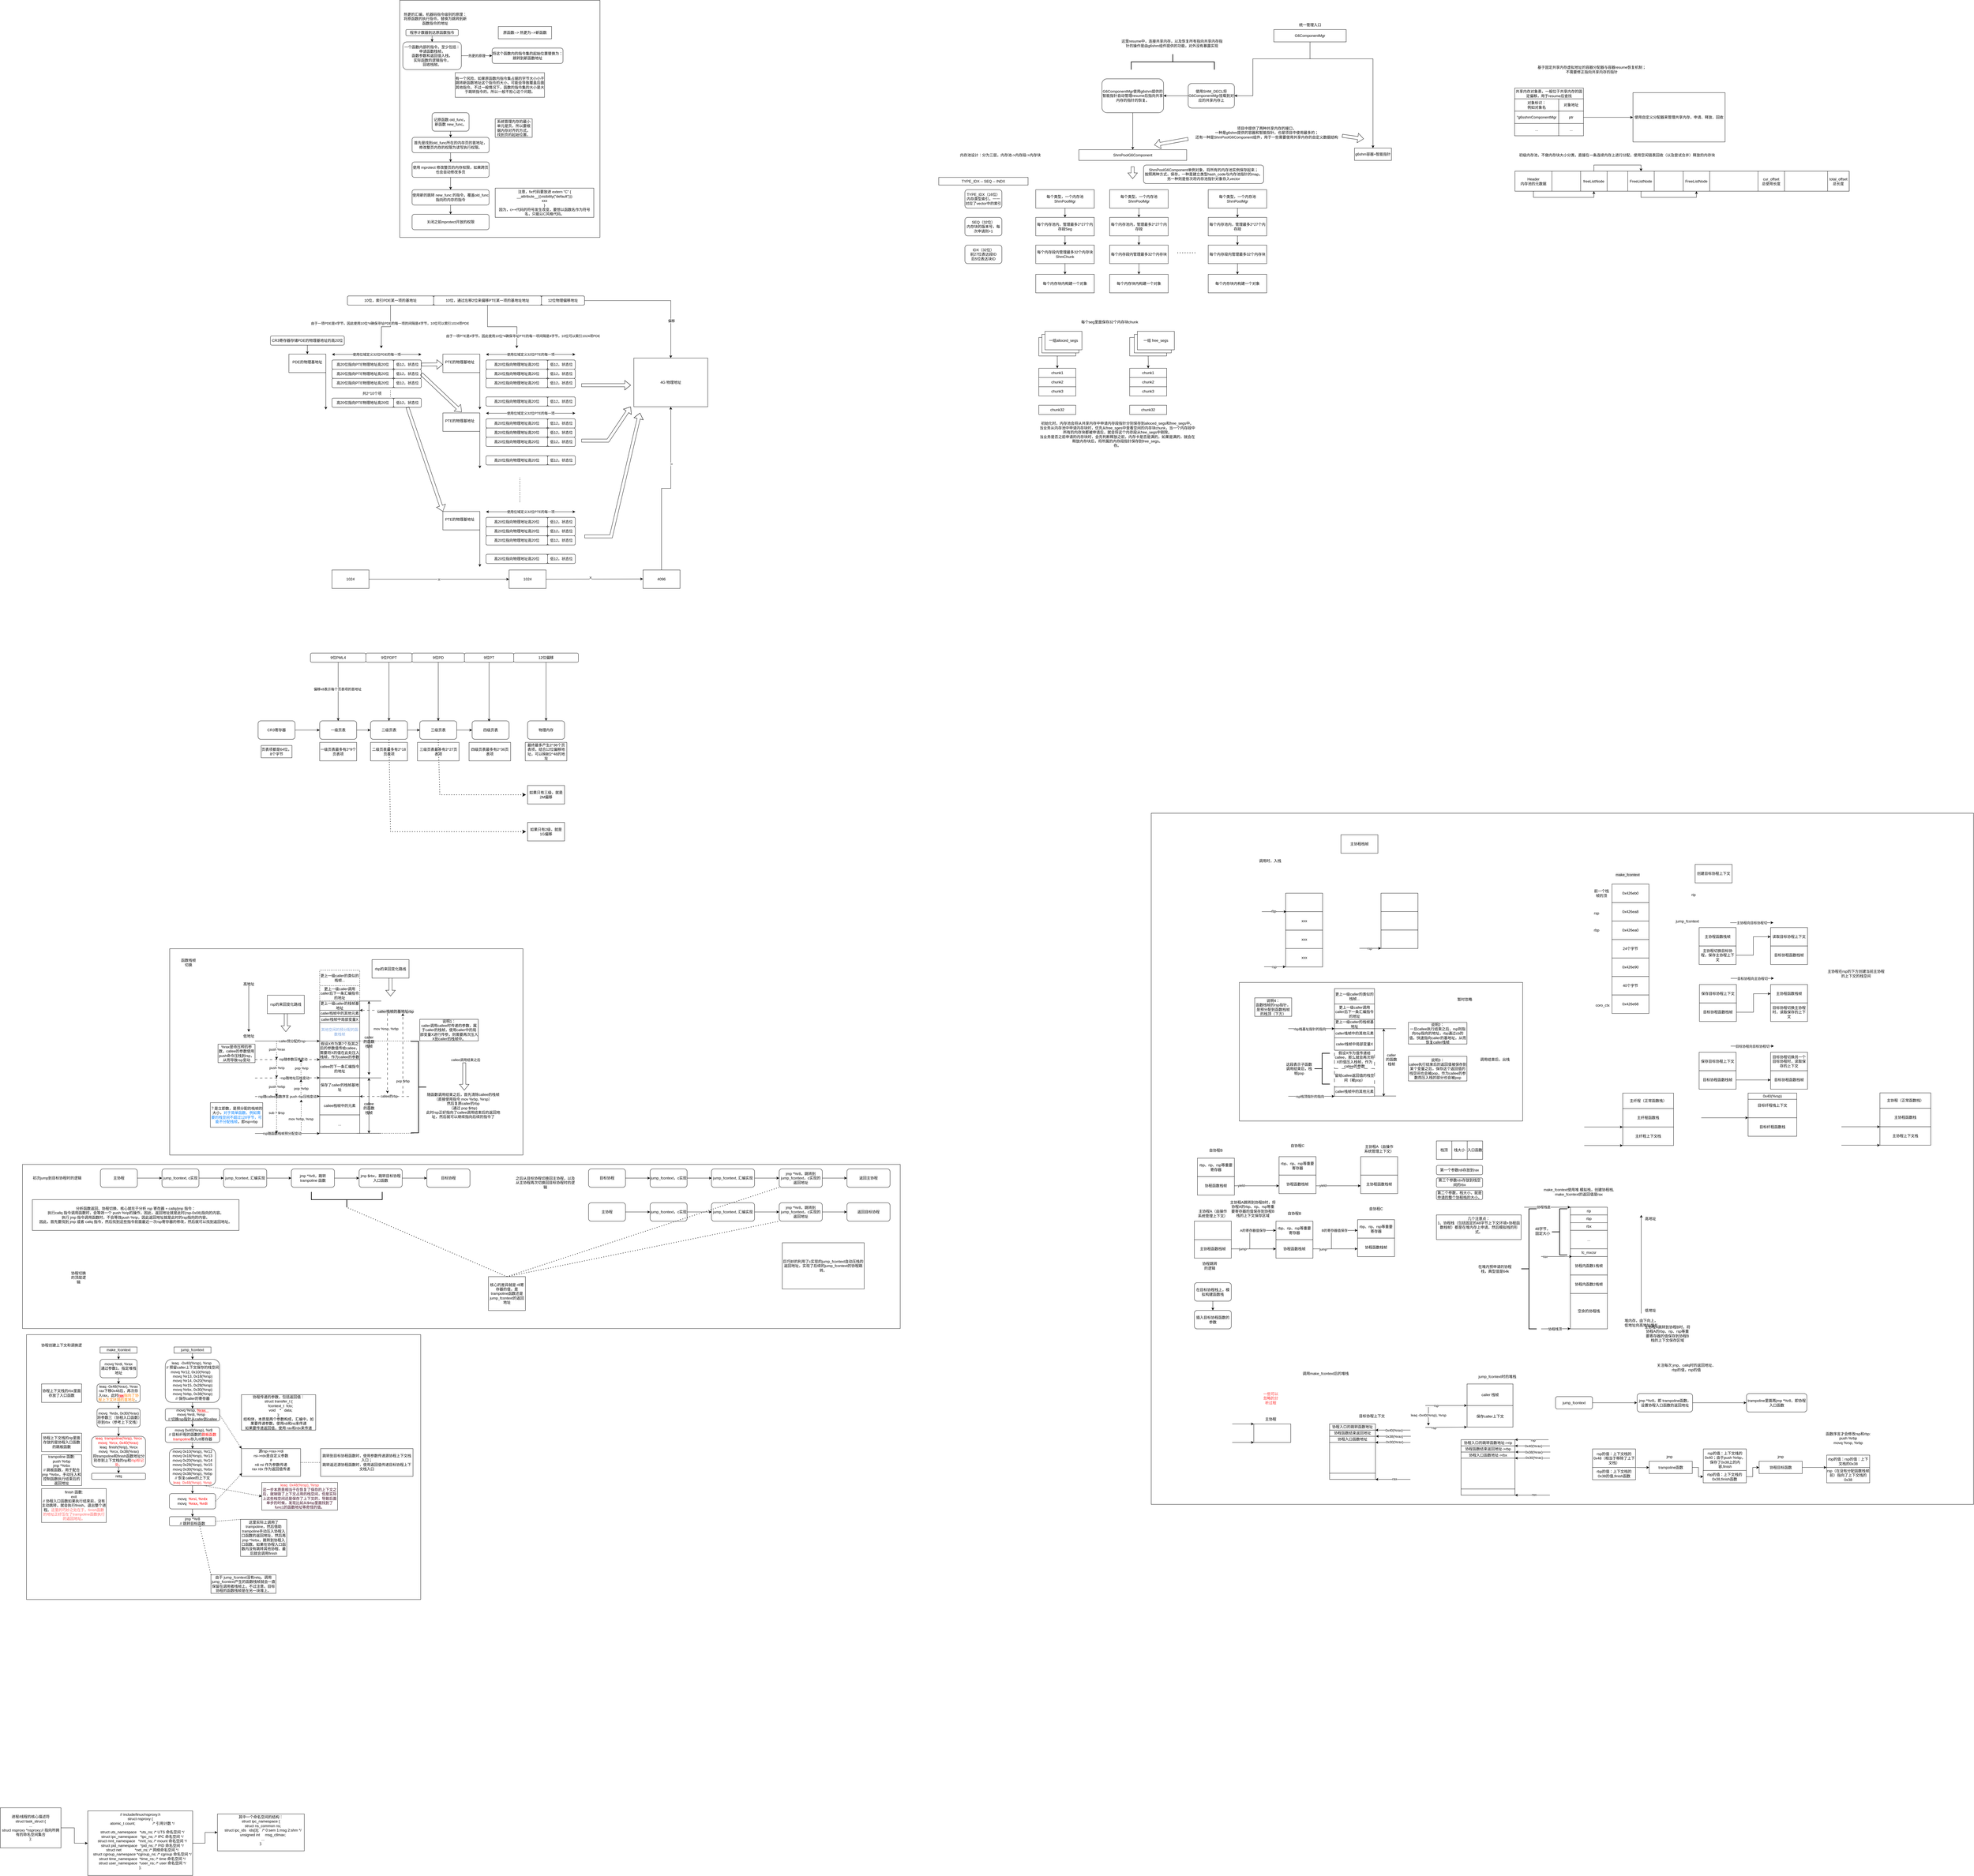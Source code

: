 <mxfile version="28.2.0">
  <diagram name="第 1 页" id="3-S_MTWsGbCbe-uagDEO">
    <mxGraphModel dx="2198" dy="725" grid="1" gridSize="10" guides="1" tooltips="1" connect="1" arrows="1" fold="1" page="1" pageScale="1" pageWidth="827" pageHeight="1169" math="0" shadow="0">
      <root>
        <mxCell id="0" />
        <mxCell id="1" parent="0" />
        <mxCell id="Q-pZWlg4WSGOJyvQfA7R-1" value="热更的汇编，机器码指令级别的原理：&lt;div&gt;将原函数的执行指令，替换为跳转到新函数指令的地址&lt;/div&gt;" style="text;html=1;align=center;verticalAlign=middle;whiteSpace=wrap;rounded=0;" parent="1" vertex="1">
          <mxGeometry x="480" y="65" width="210" height="30" as="geometry" />
        </mxCell>
        <mxCell id="Q-pZWlg4WSGOJyvQfA7R-4" value="" style="edgeStyle=orthogonalEdgeStyle;rounded=0;orthogonalLoop=1;jettySize=auto;html=1;" parent="1" source="Q-pZWlg4WSGOJyvQfA7R-2" target="Q-pZWlg4WSGOJyvQfA7R-3" edge="1">
          <mxGeometry relative="1" as="geometry" />
        </mxCell>
        <mxCell id="Q-pZWlg4WSGOJyvQfA7R-2" value="程序计数器到达原函数指令" style="rounded=1;whiteSpace=wrap;html=1;" parent="1" vertex="1">
          <mxGeometry x="490" y="115" width="170" height="20" as="geometry" />
        </mxCell>
        <mxCell id="Q-pZWlg4WSGOJyvQfA7R-6" value="" style="edgeStyle=orthogonalEdgeStyle;rounded=0;orthogonalLoop=1;jettySize=auto;html=1;" parent="1" source="Q-pZWlg4WSGOJyvQfA7R-3" target="Q-pZWlg4WSGOJyvQfA7R-5" edge="1">
          <mxGeometry relative="1" as="geometry" />
        </mxCell>
        <mxCell id="Q-pZWlg4WSGOJyvQfA7R-7" value="热更的原理" style="edgeLabel;html=1;align=center;verticalAlign=middle;resizable=0;points=[];" parent="Q-pZWlg4WSGOJyvQfA7R-6" vertex="1" connectable="0">
          <mxGeometry x="-0.272" y="3" relative="1" as="geometry">
            <mxPoint x="13" y="3" as="offset" />
          </mxGeometry>
        </mxCell>
        <mxCell id="Q-pZWlg4WSGOJyvQfA7R-3" value="一个函数内部的指令，至少包括：&lt;div&gt;申请函数栈帧，&lt;/div&gt;&lt;div&gt;函数参数和返回值入栈，&lt;/div&gt;&lt;div&gt;实际函数的逻辑指令，&lt;/div&gt;&lt;div&gt;回收栈帧。&lt;/div&gt;" style="whiteSpace=wrap;html=1;rounded=1;" parent="1" vertex="1">
          <mxGeometry x="480" y="155" width="190" height="90" as="geometry" />
        </mxCell>
        <mxCell id="Q-pZWlg4WSGOJyvQfA7R-5" value="将这个函数内的指令集的起始位置替换为：&lt;div&gt;跳转到新函数地址&lt;/div&gt;" style="whiteSpace=wrap;html=1;rounded=1;" parent="1" vertex="1">
          <mxGeometry x="770" y="175" width="230" height="50" as="geometry" />
        </mxCell>
        <mxCell id="Q-pZWlg4WSGOJyvQfA7R-8" value="有一个风险，如果原函数内指令集占据的字节大小小于跳转新函数地址这个指令的大小，可能会导致覆盖后面其他指令。不过一般情况下，函数的指令集的大小是大于跳转指令的。所以一般不担心这个问题。" style="rounded=0;whiteSpace=wrap;html=1;" parent="1" vertex="1">
          <mxGeometry x="650" y="255" width="290" height="80" as="geometry" />
        </mxCell>
        <mxCell id="Q-pZWlg4WSGOJyvQfA7R-9" value="原函数--&amp;gt; 热更为--&amp;gt;新函数" style="rounded=0;whiteSpace=wrap;html=1;" parent="1" vertex="1">
          <mxGeometry x="790" y="105" width="173" height="40" as="geometry" />
        </mxCell>
        <mxCell id="Q-pZWlg4WSGOJyvQfA7R-10" value="" style="rounded=0;whiteSpace=wrap;html=1;fillColor=none;" parent="1" vertex="1">
          <mxGeometry x="470" y="20" width="650" height="770" as="geometry" />
        </mxCell>
        <mxCell id="Q-pZWlg4WSGOJyvQfA7R-13" value="" style="edgeStyle=orthogonalEdgeStyle;rounded=0;orthogonalLoop=1;jettySize=auto;html=1;" parent="1" source="Q-pZWlg4WSGOJyvQfA7R-11" target="Q-pZWlg4WSGOJyvQfA7R-12" edge="1">
          <mxGeometry relative="1" as="geometry" />
        </mxCell>
        <mxCell id="Q-pZWlg4WSGOJyvQfA7R-11" value="记原函数 old_func，新函数 new_func。" style="rounded=1;whiteSpace=wrap;html=1;" parent="1" vertex="1">
          <mxGeometry x="575" y="385" width="120" height="60" as="geometry" />
        </mxCell>
        <mxCell id="Q-pZWlg4WSGOJyvQfA7R-16" value="" style="edgeStyle=orthogonalEdgeStyle;rounded=0;orthogonalLoop=1;jettySize=auto;html=1;" parent="1" source="Q-pZWlg4WSGOJyvQfA7R-12" target="Q-pZWlg4WSGOJyvQfA7R-15" edge="1">
          <mxGeometry relative="1" as="geometry" />
        </mxCell>
        <mxCell id="Q-pZWlg4WSGOJyvQfA7R-12" value="首先是找到old_func所在的内存页的首地址，修改整页内存的权限为读写执行权限。" style="rounded=1;whiteSpace=wrap;html=1;" parent="1" vertex="1">
          <mxGeometry x="510" y="465" width="250" height="50" as="geometry" />
        </mxCell>
        <mxCell id="Q-pZWlg4WSGOJyvQfA7R-14" value="系统管理内存的最小单元是页，所以要根据内存对齐的方式，找到页的起始位置。" style="rounded=0;whiteSpace=wrap;html=1;" parent="1" vertex="1">
          <mxGeometry x="780" y="405" width="120" height="60" as="geometry" />
        </mxCell>
        <mxCell id="Q-pZWlg4WSGOJyvQfA7R-20" value="" style="edgeStyle=orthogonalEdgeStyle;rounded=0;orthogonalLoop=1;jettySize=auto;html=1;" parent="1" source="Q-pZWlg4WSGOJyvQfA7R-15" target="Q-pZWlg4WSGOJyvQfA7R-19" edge="1">
          <mxGeometry relative="1" as="geometry" />
        </mxCell>
        <mxCell id="Q-pZWlg4WSGOJyvQfA7R-15" value="使用 mprotect 修改整页的内存权限，如果跨页也会自动修改多页" style="rounded=1;whiteSpace=wrap;html=1;" parent="1" vertex="1">
          <mxGeometry x="510" y="545" width="250" height="50" as="geometry" />
        </mxCell>
        <mxCell id="Q-pZWlg4WSGOJyvQfA7R-22" value="" style="edgeStyle=orthogonalEdgeStyle;rounded=0;orthogonalLoop=1;jettySize=auto;html=1;" parent="1" source="Q-pZWlg4WSGOJyvQfA7R-19" target="Q-pZWlg4WSGOJyvQfA7R-21" edge="1">
          <mxGeometry relative="1" as="geometry" />
        </mxCell>
        <mxCell id="Q-pZWlg4WSGOJyvQfA7R-19" value="使用新的跳转 new_func 的指令，覆盖old_func指向的内存的指令" style="rounded=1;whiteSpace=wrap;html=1;" parent="1" vertex="1">
          <mxGeometry x="510" y="635" width="250" height="50" as="geometry" />
        </mxCell>
        <mxCell id="Q-pZWlg4WSGOJyvQfA7R-21" value="关闭之前mprotect开放的权限" style="rounded=1;whiteSpace=wrap;html=1;" parent="1" vertex="1">
          <mxGeometry x="510" y="715" width="250" height="50" as="geometry" />
        </mxCell>
        <mxCell id="Q-pZWlg4WSGOJyvQfA7R-23" value="注意，fix代码要放进 extern &quot;C&quot; {&lt;div&gt;__attribute__((visibility(&quot;default&quot;)))&lt;/div&gt;&lt;div&gt;xxx&lt;/div&gt;&lt;div&gt;}&lt;/div&gt;&lt;div&gt;因为，c++代码的符号发生改变，要想以函数名作为符号名，只能以C风格代码。&lt;/div&gt;" style="rounded=0;whiteSpace=wrap;html=1;" parent="1" vertex="1">
          <mxGeometry x="780" y="630" width="320" height="95" as="geometry" />
        </mxCell>
        <mxCell id="uYWkz94LOZJ9LZB2Z5OH-3" value="" style="rounded=1;whiteSpace=wrap;html=1;" parent="1" vertex="1">
          <mxGeometry x="300" y="980" width="770" height="30" as="geometry" />
        </mxCell>
        <mxCell id="uYWkz94LOZJ9LZB2Z5OH-10" value="" style="endArrow=classic;startArrow=classic;html=1;rounded=0;" parent="1" edge="1">
          <mxGeometry width="50" height="50" relative="1" as="geometry">
            <mxPoint x="250" y="1170" as="sourcePoint" />
            <mxPoint x="540" y="1170" as="targetPoint" />
          </mxGeometry>
        </mxCell>
        <mxCell id="uYWkz94LOZJ9LZB2Z5OH-11" value="使用位域定义32位PDE的每一项" style="edgeLabel;html=1;align=center;verticalAlign=middle;resizable=0;points=[];" parent="uYWkz94LOZJ9LZB2Z5OH-10" vertex="1" connectable="0">
          <mxGeometry x="-0.036" y="3" relative="1" as="geometry">
            <mxPoint x="5" y="3" as="offset" />
          </mxGeometry>
        </mxCell>
        <mxCell id="uYWkz94LOZJ9LZB2Z5OH-74" style="edgeStyle=orthogonalEdgeStyle;rounded=0;orthogonalLoop=1;jettySize=auto;html=1;" parent="1" source="uYWkz94LOZJ9LZB2Z5OH-34" edge="1">
          <mxGeometry relative="1" as="geometry">
            <mxPoint x="410" y="1150.0" as="targetPoint" />
          </mxGeometry>
        </mxCell>
        <mxCell id="uYWkz94LOZJ9LZB2Z5OH-118" value="由于一项PDE是4字节，因此使用10位*4确保寻址PDE的每一项的间隔是4字节，10位可以索引1024项PDE" style="edgeLabel;html=1;align=center;verticalAlign=middle;resizable=0;points=[];" parent="uYWkz94LOZJ9LZB2Z5OH-74" vertex="1" connectable="0">
          <mxGeometry x="-0.306" y="-2" relative="1" as="geometry">
            <mxPoint as="offset" />
          </mxGeometry>
        </mxCell>
        <mxCell id="uYWkz94LOZJ9LZB2Z5OH-34" value="10位，索引PDE某一项的基地址" style="rounded=1;whiteSpace=wrap;html=1;" parent="1" vertex="1">
          <mxGeometry x="300" y="980" width="280" height="30" as="geometry" />
        </mxCell>
        <mxCell id="uYWkz94LOZJ9LZB2Z5OH-76" style="edgeStyle=orthogonalEdgeStyle;rounded=0;orthogonalLoop=1;jettySize=auto;html=1;" parent="1" source="uYWkz94LOZJ9LZB2Z5OH-35" edge="1">
          <mxGeometry relative="1" as="geometry">
            <mxPoint x="850" y="1150.0" as="targetPoint" />
          </mxGeometry>
        </mxCell>
        <mxCell id="uYWkz94LOZJ9LZB2Z5OH-131" value="&lt;span style=&quot;color: rgba(0, 0, 0, 0); font-family: monospace; font-size: 0px; text-align: start; background-color: rgb(236, 236, 236);&quot;&gt;%3CmxGraphModel%3E%3Croot%3E%3CmxCell%20id%3D%220%22%2F%3E%3CmxCell%20id%3D%221%22%20parent%3D%220%22%2F%3E%3CmxCell%20id%3D%222%22%20value%3D%22%E7%94%B1%E4%BA%8E%E4%B8%80%E9%A1%B9PDE%E6%98%AF4%E5%AD%97%E8%8A%82%EF%BC%8C%E5%9B%A0%E6%AD%A4%E4%BD%BF%E7%94%A810%E4%BD%8D*4%E7%A1%AE%E4%BF%9D%E5%AF%BB%E5%9D%80PDE%E7%9A%84%E6%AF%8F%E4%B8%80%E9%A1%B9%EF%BC%8C10%E4%BD%8D%E5%8F%AF%E4%BB%A5%E7%B4%A2%E5%BC%951024%E9%A1%B9PDE%22%20style%3D%22edgeLabel%3Bhtml%3D1%3Balign%3Dcenter%3BverticalAlign%3Dmiddle%3Bresizable%3D0%3Bpoints%3D%5B%5D%3B%22%20vertex%3D%221%22%20connectable%3D%220%22%20parent%3D%221%22%3E%3CmxGeometry%20x%3D%22438%22%20y%3D%221069%22%20as%3D%22geometry%22%2F%3E%3C%2FmxCell%3E%3C%2Froot%3E%3C%2FmxGraphModel%3E&lt;/span&gt;" style="edgeLabel;html=1;align=center;verticalAlign=middle;resizable=0;points=[];" parent="uYWkz94LOZJ9LZB2Z5OH-76" vertex="1" connectable="0">
          <mxGeometry x="0.568" y="-1" relative="1" as="geometry">
            <mxPoint as="offset" />
          </mxGeometry>
        </mxCell>
        <mxCell id="uYWkz94LOZJ9LZB2Z5OH-35" value="10位，通过左移2位来偏移PTE某一项的基地址地址" style="rounded=1;whiteSpace=wrap;html=1;" parent="1" vertex="1">
          <mxGeometry x="580" y="980" width="350" height="30" as="geometry" />
        </mxCell>
        <mxCell id="uYWkz94LOZJ9LZB2Z5OH-135" style="edgeStyle=orthogonalEdgeStyle;rounded=0;orthogonalLoop=1;jettySize=auto;html=1;entryX=0.5;entryY=0;entryDx=0;entryDy=0;" parent="1" source="uYWkz94LOZJ9LZB2Z5OH-37" target="uYWkz94LOZJ9LZB2Z5OH-134" edge="1">
          <mxGeometry relative="1" as="geometry" />
        </mxCell>
        <mxCell id="uYWkz94LOZJ9LZB2Z5OH-136" value="偏移" style="edgeLabel;html=1;align=center;verticalAlign=middle;resizable=0;points=[];" parent="uYWkz94LOZJ9LZB2Z5OH-135" vertex="1" connectable="0">
          <mxGeometry x="0.48" y="2" relative="1" as="geometry">
            <mxPoint as="offset" />
          </mxGeometry>
        </mxCell>
        <mxCell id="uYWkz94LOZJ9LZB2Z5OH-37" value="12位物理偏移地址" style="rounded=1;whiteSpace=wrap;html=1;" parent="1" vertex="1">
          <mxGeometry x="930" y="980" width="140" height="30" as="geometry" />
        </mxCell>
        <mxCell id="uYWkz94LOZJ9LZB2Z5OH-73" style="edgeStyle=orthogonalEdgeStyle;rounded=0;orthogonalLoop=1;jettySize=auto;html=1;entryX=0.5;entryY=0;entryDx=0;entryDy=0;" parent="1" source="uYWkz94LOZJ9LZB2Z5OH-38" target="uYWkz94LOZJ9LZB2Z5OH-69" edge="1">
          <mxGeometry relative="1" as="geometry" />
        </mxCell>
        <mxCell id="uYWkz94LOZJ9LZB2Z5OH-38" value="CR3寄存器存储PDE的物理基地址的高20位" style="rounded=1;whiteSpace=wrap;html=1;" parent="1" vertex="1">
          <mxGeometry x="50" y="1110" width="240" height="30" as="geometry" />
        </mxCell>
        <mxCell id="uYWkz94LOZJ9LZB2Z5OH-42" value="" style="endArrow=classic;html=1;rounded=0;" parent="1" edge="1">
          <mxGeometry width="50" height="50" relative="1" as="geometry">
            <mxPoint x="230" y="1169" as="sourcePoint" />
            <mxPoint x="230" y="1349" as="targetPoint" />
          </mxGeometry>
        </mxCell>
        <mxCell id="uYWkz94LOZJ9LZB2Z5OH-55" value="" style="endArrow=classic;startArrow=classic;html=1;rounded=0;" parent="1" edge="1">
          <mxGeometry width="50" height="50" relative="1" as="geometry">
            <mxPoint x="750" y="1170" as="sourcePoint" />
            <mxPoint x="1040" y="1170" as="targetPoint" />
          </mxGeometry>
        </mxCell>
        <mxCell id="uYWkz94LOZJ9LZB2Z5OH-56" value="使用位域定义32位PTE的每一项" style="edgeLabel;html=1;align=center;verticalAlign=middle;resizable=0;points=[];" parent="uYWkz94LOZJ9LZB2Z5OH-55" vertex="1" connectable="0">
          <mxGeometry x="-0.036" y="3" relative="1" as="geometry">
            <mxPoint x="5" y="3" as="offset" />
          </mxGeometry>
        </mxCell>
        <mxCell id="uYWkz94LOZJ9LZB2Z5OH-60" value="" style="endArrow=classic;html=1;rounded=0;" parent="1" edge="1">
          <mxGeometry width="50" height="50" relative="1" as="geometry">
            <mxPoint x="730" y="1169" as="sourcePoint" />
            <mxPoint x="730" y="1349" as="targetPoint" />
          </mxGeometry>
        </mxCell>
        <mxCell id="uYWkz94LOZJ9LZB2Z5OH-69" value="" style="rounded=0;whiteSpace=wrap;html=1;" parent="1" vertex="1">
          <mxGeometry x="110" y="1169" width="120" height="60" as="geometry" />
        </mxCell>
        <mxCell id="uYWkz94LOZJ9LZB2Z5OH-70" value="PDE的物理基地址" style="text;html=1;align=center;verticalAlign=middle;whiteSpace=wrap;rounded=0;" parent="1" vertex="1">
          <mxGeometry x="115" y="1180" width="110" height="30" as="geometry" />
        </mxCell>
        <mxCell id="uYWkz94LOZJ9LZB2Z5OH-71" value="" style="rounded=0;whiteSpace=wrap;html=1;" parent="1" vertex="1">
          <mxGeometry x="610" y="1169" width="120" height="60" as="geometry" />
        </mxCell>
        <mxCell id="uYWkz94LOZJ9LZB2Z5OH-72" value="PTE的物理基地址" style="text;html=1;align=center;verticalAlign=middle;whiteSpace=wrap;rounded=0;" parent="1" vertex="1">
          <mxGeometry x="610" y="1180" width="110" height="30" as="geometry" />
        </mxCell>
        <mxCell id="uYWkz94LOZJ9LZB2Z5OH-105" value="" style="rounded=1;whiteSpace=wrap;html=1;" parent="1" vertex="1">
          <mxGeometry x="250" y="1188" width="290" height="30" as="geometry" />
        </mxCell>
        <mxCell id="uYWkz94LOZJ9LZB2Z5OH-106" value="高20位指向PTE物理地址高20位" style="rounded=1;whiteSpace=wrap;html=1;" parent="1" vertex="1">
          <mxGeometry x="250" y="1188" width="200" height="30" as="geometry" />
        </mxCell>
        <mxCell id="uYWkz94LOZJ9LZB2Z5OH-107" value="低12，状态位" style="rounded=1;whiteSpace=wrap;html=1;" parent="1" vertex="1">
          <mxGeometry x="450" y="1188" width="90" height="30" as="geometry" />
        </mxCell>
        <mxCell id="uYWkz94LOZJ9LZB2Z5OH-108" value="" style="rounded=1;whiteSpace=wrap;html=1;" parent="1" vertex="1">
          <mxGeometry x="250" y="1218" width="290" height="30" as="geometry" />
        </mxCell>
        <mxCell id="uYWkz94LOZJ9LZB2Z5OH-109" value="高20位指向PTE物理地址高20位" style="rounded=1;whiteSpace=wrap;html=1;" parent="1" vertex="1">
          <mxGeometry x="250" y="1218" width="200" height="30" as="geometry" />
        </mxCell>
        <mxCell id="uYWkz94LOZJ9LZB2Z5OH-110" value="低12，状态位" style="rounded=1;whiteSpace=wrap;html=1;" parent="1" vertex="1">
          <mxGeometry x="450" y="1218" width="90" height="30" as="geometry" />
        </mxCell>
        <mxCell id="uYWkz94LOZJ9LZB2Z5OH-111" value="" style="rounded=1;whiteSpace=wrap;html=1;" parent="1" vertex="1">
          <mxGeometry x="250" y="1248" width="290" height="30" as="geometry" />
        </mxCell>
        <mxCell id="uYWkz94LOZJ9LZB2Z5OH-112" value="高20位指向PTE物理地址高20位" style="rounded=1;whiteSpace=wrap;html=1;" parent="1" vertex="1">
          <mxGeometry x="250" y="1248" width="200" height="30" as="geometry" />
        </mxCell>
        <mxCell id="uYWkz94LOZJ9LZB2Z5OH-113" value="低12，状态位" style="rounded=1;whiteSpace=wrap;html=1;" parent="1" vertex="1">
          <mxGeometry x="450" y="1248" width="90" height="30" as="geometry" />
        </mxCell>
        <mxCell id="uYWkz94LOZJ9LZB2Z5OH-114" value="" style="rounded=1;whiteSpace=wrap;html=1;" parent="1" vertex="1">
          <mxGeometry x="250" y="1312" width="290" height="30" as="geometry" />
        </mxCell>
        <mxCell id="uYWkz94LOZJ9LZB2Z5OH-115" value="高20位指向PTE物理地址高20位" style="rounded=1;whiteSpace=wrap;html=1;" parent="1" vertex="1">
          <mxGeometry x="250" y="1312" width="200" height="30" as="geometry" />
        </mxCell>
        <mxCell id="uYWkz94LOZJ9LZB2Z5OH-116" value="低12，状态位" style="rounded=1;whiteSpace=wrap;html=1;" parent="1" vertex="1">
          <mxGeometry x="450" y="1312" width="90" height="30" as="geometry" />
        </mxCell>
        <mxCell id="uYWkz94LOZJ9LZB2Z5OH-117" value="" style="endArrow=none;dashed=1;html=1;rounded=0;" parent="1" edge="1">
          <mxGeometry width="50" height="50" relative="1" as="geometry">
            <mxPoint x="439.8" y="1307" as="sourcePoint" />
            <mxPoint x="439.8" y="1287" as="targetPoint" />
          </mxGeometry>
        </mxCell>
        <mxCell id="uYWkz94LOZJ9LZB2Z5OH-119" value="" style="rounded=1;whiteSpace=wrap;html=1;" parent="1" vertex="1">
          <mxGeometry x="750" y="1188" width="290" height="30" as="geometry" />
        </mxCell>
        <mxCell id="uYWkz94LOZJ9LZB2Z5OH-120" value="低12，状态位" style="rounded=1;whiteSpace=wrap;html=1;" parent="1" vertex="1">
          <mxGeometry x="950" y="1188" width="90" height="30" as="geometry" />
        </mxCell>
        <mxCell id="uYWkz94LOZJ9LZB2Z5OH-121" value="高20位指向物理地址高20位" style="rounded=1;whiteSpace=wrap;html=1;" parent="1" vertex="1">
          <mxGeometry x="750" y="1188" width="200" height="30" as="geometry" />
        </mxCell>
        <mxCell id="uYWkz94LOZJ9LZB2Z5OH-122" value="" style="rounded=1;whiteSpace=wrap;html=1;" parent="1" vertex="1">
          <mxGeometry x="750" y="1218" width="290" height="30" as="geometry" />
        </mxCell>
        <mxCell id="uYWkz94LOZJ9LZB2Z5OH-123" value="低12，状态位" style="rounded=1;whiteSpace=wrap;html=1;" parent="1" vertex="1">
          <mxGeometry x="950" y="1218" width="90" height="30" as="geometry" />
        </mxCell>
        <mxCell id="uYWkz94LOZJ9LZB2Z5OH-124" value="高20位指向物理地址高20位" style="rounded=1;whiteSpace=wrap;html=1;" parent="1" vertex="1">
          <mxGeometry x="750" y="1218" width="200" height="30" as="geometry" />
        </mxCell>
        <mxCell id="uYWkz94LOZJ9LZB2Z5OH-125" value="" style="rounded=1;whiteSpace=wrap;html=1;" parent="1" vertex="1">
          <mxGeometry x="750" y="1248" width="290" height="30" as="geometry" />
        </mxCell>
        <mxCell id="uYWkz94LOZJ9LZB2Z5OH-126" value="低12，状态位" style="rounded=1;whiteSpace=wrap;html=1;" parent="1" vertex="1">
          <mxGeometry x="950" y="1248" width="90" height="30" as="geometry" />
        </mxCell>
        <mxCell id="uYWkz94LOZJ9LZB2Z5OH-127" value="高20位指向物理地址高20位" style="rounded=1;whiteSpace=wrap;html=1;" parent="1" vertex="1">
          <mxGeometry x="750" y="1248" width="200" height="30" as="geometry" />
        </mxCell>
        <mxCell id="uYWkz94LOZJ9LZB2Z5OH-128" value="" style="rounded=1;whiteSpace=wrap;html=1;" parent="1" vertex="1">
          <mxGeometry x="750" y="1308" width="290" height="30" as="geometry" />
        </mxCell>
        <mxCell id="uYWkz94LOZJ9LZB2Z5OH-129" value="低12，状态位" style="rounded=1;whiteSpace=wrap;html=1;" parent="1" vertex="1">
          <mxGeometry x="950" y="1308" width="90" height="30" as="geometry" />
        </mxCell>
        <mxCell id="uYWkz94LOZJ9LZB2Z5OH-130" value="高20位指向物理地址高20位" style="rounded=1;whiteSpace=wrap;html=1;" parent="1" vertex="1">
          <mxGeometry x="750" y="1308" width="200" height="30" as="geometry" />
        </mxCell>
        <mxCell id="uYWkz94LOZJ9LZB2Z5OH-132" value="由于一项PTE是4字节，因此使用10位*4确保寻址PTE的每一项间隔是4字节，10位可以索引1024项PDE" style="edgeLabel;html=1;align=center;verticalAlign=middle;resizable=0;points=[];" parent="1" vertex="1" connectable="0">
          <mxGeometry x="870" y="1110" as="geometry" />
        </mxCell>
        <mxCell id="uYWkz94LOZJ9LZB2Z5OH-133" value="" style="shape=flexArrow;endArrow=classic;html=1;rounded=0;" parent="1" edge="1">
          <mxGeometry width="50" height="50" relative="1" as="geometry">
            <mxPoint x="1060" y="1270" as="sourcePoint" />
            <mxPoint x="1220" y="1270" as="targetPoint" />
            <Array as="points">
              <mxPoint x="1125" y="1270" />
            </Array>
          </mxGeometry>
        </mxCell>
        <mxCell id="uYWkz94LOZJ9LZB2Z5OH-134" value="4G 物理地址" style="rounded=0;whiteSpace=wrap;html=1;" parent="1" vertex="1">
          <mxGeometry x="1230" y="1182" width="240" height="158" as="geometry" />
        </mxCell>
        <mxCell id="uYWkz94LOZJ9LZB2Z5OH-137" value="" style="endArrow=classic;startArrow=classic;html=1;rounded=0;" parent="1" edge="1">
          <mxGeometry width="50" height="50" relative="1" as="geometry">
            <mxPoint x="750" y="1361" as="sourcePoint" />
            <mxPoint x="1040" y="1361" as="targetPoint" />
          </mxGeometry>
        </mxCell>
        <mxCell id="uYWkz94LOZJ9LZB2Z5OH-138" value="使用位域定义32位PTE的每一项" style="edgeLabel;html=1;align=center;verticalAlign=middle;resizable=0;points=[];" parent="uYWkz94LOZJ9LZB2Z5OH-137" vertex="1" connectable="0">
          <mxGeometry x="-0.036" y="3" relative="1" as="geometry">
            <mxPoint x="5" y="3" as="offset" />
          </mxGeometry>
        </mxCell>
        <mxCell id="uYWkz94LOZJ9LZB2Z5OH-139" value="" style="endArrow=classic;html=1;rounded=0;" parent="1" edge="1">
          <mxGeometry width="50" height="50" relative="1" as="geometry">
            <mxPoint x="730" y="1360" as="sourcePoint" />
            <mxPoint x="730" y="1540" as="targetPoint" />
          </mxGeometry>
        </mxCell>
        <mxCell id="uYWkz94LOZJ9LZB2Z5OH-140" value="" style="rounded=0;whiteSpace=wrap;html=1;" parent="1" vertex="1">
          <mxGeometry x="610" y="1360" width="120" height="60" as="geometry" />
        </mxCell>
        <mxCell id="uYWkz94LOZJ9LZB2Z5OH-141" value="PTE的物理基地址" style="text;html=1;align=center;verticalAlign=middle;whiteSpace=wrap;rounded=0;" parent="1" vertex="1">
          <mxGeometry x="610" y="1371" width="110" height="30" as="geometry" />
        </mxCell>
        <mxCell id="uYWkz94LOZJ9LZB2Z5OH-142" value="" style="rounded=1;whiteSpace=wrap;html=1;" parent="1" vertex="1">
          <mxGeometry x="750" y="1379" width="290" height="30" as="geometry" />
        </mxCell>
        <mxCell id="uYWkz94LOZJ9LZB2Z5OH-143" value="低12，状态位" style="rounded=1;whiteSpace=wrap;html=1;" parent="1" vertex="1">
          <mxGeometry x="950" y="1379" width="90" height="30" as="geometry" />
        </mxCell>
        <mxCell id="uYWkz94LOZJ9LZB2Z5OH-144" value="高20位指向物理地址高20位" style="rounded=1;whiteSpace=wrap;html=1;" parent="1" vertex="1">
          <mxGeometry x="750" y="1379" width="200" height="30" as="geometry" />
        </mxCell>
        <mxCell id="uYWkz94LOZJ9LZB2Z5OH-145" value="" style="rounded=1;whiteSpace=wrap;html=1;" parent="1" vertex="1">
          <mxGeometry x="750" y="1409" width="290" height="30" as="geometry" />
        </mxCell>
        <mxCell id="uYWkz94LOZJ9LZB2Z5OH-146" value="低12，状态位" style="rounded=1;whiteSpace=wrap;html=1;" parent="1" vertex="1">
          <mxGeometry x="950" y="1409" width="90" height="30" as="geometry" />
        </mxCell>
        <mxCell id="uYWkz94LOZJ9LZB2Z5OH-147" value="高20位指向物理地址高20位" style="rounded=1;whiteSpace=wrap;html=1;" parent="1" vertex="1">
          <mxGeometry x="750" y="1409" width="200" height="30" as="geometry" />
        </mxCell>
        <mxCell id="uYWkz94LOZJ9LZB2Z5OH-148" value="" style="rounded=1;whiteSpace=wrap;html=1;" parent="1" vertex="1">
          <mxGeometry x="750" y="1439" width="290" height="30" as="geometry" />
        </mxCell>
        <mxCell id="uYWkz94LOZJ9LZB2Z5OH-149" value="低12，状态位" style="rounded=1;whiteSpace=wrap;html=1;" parent="1" vertex="1">
          <mxGeometry x="950" y="1439" width="90" height="30" as="geometry" />
        </mxCell>
        <mxCell id="uYWkz94LOZJ9LZB2Z5OH-150" value="高20位指向物理地址高20位" style="rounded=1;whiteSpace=wrap;html=1;" parent="1" vertex="1">
          <mxGeometry x="750" y="1439" width="200" height="30" as="geometry" />
        </mxCell>
        <mxCell id="uYWkz94LOZJ9LZB2Z5OH-151" value="" style="rounded=1;whiteSpace=wrap;html=1;" parent="1" vertex="1">
          <mxGeometry x="750" y="1499" width="290" height="30" as="geometry" />
        </mxCell>
        <mxCell id="uYWkz94LOZJ9LZB2Z5OH-152" value="低12，状态位" style="rounded=1;whiteSpace=wrap;html=1;" parent="1" vertex="1">
          <mxGeometry x="950" y="1499" width="90" height="30" as="geometry" />
        </mxCell>
        <mxCell id="uYWkz94LOZJ9LZB2Z5OH-153" value="高20位指向物理地址高20位" style="rounded=1;whiteSpace=wrap;html=1;" parent="1" vertex="1">
          <mxGeometry x="750" y="1499" width="200" height="30" as="geometry" />
        </mxCell>
        <mxCell id="uYWkz94LOZJ9LZB2Z5OH-154" value="" style="endArrow=classic;startArrow=classic;html=1;rounded=0;" parent="1" edge="1">
          <mxGeometry width="50" height="50" relative="1" as="geometry">
            <mxPoint x="750" y="1681" as="sourcePoint" />
            <mxPoint x="1040" y="1681" as="targetPoint" />
          </mxGeometry>
        </mxCell>
        <mxCell id="uYWkz94LOZJ9LZB2Z5OH-155" value="使用位域定义32位PTE的每一项" style="edgeLabel;html=1;align=center;verticalAlign=middle;resizable=0;points=[];" parent="uYWkz94LOZJ9LZB2Z5OH-154" vertex="1" connectable="0">
          <mxGeometry x="-0.036" y="3" relative="1" as="geometry">
            <mxPoint x="5" y="3" as="offset" />
          </mxGeometry>
        </mxCell>
        <mxCell id="uYWkz94LOZJ9LZB2Z5OH-156" value="" style="endArrow=classic;html=1;rounded=0;" parent="1" edge="1">
          <mxGeometry width="50" height="50" relative="1" as="geometry">
            <mxPoint x="730" y="1680" as="sourcePoint" />
            <mxPoint x="730" y="1860" as="targetPoint" />
          </mxGeometry>
        </mxCell>
        <mxCell id="uYWkz94LOZJ9LZB2Z5OH-157" value="" style="rounded=0;whiteSpace=wrap;html=1;" parent="1" vertex="1">
          <mxGeometry x="610" y="1680" width="120" height="60" as="geometry" />
        </mxCell>
        <mxCell id="uYWkz94LOZJ9LZB2Z5OH-158" value="PTE的物理基地址" style="text;html=1;align=center;verticalAlign=middle;whiteSpace=wrap;rounded=0;" parent="1" vertex="1">
          <mxGeometry x="610" y="1691" width="110" height="30" as="geometry" />
        </mxCell>
        <mxCell id="uYWkz94LOZJ9LZB2Z5OH-159" value="" style="rounded=1;whiteSpace=wrap;html=1;" parent="1" vertex="1">
          <mxGeometry x="750" y="1699" width="290" height="30" as="geometry" />
        </mxCell>
        <mxCell id="uYWkz94LOZJ9LZB2Z5OH-160" value="低12，状态位" style="rounded=1;whiteSpace=wrap;html=1;" parent="1" vertex="1">
          <mxGeometry x="950" y="1699" width="90" height="30" as="geometry" />
        </mxCell>
        <mxCell id="uYWkz94LOZJ9LZB2Z5OH-161" value="高20位指向物理地址高20位" style="rounded=1;whiteSpace=wrap;html=1;" parent="1" vertex="1">
          <mxGeometry x="750" y="1699" width="200" height="30" as="geometry" />
        </mxCell>
        <mxCell id="uYWkz94LOZJ9LZB2Z5OH-162" value="" style="rounded=1;whiteSpace=wrap;html=1;" parent="1" vertex="1">
          <mxGeometry x="750" y="1729" width="290" height="30" as="geometry" />
        </mxCell>
        <mxCell id="uYWkz94LOZJ9LZB2Z5OH-163" value="低12，状态位" style="rounded=1;whiteSpace=wrap;html=1;" parent="1" vertex="1">
          <mxGeometry x="950" y="1729" width="90" height="30" as="geometry" />
        </mxCell>
        <mxCell id="uYWkz94LOZJ9LZB2Z5OH-164" value="高20位指向物理地址高20位" style="rounded=1;whiteSpace=wrap;html=1;" parent="1" vertex="1">
          <mxGeometry x="750" y="1729" width="200" height="30" as="geometry" />
        </mxCell>
        <mxCell id="uYWkz94LOZJ9LZB2Z5OH-165" value="" style="rounded=1;whiteSpace=wrap;html=1;" parent="1" vertex="1">
          <mxGeometry x="750" y="1759" width="290" height="30" as="geometry" />
        </mxCell>
        <mxCell id="uYWkz94LOZJ9LZB2Z5OH-166" value="低12，状态位" style="rounded=1;whiteSpace=wrap;html=1;" parent="1" vertex="1">
          <mxGeometry x="950" y="1759" width="90" height="30" as="geometry" />
        </mxCell>
        <mxCell id="uYWkz94LOZJ9LZB2Z5OH-167" value="高20位指向物理地址高20位" style="rounded=1;whiteSpace=wrap;html=1;" parent="1" vertex="1">
          <mxGeometry x="750" y="1759" width="200" height="30" as="geometry" />
        </mxCell>
        <mxCell id="uYWkz94LOZJ9LZB2Z5OH-168" value="" style="rounded=1;whiteSpace=wrap;html=1;" parent="1" vertex="1">
          <mxGeometry x="750" y="1819" width="290" height="30" as="geometry" />
        </mxCell>
        <mxCell id="uYWkz94LOZJ9LZB2Z5OH-169" value="低12，状态位" style="rounded=1;whiteSpace=wrap;html=1;" parent="1" vertex="1">
          <mxGeometry x="950" y="1819" width="90" height="30" as="geometry" />
        </mxCell>
        <mxCell id="uYWkz94LOZJ9LZB2Z5OH-170" value="高20位指向物理地址高20位" style="rounded=1;whiteSpace=wrap;html=1;" parent="1" vertex="1">
          <mxGeometry x="750" y="1819" width="200" height="30" as="geometry" />
        </mxCell>
        <mxCell id="uYWkz94LOZJ9LZB2Z5OH-171" value="" style="endArrow=none;dashed=1;html=1;rounded=0;" parent="1" edge="1">
          <mxGeometry width="50" height="50" relative="1" as="geometry">
            <mxPoint x="860" y="1650" as="sourcePoint" />
            <mxPoint x="860" y="1570" as="targetPoint" />
          </mxGeometry>
        </mxCell>
        <mxCell id="uYWkz94LOZJ9LZB2Z5OH-172" value="" style="shape=flexArrow;endArrow=classic;html=1;rounded=0;exitX=1;exitY=0.5;exitDx=0;exitDy=0;entryX=0;entryY=0.75;entryDx=0;entryDy=0;" parent="1" source="uYWkz94LOZJ9LZB2Z5OH-107" target="uYWkz94LOZJ9LZB2Z5OH-72" edge="1">
          <mxGeometry width="50" height="50" relative="1" as="geometry">
            <mxPoint x="555" y="1198.63" as="sourcePoint" />
            <mxPoint x="595" y="1198.63" as="targetPoint" />
          </mxGeometry>
        </mxCell>
        <mxCell id="uYWkz94LOZJ9LZB2Z5OH-173" value="" style="shape=flexArrow;endArrow=classic;html=1;rounded=0;exitX=1;exitY=0.5;exitDx=0;exitDy=0;entryX=0.51;entryY=-0.05;entryDx=0;entryDy=0;entryPerimeter=0;" parent="1" source="uYWkz94LOZJ9LZB2Z5OH-110" target="uYWkz94LOZJ9LZB2Z5OH-140" edge="1">
          <mxGeometry width="50" height="50" relative="1" as="geometry">
            <mxPoint x="610" y="1310" as="sourcePoint" />
            <mxPoint x="680" y="1350" as="targetPoint" />
          </mxGeometry>
        </mxCell>
        <mxCell id="uYWkz94LOZJ9LZB2Z5OH-174" value="" style="shape=flexArrow;endArrow=classic;html=1;rounded=0;exitX=0.5;exitY=1;exitDx=0;exitDy=0;entryX=0;entryY=0;entryDx=0;entryDy=0;" parent="1" source="uYWkz94LOZJ9LZB2Z5OH-116" target="uYWkz94LOZJ9LZB2Z5OH-157" edge="1">
          <mxGeometry width="50" height="50" relative="1" as="geometry">
            <mxPoint x="530" y="1580" as="sourcePoint" />
            <mxPoint x="580" y="1530" as="targetPoint" />
          </mxGeometry>
        </mxCell>
        <mxCell id="uYWkz94LOZJ9LZB2Z5OH-175" value="" style="shape=flexArrow;endArrow=classic;html=1;rounded=0;" parent="1" edge="1">
          <mxGeometry width="50" height="50" relative="1" as="geometry">
            <mxPoint x="1060" y="1450" as="sourcePoint" />
            <mxPoint x="1220" y="1340" as="targetPoint" />
            <Array as="points">
              <mxPoint x="1146" y="1450" />
            </Array>
          </mxGeometry>
        </mxCell>
        <mxCell id="uYWkz94LOZJ9LZB2Z5OH-176" value="" style="shape=flexArrow;endArrow=classic;html=1;rounded=0;" parent="1" edge="1">
          <mxGeometry width="50" height="50" relative="1" as="geometry">
            <mxPoint x="1070" y="1761" as="sourcePoint" />
            <mxPoint x="1250" y="1360" as="targetPoint" />
            <Array as="points">
              <mxPoint x="1156" y="1761" />
            </Array>
          </mxGeometry>
        </mxCell>
        <mxCell id="uYWkz94LOZJ9LZB2Z5OH-177" value="1024" style="rounded=0;whiteSpace=wrap;html=1;" parent="1" vertex="1">
          <mxGeometry x="250" y="1870" width="120" height="60" as="geometry" />
        </mxCell>
        <mxCell id="uYWkz94LOZJ9LZB2Z5OH-178" value="1024" style="rounded=0;whiteSpace=wrap;html=1;" parent="1" vertex="1">
          <mxGeometry x="825" y="1870" width="120" height="60" as="geometry" />
        </mxCell>
        <mxCell id="uYWkz94LOZJ9LZB2Z5OH-185" style="edgeStyle=orthogonalEdgeStyle;rounded=0;orthogonalLoop=1;jettySize=auto;html=1;entryX=0.5;entryY=1;entryDx=0;entryDy=0;" parent="1" source="uYWkz94LOZJ9LZB2Z5OH-179" target="uYWkz94LOZJ9LZB2Z5OH-134" edge="1">
          <mxGeometry relative="1" as="geometry" />
        </mxCell>
        <mxCell id="uYWkz94LOZJ9LZB2Z5OH-186" value="=" style="edgeLabel;html=1;align=center;verticalAlign=middle;resizable=0;points=[];" parent="uYWkz94LOZJ9LZB2Z5OH-185" vertex="1" connectable="0">
          <mxGeometry x="0.335" y="-3" relative="1" as="geometry">
            <mxPoint as="offset" />
          </mxGeometry>
        </mxCell>
        <mxCell id="uYWkz94LOZJ9LZB2Z5OH-179" value="4096" style="rounded=0;whiteSpace=wrap;html=1;" parent="1" vertex="1">
          <mxGeometry x="1260" y="1870" width="120" height="60" as="geometry" />
        </mxCell>
        <mxCell id="uYWkz94LOZJ9LZB2Z5OH-180" value="" style="endArrow=classic;html=1;rounded=0;exitX=1;exitY=0.5;exitDx=0;exitDy=0;" parent="1" source="uYWkz94LOZJ9LZB2Z5OH-177" target="uYWkz94LOZJ9LZB2Z5OH-178" edge="1">
          <mxGeometry width="50" height="50" relative="1" as="geometry">
            <mxPoint x="470" y="1960" as="sourcePoint" />
            <mxPoint x="520" y="1910" as="targetPoint" />
          </mxGeometry>
        </mxCell>
        <mxCell id="uYWkz94LOZJ9LZB2Z5OH-182" value="×" style="edgeLabel;html=1;align=center;verticalAlign=middle;resizable=0;points=[];" parent="uYWkz94LOZJ9LZB2Z5OH-180" vertex="1" connectable="0">
          <mxGeometry x="-0.003" y="-2" relative="1" as="geometry">
            <mxPoint x="-1" as="offset" />
          </mxGeometry>
        </mxCell>
        <mxCell id="uYWkz94LOZJ9LZB2Z5OH-187" value="X" style="edgeLabel;html=1;align=center;verticalAlign=middle;resizable=0;points=[];" parent="uYWkz94LOZJ9LZB2Z5OH-180" vertex="1" connectable="0">
          <mxGeometry x="-0.002" y="-1" relative="1" as="geometry">
            <mxPoint as="offset" />
          </mxGeometry>
        </mxCell>
        <mxCell id="uYWkz94LOZJ9LZB2Z5OH-181" value="" style="endArrow=classic;html=1;rounded=0;exitX=1;exitY=0.5;exitDx=0;exitDy=0;" parent="1" source="uYWkz94LOZJ9LZB2Z5OH-178" edge="1">
          <mxGeometry width="50" height="50" relative="1" as="geometry">
            <mxPoint x="950" y="1899" as="sourcePoint" />
            <mxPoint x="1260" y="1899.23" as="targetPoint" />
          </mxGeometry>
        </mxCell>
        <mxCell id="uYWkz94LOZJ9LZB2Z5OH-183" value="X" style="edgeLabel;html=1;align=center;verticalAlign=middle;resizable=0;points=[];" parent="uYWkz94LOZJ9LZB2Z5OH-181" vertex="1" connectable="0">
          <mxGeometry x="-0.094" y="5" relative="1" as="geometry">
            <mxPoint x="1" as="offset" />
          </mxGeometry>
        </mxCell>
        <mxCell id="uYWkz94LOZJ9LZB2Z5OH-200" style="edgeStyle=orthogonalEdgeStyle;rounded=0;orthogonalLoop=1;jettySize=auto;html=1;entryX=0.5;entryY=0;entryDx=0;entryDy=0;" parent="1" source="uYWkz94LOZJ9LZB2Z5OH-188" target="uYWkz94LOZJ9LZB2Z5OH-194" edge="1">
          <mxGeometry relative="1" as="geometry" />
        </mxCell>
        <mxCell id="uYWkz94LOZJ9LZB2Z5OH-219" value="偏移x8表示每个页表项的首地址" style="edgeLabel;html=1;align=center;verticalAlign=middle;resizable=0;points=[];" parent="uYWkz94LOZJ9LZB2Z5OH-200" vertex="1" connectable="0">
          <mxGeometry x="-0.088" y="-2" relative="1" as="geometry">
            <mxPoint as="offset" />
          </mxGeometry>
        </mxCell>
        <mxCell id="uYWkz94LOZJ9LZB2Z5OH-188" value="9位PML4" style="rounded=1;whiteSpace=wrap;html=1;" parent="1" vertex="1">
          <mxGeometry x="180" y="2140" width="180" height="30" as="geometry" />
        </mxCell>
        <mxCell id="uYWkz94LOZJ9LZB2Z5OH-214" style="edgeStyle=orthogonalEdgeStyle;rounded=0;orthogonalLoop=1;jettySize=auto;html=1;" parent="1" source="uYWkz94LOZJ9LZB2Z5OH-189" target="uYWkz94LOZJ9LZB2Z5OH-195" edge="1">
          <mxGeometry relative="1" as="geometry" />
        </mxCell>
        <mxCell id="uYWkz94LOZJ9LZB2Z5OH-189" value="9位PDPT" style="rounded=1;whiteSpace=wrap;html=1;" parent="1" vertex="1">
          <mxGeometry x="360" y="2140" width="150" height="30" as="geometry" />
        </mxCell>
        <mxCell id="uYWkz94LOZJ9LZB2Z5OH-191" value="9位PT" style="rounded=1;whiteSpace=wrap;html=1;" parent="1" vertex="1">
          <mxGeometry x="680" y="2140" width="160" height="30" as="geometry" />
        </mxCell>
        <mxCell id="uYWkz94LOZJ9LZB2Z5OH-211" style="edgeStyle=orthogonalEdgeStyle;rounded=0;orthogonalLoop=1;jettySize=auto;html=1;entryX=0.5;entryY=0;entryDx=0;entryDy=0;" parent="1" source="uYWkz94LOZJ9LZB2Z5OH-192" target="uYWkz94LOZJ9LZB2Z5OH-198" edge="1">
          <mxGeometry relative="1" as="geometry" />
        </mxCell>
        <mxCell id="uYWkz94LOZJ9LZB2Z5OH-192" value="12位偏移" style="rounded=1;whiteSpace=wrap;html=1;" parent="1" vertex="1">
          <mxGeometry x="840" y="2140" width="210" height="30" as="geometry" />
        </mxCell>
        <mxCell id="uYWkz94LOZJ9LZB2Z5OH-204" style="edgeStyle=orthogonalEdgeStyle;rounded=0;orthogonalLoop=1;jettySize=auto;html=1;entryX=0;entryY=0.5;entryDx=0;entryDy=0;" parent="1" source="uYWkz94LOZJ9LZB2Z5OH-194" target="uYWkz94LOZJ9LZB2Z5OH-195" edge="1">
          <mxGeometry relative="1" as="geometry" />
        </mxCell>
        <mxCell id="uYWkz94LOZJ9LZB2Z5OH-194" value="一级页表" style="rounded=1;whiteSpace=wrap;html=1;" parent="1" vertex="1">
          <mxGeometry x="210" y="2360" width="120" height="60" as="geometry" />
        </mxCell>
        <mxCell id="uYWkz94LOZJ9LZB2Z5OH-208" style="edgeStyle=orthogonalEdgeStyle;rounded=0;orthogonalLoop=1;jettySize=auto;html=1;" parent="1" source="uYWkz94LOZJ9LZB2Z5OH-195" target="uYWkz94LOZJ9LZB2Z5OH-196" edge="1">
          <mxGeometry relative="1" as="geometry" />
        </mxCell>
        <mxCell id="uYWkz94LOZJ9LZB2Z5OH-195" value="二级页表" style="rounded=1;whiteSpace=wrap;html=1;" parent="1" vertex="1">
          <mxGeometry x="375" y="2360" width="120" height="60" as="geometry" />
        </mxCell>
        <mxCell id="uYWkz94LOZJ9LZB2Z5OH-217" style="edgeStyle=orthogonalEdgeStyle;rounded=0;orthogonalLoop=1;jettySize=auto;html=1;entryX=0;entryY=0.5;entryDx=0;entryDy=0;" parent="1" source="uYWkz94LOZJ9LZB2Z5OH-196" target="uYWkz94LOZJ9LZB2Z5OH-197" edge="1">
          <mxGeometry relative="1" as="geometry" />
        </mxCell>
        <mxCell id="uYWkz94LOZJ9LZB2Z5OH-196" value="三级页表" style="rounded=1;whiteSpace=wrap;html=1;" parent="1" vertex="1">
          <mxGeometry x="535" y="2360" width="120" height="60" as="geometry" />
        </mxCell>
        <mxCell id="uYWkz94LOZJ9LZB2Z5OH-197" value="四级页表" style="rounded=1;whiteSpace=wrap;html=1;" parent="1" vertex="1">
          <mxGeometry x="705" y="2360" width="120" height="60" as="geometry" />
        </mxCell>
        <mxCell id="uYWkz94LOZJ9LZB2Z5OH-198" value="物理内存" style="rounded=1;whiteSpace=wrap;html=1;" parent="1" vertex="1">
          <mxGeometry x="885" y="2360" width="120" height="60" as="geometry" />
        </mxCell>
        <mxCell id="uYWkz94LOZJ9LZB2Z5OH-201" style="edgeStyle=orthogonalEdgeStyle;rounded=0;orthogonalLoop=1;jettySize=auto;html=1;entryX=0;entryY=0.5;entryDx=0;entryDy=0;" parent="1" source="uYWkz94LOZJ9LZB2Z5OH-199" target="uYWkz94LOZJ9LZB2Z5OH-194" edge="1">
          <mxGeometry relative="1" as="geometry" />
        </mxCell>
        <mxCell id="uYWkz94LOZJ9LZB2Z5OH-199" value="CR3寄存器" style="rounded=1;whiteSpace=wrap;html=1;" parent="1" vertex="1">
          <mxGeometry x="10" y="2360" width="120" height="60" as="geometry" />
        </mxCell>
        <mxCell id="uYWkz94LOZJ9LZB2Z5OH-212" value="共2^10个项" style="text;html=1;align=center;verticalAlign=middle;whiteSpace=wrap;rounded=0;" parent="1" vertex="1">
          <mxGeometry x="340" y="1282" width="80" height="30" as="geometry" />
        </mxCell>
        <mxCell id="uYWkz94LOZJ9LZB2Z5OH-215" style="edgeStyle=orthogonalEdgeStyle;rounded=0;orthogonalLoop=1;jettySize=auto;html=1;" parent="1" source="uYWkz94LOZJ9LZB2Z5OH-190" target="uYWkz94LOZJ9LZB2Z5OH-196" edge="1">
          <mxGeometry relative="1" as="geometry" />
        </mxCell>
        <mxCell id="uYWkz94LOZJ9LZB2Z5OH-190" value="9位PD" style="rounded=1;whiteSpace=wrap;html=1;" parent="1" vertex="1">
          <mxGeometry x="510" y="2140" width="170" height="30" as="geometry" />
        </mxCell>
        <mxCell id="uYWkz94LOZJ9LZB2Z5OH-216" style="edgeStyle=orthogonalEdgeStyle;rounded=0;orthogonalLoop=1;jettySize=auto;html=1;entryX=0.458;entryY=0.038;entryDx=0;entryDy=0;entryPerimeter=0;" parent="1" source="uYWkz94LOZJ9LZB2Z5OH-191" target="uYWkz94LOZJ9LZB2Z5OH-197" edge="1">
          <mxGeometry relative="1" as="geometry" />
        </mxCell>
        <mxCell id="uYWkz94LOZJ9LZB2Z5OH-218" value="页表项都是64位，8个字节" style="rounded=0;whiteSpace=wrap;html=1;" parent="1" vertex="1">
          <mxGeometry x="20" y="2440" width="100" height="40" as="geometry" />
        </mxCell>
        <mxCell id="uYWkz94LOZJ9LZB2Z5OH-220" value="一级页表最多有2^9个页表项" style="rounded=0;whiteSpace=wrap;html=1;" parent="1" vertex="1">
          <mxGeometry x="210" y="2430" width="120" height="60" as="geometry" />
        </mxCell>
        <mxCell id="uYWkz94LOZJ9LZB2Z5OH-221" value="二级页表最多有2^18页表项" style="rounded=0;whiteSpace=wrap;html=1;" parent="1" vertex="1">
          <mxGeometry x="375" y="2430" width="120" height="60" as="geometry" />
        </mxCell>
        <mxCell id="uYWkz94LOZJ9LZB2Z5OH-222" value="三级页表最多有2^27页表项" style="rounded=0;whiteSpace=wrap;html=1;" parent="1" vertex="1">
          <mxGeometry x="527.5" y="2430" width="135" height="60" as="geometry" />
        </mxCell>
        <mxCell id="uYWkz94LOZJ9LZB2Z5OH-223" value="四级页表最多有2^36页表项" style="rounded=0;whiteSpace=wrap;html=1;" parent="1" vertex="1">
          <mxGeometry x="695" y="2430" width="135" height="60" as="geometry" />
        </mxCell>
        <mxCell id="uYWkz94LOZJ9LZB2Z5OH-224" value="最终最多产生2^36个页表项，结合12位偏移地址，可以映射2^48的地址" style="rounded=0;whiteSpace=wrap;html=1;" parent="1" vertex="1">
          <mxGeometry x="877.5" y="2430" width="135" height="60" as="geometry" />
        </mxCell>
        <mxCell id="uYWkz94LOZJ9LZB2Z5OH-231" value="" style="endArrow=none;dashed=1;html=1;dashPattern=1 3;strokeWidth=2;rounded=0;entryX=0.5;entryY=1;entryDx=0;entryDy=0;startArrow=classic;startFill=1;" parent="1" target="uYWkz94LOZJ9LZB2Z5OH-196" edge="1">
          <mxGeometry width="50" height="50" relative="1" as="geometry">
            <mxPoint x="880" y="2600" as="sourcePoint" />
            <mxPoint x="800" y="2660" as="targetPoint" />
            <Array as="points">
              <mxPoint x="600" y="2600" />
            </Array>
          </mxGeometry>
        </mxCell>
        <mxCell id="uYWkz94LOZJ9LZB2Z5OH-232" value="" style="endArrow=none;dashed=1;html=1;dashPattern=1 3;strokeWidth=2;rounded=0;entryX=0.5;entryY=1;entryDx=0;entryDy=0;startArrow=classic;startFill=1;" parent="1" target="uYWkz94LOZJ9LZB2Z5OH-195" edge="1">
          <mxGeometry width="50" height="50" relative="1" as="geometry">
            <mxPoint x="880" y="2720" as="sourcePoint" />
            <mxPoint x="605" y="2430" as="targetPoint" />
            <Array as="points">
              <mxPoint x="440" y="2720" />
            </Array>
          </mxGeometry>
        </mxCell>
        <mxCell id="uYWkz94LOZJ9LZB2Z5OH-233" value="如果只有三级，就是2M偏移" style="rounded=0;whiteSpace=wrap;html=1;" parent="1" vertex="1">
          <mxGeometry x="885" y="2570" width="120" height="60" as="geometry" />
        </mxCell>
        <mxCell id="uYWkz94LOZJ9LZB2Z5OH-234" value="如果只有2级，就是1G偏移" style="rounded=0;whiteSpace=wrap;html=1;" parent="1" vertex="1">
          <mxGeometry x="885" y="2690" width="120" height="60" as="geometry" />
        </mxCell>
        <mxCell id="BW2tJ_l9eGJw9GUyWVq0-15" value="更上一级caller的栈帧基地址" style="rounded=0;whiteSpace=wrap;html=1;" parent="1" vertex="1">
          <mxGeometry x="210" y="3270" width="130" height="30" as="geometry" />
        </mxCell>
        <mxCell id="BW2tJ_l9eGJw9GUyWVq0-16" value="假设X作为第7个及其之后的参数值传给callee，需要将X的值在此处压入栈帧，作为callee的参数" style="rounded=0;whiteSpace=wrap;html=1;" parent="1" vertex="1">
          <mxGeometry x="210" y="3400" width="130" height="60" as="geometry" />
        </mxCell>
        <mxCell id="BW2tJ_l9eGJw9GUyWVq0-17" value="callee的下一条汇编指令的地址" style="rounded=0;whiteSpace=wrap;html=1;" parent="1" vertex="1">
          <mxGeometry x="210" y="3459.67" width="130" height="60" as="geometry" />
        </mxCell>
        <mxCell id="BW2tJ_l9eGJw9GUyWVq0-18" value="保存了caller的栈帧基地址" style="rounded=0;whiteSpace=wrap;html=1;" parent="1" vertex="1">
          <mxGeometry x="210" y="3519.67" width="130" height="60" as="geometry" />
        </mxCell>
        <mxCell id="BW2tJ_l9eGJw9GUyWVq0-19" value="callee栈帧中的元素" style="rounded=0;whiteSpace=wrap;html=1;" parent="1" vertex="1">
          <mxGeometry x="210" y="3579.67" width="130" height="60" as="geometry" />
        </mxCell>
        <mxCell id="BW2tJ_l9eGJw9GUyWVq0-21" value="..." style="rounded=0;whiteSpace=wrap;html=1;" parent="1" vertex="1">
          <mxGeometry x="210" y="3639.67" width="130" height="60" as="geometry" />
        </mxCell>
        <mxCell id="BW2tJ_l9eGJw9GUyWVq0-22" value="" style="endArrow=classic;startArrow=classic;html=1;rounded=0;" parent="1" edge="1">
          <mxGeometry width="50" height="50" relative="1" as="geometry">
            <mxPoint x="370" y="3510" as="sourcePoint" />
            <mxPoint x="370" y="3270" as="targetPoint" />
          </mxGeometry>
        </mxCell>
        <mxCell id="BW2tJ_l9eGJw9GUyWVq0-23" value="" style="endArrow=none;html=1;rounded=0;exitX=1;exitY=0;exitDx=0;exitDy=0;" parent="1" source="BW2tJ_l9eGJw9GUyWVq0-18" edge="1">
          <mxGeometry width="50" height="50" relative="1" as="geometry">
            <mxPoint x="450" y="3629.67" as="sourcePoint" />
            <mxPoint x="410" y="3519.67" as="targetPoint" />
          </mxGeometry>
        </mxCell>
        <mxCell id="BW2tJ_l9eGJw9GUyWVq0-24" value="" style="endArrow=none;html=1;rounded=0;exitX=1;exitY=0;exitDx=0;exitDy=0;" parent="1" edge="1">
          <mxGeometry width="50" height="50" relative="1" as="geometry">
            <mxPoint x="330" y="3270" as="sourcePoint" />
            <mxPoint x="410" y="3270" as="targetPoint" />
          </mxGeometry>
        </mxCell>
        <mxCell id="BW2tJ_l9eGJw9GUyWVq0-27" value="caller的函数栈帧" style="text;html=1;align=center;verticalAlign=middle;whiteSpace=wrap;rounded=0;" parent="1" vertex="1">
          <mxGeometry x="350" y="3344.34" width="40" height="115" as="geometry" />
        </mxCell>
        <mxCell id="BW2tJ_l9eGJw9GUyWVq0-28" value="" style="endArrow=none;html=1;rounded=0;exitX=1;exitY=0;exitDx=0;exitDy=0;" parent="1" edge="1">
          <mxGeometry width="50" height="50" relative="1" as="geometry">
            <mxPoint x="330" y="3699.67" as="sourcePoint" />
            <mxPoint x="410" y="3699.67" as="targetPoint" />
          </mxGeometry>
        </mxCell>
        <mxCell id="BW2tJ_l9eGJw9GUyWVq0-29" value="" style="endArrow=classic;startArrow=classic;html=1;rounded=0;" parent="1" edge="1">
          <mxGeometry width="50" height="50" relative="1" as="geometry">
            <mxPoint x="370" y="3699.67" as="sourcePoint" />
            <mxPoint x="370" y="3519.67" as="targetPoint" />
          </mxGeometry>
        </mxCell>
        <mxCell id="BW2tJ_l9eGJw9GUyWVq0-30" value="callee的函数栈帧" style="text;html=1;align=center;verticalAlign=middle;whiteSpace=wrap;rounded=0;" parent="1" vertex="1">
          <mxGeometry x="350" y="3560" width="40" height="115" as="geometry" />
        </mxCell>
        <mxCell id="BW2tJ_l9eGJw9GUyWVq0-31" value="" style="endArrow=classic;html=1;rounded=0;entryX=1;entryY=1;entryDx=0;entryDy=0;dashed=1;dashPattern=8 8;" parent="1" target="BW2tJ_l9eGJw9GUyWVq0-15" edge="1">
          <mxGeometry width="50" height="50" relative="1" as="geometry">
            <mxPoint x="500" y="3300" as="sourcePoint" />
            <mxPoint x="210" y="3299.43" as="targetPoint" />
          </mxGeometry>
        </mxCell>
        <mxCell id="BW2tJ_l9eGJw9GUyWVq0-32" value="&lt;span style=&quot;font-size: 12px; text-wrap-mode: wrap; background-color: rgb(236, 236, 236);&quot;&gt;caller栈帧的基地址rbp&lt;/span&gt;" style="edgeLabel;html=1;align=center;verticalAlign=middle;resizable=0;points=[];" parent="BW2tJ_l9eGJw9GUyWVq0-31" vertex="1" connectable="0">
          <mxGeometry x="-0.244" y="2" relative="1" as="geometry">
            <mxPoint x="16" y="2" as="offset" />
          </mxGeometry>
        </mxCell>
        <mxCell id="BW2tJ_l9eGJw9GUyWVq0-33" value="" style="endArrow=classic;html=1;rounded=0;" parent="1" edge="1">
          <mxGeometry width="50" height="50" relative="1" as="geometry">
            <mxPoint y="3400" as="sourcePoint" />
            <mxPoint x="210" y="3400" as="targetPoint" />
          </mxGeometry>
        </mxCell>
        <mxCell id="BW2tJ_l9eGJw9GUyWVq0-39" value="caller预分配的rsp" style="edgeLabel;html=1;align=center;verticalAlign=middle;resizable=0;points=[];" parent="BW2tJ_l9eGJw9GUyWVq0-33" vertex="1" connectable="0">
          <mxGeometry x="-0.281" y="-2" relative="1" as="geometry">
            <mxPoint x="44" y="-2" as="offset" />
          </mxGeometry>
        </mxCell>
        <mxCell id="BW2tJ_l9eGJw9GUyWVq0-35" value="说明1：&lt;div&gt;caller调用callee时传递的参数，属于caller的栈帧，使用caller中的局部变量X进行传参，则需要再次压入X到caller的栈帧中。&lt;/div&gt;" style="rounded=0;whiteSpace=wrap;html=1;" parent="1" vertex="1">
          <mxGeometry x="535" y="3329.34" width="190" height="70" as="geometry" />
        </mxCell>
        <mxCell id="BW2tJ_l9eGJw9GUyWVq0-36" value="caller栈帧中局部变量X" style="rounded=0;whiteSpace=wrap;html=1;" parent="1" vertex="1">
          <mxGeometry x="210" y="3320" width="130" height="20" as="geometry" />
        </mxCell>
        <mxCell id="BW2tJ_l9eGJw9GUyWVq0-37" value="" style="endArrow=classic;html=1;rounded=0;" parent="1" edge="1">
          <mxGeometry width="50" height="50" relative="1" as="geometry">
            <mxPoint y="3700" as="sourcePoint" />
            <mxPoint x="210" y="3700" as="targetPoint" />
          </mxGeometry>
        </mxCell>
        <mxCell id="BW2tJ_l9eGJw9GUyWVq0-38" value="rsp随函数栈帧预分配变动" style="edgeLabel;html=1;align=center;verticalAlign=middle;resizable=0;points=[];" parent="BW2tJ_l9eGJw9GUyWVq0-37" vertex="1" connectable="0">
          <mxGeometry x="-0.416" relative="1" as="geometry">
            <mxPoint x="26" as="offset" />
          </mxGeometry>
        </mxCell>
        <mxCell id="BW2tJ_l9eGJw9GUyWVq0-40" value="说明2：&lt;div&gt;一旦callee执行结束之后，rsp则指向rbp指向的地址，rbp通过cb的值，快速指向caller的基地址，从而恢复caller栈帧&lt;/div&gt;" style="rounded=0;whiteSpace=wrap;html=1;" parent="1" vertex="1">
          <mxGeometry x="3745" y="3339.6" width="190" height="70" as="geometry" />
        </mxCell>
        <mxCell id="BW2tJ_l9eGJw9GUyWVq0-41" value="" style="shape=flexArrow;endArrow=classic;html=1;rounded=0;" parent="1" edge="1">
          <mxGeometry width="50" height="50" relative="1" as="geometry">
            <mxPoint x="679.41" y="3470" as="sourcePoint" />
            <mxPoint x="679.41" y="3560" as="targetPoint" />
          </mxGeometry>
        </mxCell>
        <mxCell id="BW2tJ_l9eGJw9GUyWVq0-42" value="callee调用结束之后" style="edgeLabel;html=1;align=center;verticalAlign=middle;resizable=0;points=[];" parent="BW2tJ_l9eGJw9GUyWVq0-41" vertex="1" connectable="0">
          <mxGeometry x="0.019" y="3" relative="1" as="geometry">
            <mxPoint x="1" y="-55" as="offset" />
          </mxGeometry>
        </mxCell>
        <mxCell id="BW2tJ_l9eGJw9GUyWVq0-44" value="caller栈帧中的其他元素" style="rounded=0;whiteSpace=wrap;html=1;" parent="1" vertex="1">
          <mxGeometry x="3505" y="3359.6" width="130" height="30" as="geometry" />
        </mxCell>
        <mxCell id="BW2tJ_l9eGJw9GUyWVq0-45" value="假设X作为值传递给callee，那么就会再次将X的值压入栈帧，作为callee的参数" style="rounded=0;whiteSpace=wrap;html=1;dashed=1;dashPattern=12 12;" parent="1" vertex="1">
          <mxGeometry x="3505" y="3429.6" width="130" height="60" as="geometry" />
        </mxCell>
        <mxCell id="BW2tJ_l9eGJw9GUyWVq0-46" value="留给callee返回值的栈空间（被pop）" style="rounded=0;whiteSpace=wrap;html=1;dashed=1;dashPattern=12 12;" parent="1" vertex="1">
          <mxGeometry x="3505" y="3489.27" width="130" height="60" as="geometry" />
        </mxCell>
        <mxCell id="BW2tJ_l9eGJw9GUyWVq0-50" value="" style="endArrow=classic;startArrow=classic;html=1;rounded=0;" parent="1" edge="1">
          <mxGeometry width="50" height="50" relative="1" as="geometry">
            <mxPoint x="3665" y="3579.6" as="sourcePoint" />
            <mxPoint x="3665" y="3359.6" as="targetPoint" />
          </mxGeometry>
        </mxCell>
        <mxCell id="BW2tJ_l9eGJw9GUyWVq0-51" value="" style="endArrow=none;html=1;rounded=0;exitX=1;exitY=0;exitDx=0;exitDy=0;" parent="1" edge="1">
          <mxGeometry width="50" height="50" relative="1" as="geometry">
            <mxPoint x="3635" y="3578.53" as="sourcePoint" />
            <mxPoint x="3705" y="3578.53" as="targetPoint" />
          </mxGeometry>
        </mxCell>
        <mxCell id="BW2tJ_l9eGJw9GUyWVq0-52" value="" style="endArrow=none;html=1;rounded=0;exitX=1;exitY=0;exitDx=0;exitDy=0;" parent="1" edge="1">
          <mxGeometry width="50" height="50" relative="1" as="geometry">
            <mxPoint x="3625" y="3359.6" as="sourcePoint" />
            <mxPoint x="3705" y="3359.6" as="targetPoint" />
          </mxGeometry>
        </mxCell>
        <mxCell id="BW2tJ_l9eGJw9GUyWVq0-53" value="caller的函数栈帧" style="text;html=1;align=center;verticalAlign=middle;whiteSpace=wrap;rounded=0;" parent="1" vertex="1">
          <mxGeometry x="3670" y="3439.6" width="40" height="40" as="geometry" />
        </mxCell>
        <mxCell id="BW2tJ_l9eGJw9GUyWVq0-59" value="" style="endArrow=classic;html=1;rounded=0;" parent="1" edge="1">
          <mxGeometry width="50" height="50" relative="1" as="geometry">
            <mxPoint x="3355" y="3359.6" as="sourcePoint" />
            <mxPoint x="3505" y="3359.6" as="targetPoint" />
          </mxGeometry>
        </mxCell>
        <mxCell id="BW2tJ_l9eGJw9GUyWVq0-60" value="rbp栈基址指针的指向" style="edgeLabel;html=1;align=center;verticalAlign=middle;resizable=0;points=[];" parent="BW2tJ_l9eGJw9GUyWVq0-59" vertex="1" connectable="0">
          <mxGeometry x="-0.281" y="-2" relative="1" as="geometry">
            <mxPoint x="16" y="-1" as="offset" />
          </mxGeometry>
        </mxCell>
        <mxCell id="BW2tJ_l9eGJw9GUyWVq0-61" value="caller栈帧中局部变量X" style="rounded=0;whiteSpace=wrap;html=1;" parent="1" vertex="1">
          <mxGeometry x="3505" y="3389.6" width="130" height="40" as="geometry" />
        </mxCell>
        <mxCell id="BW2tJ_l9eGJw9GUyWVq0-62" value="" style="endArrow=classic;html=1;rounded=0;" parent="1" edge="1">
          <mxGeometry width="50" height="50" relative="1" as="geometry">
            <mxPoint x="3355" y="3579.27" as="sourcePoint" />
            <mxPoint x="3505" y="3579.27" as="targetPoint" />
          </mxGeometry>
        </mxCell>
        <mxCell id="BW2tJ_l9eGJw9GUyWVq0-63" value="rsp栈顶指针的指向" style="edgeLabel;html=1;align=center;verticalAlign=middle;resizable=0;points=[];" parent="BW2tJ_l9eGJw9GUyWVq0-62" vertex="1" connectable="0">
          <mxGeometry x="-0.416" relative="1" as="geometry">
            <mxPoint x="26" as="offset" />
          </mxGeometry>
        </mxCell>
        <mxCell id="BW2tJ_l9eGJw9GUyWVq0-64" value="说明3：&lt;div&gt;callee执行结束后的返回值被保存到某个变量之后，保存这个返回值的栈空间也会被pop，作为callee的参数而压入栈的部分也会被pop&lt;/div&gt;" style="rounded=0;whiteSpace=wrap;html=1;" parent="1" vertex="1">
          <mxGeometry x="3745" y="3449.6" width="190" height="80" as="geometry" />
        </mxCell>
        <mxCell id="BW2tJ_l9eGJw9GUyWVq0-65" value="调用时，入栈" style="text;html=1;align=center;verticalAlign=middle;whiteSpace=wrap;rounded=0;" parent="1" vertex="1">
          <mxGeometry x="3246" y="2805" width="100" height="20" as="geometry" />
        </mxCell>
        <mxCell id="BW2tJ_l9eGJw9GUyWVq0-66" value="调用结束后，出栈" style="text;html=1;align=center;verticalAlign=middle;whiteSpace=wrap;rounded=0;" parent="1" vertex="1">
          <mxGeometry x="3976" y="3449.6" width="100" height="20" as="geometry" />
        </mxCell>
        <mxCell id="BW2tJ_l9eGJw9GUyWVq0-68" value="高地址" style="text;html=1;align=center;verticalAlign=middle;whiteSpace=wrap;rounded=0;" parent="1" vertex="1">
          <mxGeometry x="-50" y="3200" width="60" height="30" as="geometry" />
        </mxCell>
        <mxCell id="BW2tJ_l9eGJw9GUyWVq0-69" value="" style="endArrow=classic;html=1;rounded=0;" parent="1" edge="1">
          <mxGeometry width="50" height="50" relative="1" as="geometry">
            <mxPoint x="-20.29" y="3220" as="sourcePoint" />
            <mxPoint x="-20.29" y="3370" as="targetPoint" />
          </mxGeometry>
        </mxCell>
        <mxCell id="BW2tJ_l9eGJw9GUyWVq0-70" value="低地址" style="text;html=1;align=center;verticalAlign=middle;whiteSpace=wrap;rounded=0;" parent="1" vertex="1">
          <mxGeometry x="-50" y="3369.34" width="60" height="30" as="geometry" />
        </mxCell>
        <mxCell id="BW2tJ_l9eGJw9GUyWVq0-73" value="主协程栈帧" style="rounded=0;whiteSpace=wrap;html=1;" parent="1" vertex="1">
          <mxGeometry x="3526" y="2730" width="120" height="60" as="geometry" />
        </mxCell>
        <mxCell id="BW2tJ_l9eGJw9GUyWVq0-77" value="" style="rounded=0;whiteSpace=wrap;html=1;" parent="1" vertex="1">
          <mxGeometry x="3346.5" y="2919.67" width="120" height="60" as="geometry" />
        </mxCell>
        <mxCell id="BW2tJ_l9eGJw9GUyWVq0-78" value="xxx" style="rounded=0;whiteSpace=wrap;html=1;" parent="1" vertex="1">
          <mxGeometry x="3346.5" y="2979.67" width="120" height="60" as="geometry" />
        </mxCell>
        <mxCell id="BW2tJ_l9eGJw9GUyWVq0-79" value="xxx" style="rounded=0;whiteSpace=wrap;html=1;" parent="1" vertex="1">
          <mxGeometry x="3346.5" y="3039.67" width="120" height="60" as="geometry" />
        </mxCell>
        <mxCell id="BW2tJ_l9eGJw9GUyWVq0-80" value="" style="endArrow=classic;html=1;rounded=0;" parent="1" edge="1">
          <mxGeometry width="50" height="50" relative="1" as="geometry">
            <mxPoint x="3269" y="2979.67" as="sourcePoint" />
            <mxPoint x="3349" y="2979.67" as="targetPoint" />
          </mxGeometry>
        </mxCell>
        <mxCell id="BW2tJ_l9eGJw9GUyWVq0-81" value="rbp" style="edgeLabel;html=1;align=center;verticalAlign=middle;resizable=0;points=[];" parent="BW2tJ_l9eGJw9GUyWVq0-80" vertex="1" connectable="0">
          <mxGeometry x="-0.056" y="2" relative="1" as="geometry">
            <mxPoint as="offset" />
          </mxGeometry>
        </mxCell>
        <mxCell id="BW2tJ_l9eGJw9GUyWVq0-82" value="" style="endArrow=classic;html=1;rounded=0;" parent="1" edge="1">
          <mxGeometry width="50" height="50" relative="1" as="geometry">
            <mxPoint x="3276.5" y="3158.77" as="sourcePoint" />
            <mxPoint x="3346.5" y="3158.77" as="targetPoint" />
          </mxGeometry>
        </mxCell>
        <mxCell id="BW2tJ_l9eGJw9GUyWVq0-84" value="rsp" style="edgeLabel;html=1;align=center;verticalAlign=middle;resizable=0;points=[];" parent="BW2tJ_l9eGJw9GUyWVq0-82" vertex="1" connectable="0">
          <mxGeometry x="-0.07" relative="1" as="geometry">
            <mxPoint as="offset" />
          </mxGeometry>
        </mxCell>
        <mxCell id="BW2tJ_l9eGJw9GUyWVq0-83" value="xxx" style="rounded=0;whiteSpace=wrap;html=1;" parent="1" vertex="1">
          <mxGeometry x="3346.5" y="3099.34" width="120" height="60" as="geometry" />
        </mxCell>
        <mxCell id="BW2tJ_l9eGJw9GUyWVq0-85" value="" style="rounded=0;whiteSpace=wrap;html=1;" parent="1" vertex="1">
          <mxGeometry x="3656" y="2919.67" width="120" height="60" as="geometry" />
        </mxCell>
        <mxCell id="BW2tJ_l9eGJw9GUyWVq0-86" value="" style="rounded=0;whiteSpace=wrap;html=1;" parent="1" vertex="1">
          <mxGeometry x="3656" y="2979.34" width="120" height="60" as="geometry" />
        </mxCell>
        <mxCell id="BW2tJ_l9eGJw9GUyWVq0-87" value="" style="rounded=0;whiteSpace=wrap;html=1;" parent="1" vertex="1">
          <mxGeometry x="3656" y="3039.34" width="120" height="60" as="geometry" />
        </mxCell>
        <mxCell id="BW2tJ_l9eGJw9GUyWVq0-88" value="" style="endArrow=classic;html=1;rounded=0;" parent="1" edge="1">
          <mxGeometry width="50" height="50" relative="1" as="geometry">
            <mxPoint x="3586" y="3098.77" as="sourcePoint" />
            <mxPoint x="3656" y="3098.77" as="targetPoint" />
          </mxGeometry>
        </mxCell>
        <mxCell id="BW2tJ_l9eGJw9GUyWVq0-89" value="rsp" style="edgeLabel;html=1;align=center;verticalAlign=middle;resizable=0;points=[];" parent="BW2tJ_l9eGJw9GUyWVq0-88" vertex="1" connectable="0">
          <mxGeometry x="-0.07" relative="1" as="geometry">
            <mxPoint as="offset" />
          </mxGeometry>
        </mxCell>
        <mxCell id="BW2tJ_l9eGJw9GUyWVq0-90" value="栈顶" style="rounded=0;whiteSpace=wrap;html=1;" parent="1" vertex="1">
          <mxGeometry x="3836" y="3724.27" width="50" height="60" as="geometry" />
        </mxCell>
        <mxCell id="BW2tJ_l9eGJw9GUyWVq0-91" value="栈大小" style="rounded=0;whiteSpace=wrap;html=1;" parent="1" vertex="1">
          <mxGeometry x="3886" y="3724.27" width="50" height="60" as="geometry" />
        </mxCell>
        <mxCell id="BW2tJ_l9eGJw9GUyWVq0-92" value="入口函数" style="rounded=0;whiteSpace=wrap;html=1;" parent="1" vertex="1">
          <mxGeometry x="3936" y="3724.27" width="50" height="60" as="geometry" />
        </mxCell>
        <mxCell id="BW2tJ_l9eGJw9GUyWVq0-94" value="第一个参数rdi存放到rax" style="rounded=1;whiteSpace=wrap;html=1;" parent="1" vertex="1">
          <mxGeometry x="3836" y="3803.61" width="150" height="30.33" as="geometry" />
        </mxCell>
        <mxCell id="BW2tJ_l9eGJw9GUyWVq0-95" value="第三个参数rdx存放到栈空间的rbx" style="rounded=1;whiteSpace=wrap;html=1;" parent="1" vertex="1">
          <mxGeometry x="3836" y="3844.27" width="150" height="30.33" as="geometry" />
        </mxCell>
        <mxCell id="BW2tJ_l9eGJw9GUyWVq0-96" value="fc_mxcsr" style="rounded=0;whiteSpace=wrap;html=1;" parent="1" vertex="1">
          <mxGeometry x="4271" y="4074.6" width="120" height="25.16" as="geometry" />
        </mxCell>
        <mxCell id="BW2tJ_l9eGJw9GUyWVq0-97" value="堆内存，由下向上，低地址向高地址增长" style="text;html=1;align=center;verticalAlign=middle;whiteSpace=wrap;rounded=0;" parent="1" vertex="1">
          <mxGeometry x="4441" y="4284.6" width="120" height="60" as="geometry" />
        </mxCell>
        <mxCell id="BW2tJ_l9eGJw9GUyWVq0-98" value="" style="endArrow=classic;html=1;rounded=0;" parent="1" edge="1">
          <mxGeometry width="50" height="50" relative="1" as="geometry">
            <mxPoint x="4501" y="4284.6" as="sourcePoint" />
            <mxPoint x="4501" y="3964.6" as="targetPoint" />
          </mxGeometry>
        </mxCell>
        <mxCell id="BW2tJ_l9eGJw9GUyWVq0-99" value="低地址" style="text;html=1;align=center;verticalAlign=middle;whiteSpace=wrap;rounded=0;" parent="1" vertex="1">
          <mxGeometry x="4501" y="4259.76" width="60" height="30" as="geometry" />
        </mxCell>
        <mxCell id="BW2tJ_l9eGJw9GUyWVq0-100" value="高地址" style="text;html=1;align=center;verticalAlign=middle;whiteSpace=wrap;rounded=0;" parent="1" vertex="1">
          <mxGeometry x="4501" y="3962.18" width="60" height="30" as="geometry" />
        </mxCell>
        <mxCell id="BW2tJ_l9eGJw9GUyWVq0-101" value="..." style="rounded=0;whiteSpace=wrap;html=1;" parent="1" vertex="1">
          <mxGeometry x="4271" y="4014.6" width="120" height="60" as="geometry" />
        </mxCell>
        <mxCell id="BW2tJ_l9eGJw9GUyWVq0-102" value="rbx" style="rounded=0;whiteSpace=wrap;html=1;" parent="1" vertex="1">
          <mxGeometry x="4271" y="3989.44" width="120" height="25.16" as="geometry" />
        </mxCell>
        <mxCell id="BW2tJ_l9eGJw9GUyWVq0-103" value="rbp" style="rounded=0;whiteSpace=wrap;html=1;" parent="1" vertex="1">
          <mxGeometry x="4271" y="3964.6" width="120" height="25.16" as="geometry" />
        </mxCell>
        <mxCell id="BW2tJ_l9eGJw9GUyWVq0-104" value="rip" style="rounded=0;whiteSpace=wrap;html=1;" parent="1" vertex="1">
          <mxGeometry x="4271" y="3939.44" width="120" height="25.16" as="geometry" />
        </mxCell>
        <mxCell id="BW2tJ_l9eGJw9GUyWVq0-105" value="" style="strokeWidth=2;html=1;shape=mxgraph.flowchart.annotation_2;align=left;labelPosition=right;pointerEvents=1;" parent="1" vertex="1">
          <mxGeometry x="4211" y="3944.6" width="50" height="150" as="geometry" />
        </mxCell>
        <mxCell id="BW2tJ_l9eGJw9GUyWVq0-106" value="48字节，固定大小" style="text;html=1;align=center;verticalAlign=middle;whiteSpace=wrap;rounded=0;" parent="1" vertex="1">
          <mxGeometry x="4151" y="4002.1" width="60" height="30" as="geometry" />
        </mxCell>
        <mxCell id="BW2tJ_l9eGJw9GUyWVq0-113" value="" style="strokeWidth=2;html=1;shape=mxgraph.flowchart.annotation_2;align=left;labelPosition=right;pointerEvents=1;" parent="1" vertex="1">
          <mxGeometry x="4111.5" y="3944.6" width="50" height="390" as="geometry" />
        </mxCell>
        <mxCell id="BW2tJ_l9eGJw9GUyWVq0-120" value="" style="endArrow=classic;html=1;rounded=0;" parent="1" edge="1">
          <mxGeometry width="50" height="50" relative="1" as="geometry">
            <mxPoint x="4121" y="3939.6" as="sourcePoint" />
            <mxPoint x="4271" y="3939.44" as="targetPoint" />
          </mxGeometry>
        </mxCell>
        <mxCell id="BW2tJ_l9eGJw9GUyWVq0-121" value="协程栈底" style="edgeLabel;html=1;align=center;verticalAlign=middle;resizable=0;points=[];" parent="BW2tJ_l9eGJw9GUyWVq0-120" vertex="1" connectable="0">
          <mxGeometry x="-0.158" y="1" relative="1" as="geometry">
            <mxPoint as="offset" />
          </mxGeometry>
        </mxCell>
        <mxCell id="BW2tJ_l9eGJw9GUyWVq0-122" value="make_fcontext使用堆 模拟栈，创建协程栈,&lt;div&gt;make_fcontext的返回值是rax&lt;/div&gt;" style="text;html=1;align=center;verticalAlign=middle;whiteSpace=wrap;rounded=0;" parent="1" vertex="1">
          <mxGeometry x="4146" y="3874.6" width="305" height="30" as="geometry" />
        </mxCell>
        <mxCell id="BW2tJ_l9eGJw9GUyWVq0-123" value="协程内函数1栈帧" style="rounded=0;whiteSpace=wrap;html=1;" parent="1" vertex="1">
          <mxGeometry x="4271" y="4099.76" width="120" height="60" as="geometry" />
        </mxCell>
        <mxCell id="BW2tJ_l9eGJw9GUyWVq0-124" value="协程内函数2栈帧" style="rounded=0;whiteSpace=wrap;html=1;" parent="1" vertex="1">
          <mxGeometry x="4271" y="4159.76" width="120" height="60" as="geometry" />
        </mxCell>
        <mxCell id="BW2tJ_l9eGJw9GUyWVq0-125" value="空余的协程栈" style="rounded=0;whiteSpace=wrap;html=1;" parent="1" vertex="1">
          <mxGeometry x="4271" y="4219.76" width="120" height="114.84" as="geometry" />
        </mxCell>
        <mxCell id="BW2tJ_l9eGJw9GUyWVq0-126" value="在堆内预申请的协程栈，典型值是64k" style="text;html=1;align=center;verticalAlign=middle;whiteSpace=wrap;rounded=0;" parent="1" vertex="1">
          <mxGeometry x="3961" y="4124.6" width="130" height="30" as="geometry" />
        </mxCell>
        <mxCell id="BW2tJ_l9eGJw9GUyWVq0-127" value="几个注意点：&lt;div&gt;1、协程栈（包括固定的48字节上下文环境+协程函数栈帧）都是在堆内存上申请，然后模拟栈的形式。&lt;/div&gt;&lt;div&gt;&lt;br&gt;&lt;/div&gt;" style="rounded=0;whiteSpace=wrap;html=1;" parent="1" vertex="1">
          <mxGeometry x="3836" y="3964.6" width="275" height="80" as="geometry" />
        </mxCell>
        <mxCell id="BW2tJ_l9eGJw9GUyWVq0-128" value="第二个参数，栈大小，就是申请的整个协程栈的大小。" style="rounded=1;whiteSpace=wrap;html=1;" parent="1" vertex="1">
          <mxGeometry x="3836" y="3884.6" width="150" height="30.33" as="geometry" />
        </mxCell>
        <mxCell id="BW2tJ_l9eGJw9GUyWVq0-129" value="" style="endArrow=classic;html=1;rounded=0;" parent="1" edge="1">
          <mxGeometry width="50" height="50" relative="1" as="geometry">
            <mxPoint x="4176" y="4334.6" as="sourcePoint" />
            <mxPoint x="4271" y="4334.12" as="targetPoint" />
            <Array as="points">
              <mxPoint x="4251" y="4334.12" />
            </Array>
          </mxGeometry>
        </mxCell>
        <mxCell id="BW2tJ_l9eGJw9GUyWVq0-130" value="协程栈顶" style="edgeLabel;html=1;align=center;verticalAlign=middle;resizable=0;points=[];" parent="BW2tJ_l9eGJw9GUyWVq0-129" vertex="1" connectable="0">
          <mxGeometry x="-0.057" relative="1" as="geometry">
            <mxPoint as="offset" />
          </mxGeometry>
        </mxCell>
        <mxCell id="BW2tJ_l9eGJw9GUyWVq0-131" value="主协程函数栈帧" style="rounded=0;whiteSpace=wrap;html=1;" parent="1" vertex="1">
          <mxGeometry x="3050" y="4044.93" width="120" height="60" as="geometry" />
        </mxCell>
        <mxCell id="BW2tJ_l9eGJw9GUyWVq0-132" value="主协程A（由操作系统管理上下文）" style="text;html=1;align=center;verticalAlign=middle;whiteSpace=wrap;rounded=0;" parent="1" vertex="1">
          <mxGeometry x="3060" y="3944.93" width="100" height="30" as="geometry" />
        </mxCell>
        <mxCell id="BW2tJ_l9eGJw9GUyWVq0-133" value="自协程B" style="text;html=1;align=center;verticalAlign=middle;whiteSpace=wrap;rounded=0;" parent="1" vertex="1">
          <mxGeometry x="3325" y="3944.93" width="100" height="30" as="geometry" />
        </mxCell>
        <mxCell id="BW2tJ_l9eGJw9GUyWVq0-134" value="自协程C" style="text;html=1;align=center;verticalAlign=middle;whiteSpace=wrap;rounded=0;" parent="1" vertex="1">
          <mxGeometry x="3590" y="3929.93" width="100" height="30" as="geometry" />
        </mxCell>
        <mxCell id="BW2tJ_l9eGJw9GUyWVq0-135" value="rbp、rip、rsp等重要寄存器" style="rounded=0;whiteSpace=wrap;html=1;" parent="1" vertex="1">
          <mxGeometry x="3315" y="3984.93" width="120" height="60" as="geometry" />
        </mxCell>
        <mxCell id="BW2tJ_l9eGJw9GUyWVq0-136" value="rbp、rip、rsp等重要寄存器" style="rounded=0;whiteSpace=wrap;html=1;" parent="1" vertex="1">
          <mxGeometry x="3580" y="3979.93" width="120" height="60" as="geometry" />
        </mxCell>
        <mxCell id="BW2tJ_l9eGJw9GUyWVq0-137" value="协程函数栈帧" style="rounded=0;whiteSpace=wrap;html=1;" parent="1" vertex="1">
          <mxGeometry x="3315" y="4044.93" width="120" height="60" as="geometry" />
        </mxCell>
        <mxCell id="BW2tJ_l9eGJw9GUyWVq0-138" value="协程函数栈帧" style="rounded=0;whiteSpace=wrap;html=1;" parent="1" vertex="1">
          <mxGeometry x="3580" y="4039.93" width="120" height="60" as="geometry" />
        </mxCell>
        <mxCell id="BW2tJ_l9eGJw9GUyWVq0-139" value="" style="endArrow=classic;html=1;rounded=0;entryX=0;entryY=0.5;entryDx=0;entryDy=0;exitX=1;exitY=0.5;exitDx=0;exitDy=0;" parent="1" source="BW2tJ_l9eGJw9GUyWVq0-131" target="BW2tJ_l9eGJw9GUyWVq0-137" edge="1">
          <mxGeometry width="50" height="50" relative="1" as="geometry">
            <mxPoint x="3170" y="4154.93" as="sourcePoint" />
            <mxPoint x="3220" y="4104.93" as="targetPoint" />
          </mxGeometry>
        </mxCell>
        <mxCell id="BW2tJ_l9eGJw9GUyWVq0-164" value="jump" style="edgeLabel;html=1;align=center;verticalAlign=middle;resizable=0;points=[];" parent="BW2tJ_l9eGJw9GUyWVq0-139" vertex="1" connectable="0">
          <mxGeometry x="-0.488" relative="1" as="geometry">
            <mxPoint as="offset" />
          </mxGeometry>
        </mxCell>
        <mxCell id="BW2tJ_l9eGJw9GUyWVq0-140" value="" style="rounded=0;whiteSpace=wrap;html=1;" parent="1" vertex="1">
          <mxGeometry x="3050" y="3984.93" width="120" height="60" as="geometry" />
        </mxCell>
        <mxCell id="BW2tJ_l9eGJw9GUyWVq0-141" value="" style="endArrow=classic;html=1;rounded=0;entryX=0;entryY=0.5;entryDx=0;entryDy=0;exitX=1;exitY=0.5;exitDx=0;exitDy=0;" parent="1" edge="1">
          <mxGeometry width="50" height="50" relative="1" as="geometry">
            <mxPoint x="3435" y="4074.69" as="sourcePoint" />
            <mxPoint x="3580" y="4074.69" as="targetPoint" />
          </mxGeometry>
        </mxCell>
        <mxCell id="BW2tJ_l9eGJw9GUyWVq0-165" value="jump" style="edgeLabel;html=1;align=center;verticalAlign=middle;resizable=0;points=[];" parent="BW2tJ_l9eGJw9GUyWVq0-141" vertex="1" connectable="0">
          <mxGeometry x="-0.543" y="-1" relative="1" as="geometry">
            <mxPoint as="offset" />
          </mxGeometry>
        </mxCell>
        <mxCell id="BW2tJ_l9eGJw9GUyWVq0-142" value="主协程A跳转到协程B时，将协程A的rbp、rip、rsp等重要寄存器的值保存到协程B栈的上下文保存区域" style="text;html=1;align=center;verticalAlign=middle;whiteSpace=wrap;rounded=0;" parent="1" vertex="1">
          <mxGeometry x="3165" y="3929.93" width="150" height="30" as="geometry" />
        </mxCell>
        <mxCell id="BW2tJ_l9eGJw9GUyWVq0-143" value="" style="endArrow=classic;html=1;rounded=0;entryX=0;entryY=0.5;entryDx=0;entryDy=0;" parent="1" target="BW2tJ_l9eGJw9GUyWVq0-135" edge="1">
          <mxGeometry width="50" height="50" relative="1" as="geometry">
            <mxPoint x="3230" y="4074.93" as="sourcePoint" />
            <mxPoint x="3280" y="4024.93" as="targetPoint" />
            <Array as="points">
              <mxPoint x="3230" y="4014.93" />
            </Array>
          </mxGeometry>
        </mxCell>
        <mxCell id="BW2tJ_l9eGJw9GUyWVq0-144" value="A的寄存器值保存" style="edgeLabel;html=1;align=center;verticalAlign=middle;resizable=0;points=[];" parent="BW2tJ_l9eGJw9GUyWVq0-143" vertex="1" connectable="0">
          <mxGeometry x="0.299" y="-1" relative="1" as="geometry">
            <mxPoint x="-24" y="-1" as="offset" />
          </mxGeometry>
        </mxCell>
        <mxCell id="BW2tJ_l9eGJw9GUyWVq0-145" value="" style="endArrow=classic;html=1;rounded=0;entryX=0;entryY=0.5;entryDx=0;entryDy=0;" parent="1" edge="1">
          <mxGeometry width="50" height="50" relative="1" as="geometry">
            <mxPoint x="3495" y="4074.93" as="sourcePoint" />
            <mxPoint x="3580" y="4014.93" as="targetPoint" />
            <Array as="points">
              <mxPoint x="3495" y="4014.93" />
            </Array>
          </mxGeometry>
        </mxCell>
        <mxCell id="BW2tJ_l9eGJw9GUyWVq0-146" value="B的寄存器值保存" style="edgeLabel;html=1;align=center;verticalAlign=middle;resizable=0;points=[];" parent="BW2tJ_l9eGJw9GUyWVq0-145" vertex="1" connectable="0">
          <mxGeometry x="0.299" y="-1" relative="1" as="geometry">
            <mxPoint x="-24" y="-1" as="offset" />
          </mxGeometry>
        </mxCell>
        <mxCell id="BW2tJ_l9eGJw9GUyWVq0-150" value="自协程B" style="text;html=1;align=center;verticalAlign=middle;whiteSpace=wrap;rounded=0;" parent="1" vertex="1">
          <mxGeometry x="3070" y="3740.26" width="100" height="30" as="geometry" />
        </mxCell>
        <mxCell id="BW2tJ_l9eGJw9GUyWVq0-151" value="自协程C" style="text;html=1;align=center;verticalAlign=middle;whiteSpace=wrap;rounded=0;" parent="1" vertex="1">
          <mxGeometry x="3335" y="3725.26" width="100" height="30" as="geometry" />
        </mxCell>
        <mxCell id="BW2tJ_l9eGJw9GUyWVq0-152" value="rbp、rip、rsp等重要寄存器" style="rounded=0;whiteSpace=wrap;html=1;" parent="1" vertex="1">
          <mxGeometry x="3060" y="3780.26" width="120" height="60" as="geometry" />
        </mxCell>
        <mxCell id="BW2tJ_l9eGJw9GUyWVq0-153" value="rbp、rip、rsp等重要寄存器" style="rounded=0;whiteSpace=wrap;html=1;" parent="1" vertex="1">
          <mxGeometry x="3325" y="3775.26" width="120" height="60" as="geometry" />
        </mxCell>
        <mxCell id="BW2tJ_l9eGJw9GUyWVq0-154" value="协程函数栈帧" style="rounded=0;whiteSpace=wrap;html=1;" parent="1" vertex="1">
          <mxGeometry x="3060" y="3840.26" width="120" height="60" as="geometry" />
        </mxCell>
        <mxCell id="BW2tJ_l9eGJw9GUyWVq0-155" value="协程函数栈帧" style="rounded=0;whiteSpace=wrap;html=1;" parent="1" vertex="1">
          <mxGeometry x="3325" y="3835.26" width="120" height="60" as="geometry" />
        </mxCell>
        <mxCell id="BW2tJ_l9eGJw9GUyWVq0-158" value="" style="endArrow=classic;html=1;rounded=0;entryX=0;entryY=0.5;entryDx=0;entryDy=0;exitX=1;exitY=0.5;exitDx=0;exitDy=0;" parent="1" edge="1">
          <mxGeometry width="50" height="50" relative="1" as="geometry">
            <mxPoint x="3180" y="3870.02" as="sourcePoint" />
            <mxPoint x="3325" y="3870.02" as="targetPoint" />
          </mxGeometry>
        </mxCell>
        <mxCell id="BW2tJ_l9eGJw9GUyWVq0-172" value="yield" style="edgeLabel;html=1;align=center;verticalAlign=middle;resizable=0;points=[];" parent="BW2tJ_l9eGJw9GUyWVq0-158" vertex="1" connectable="0">
          <mxGeometry x="-0.698" y="1" relative="1" as="geometry">
            <mxPoint as="offset" />
          </mxGeometry>
        </mxCell>
        <mxCell id="BW2tJ_l9eGJw9GUyWVq0-159" value="主协程A跳转到协程B时，将协程A的rbp、rip、rsp等重要寄存器的值保存到协程B栈的上下文保存区域" style="text;html=1;align=center;verticalAlign=middle;whiteSpace=wrap;rounded=0;" parent="1" vertex="1">
          <mxGeometry x="4511" y="4334.6" width="150" height="30" as="geometry" />
        </mxCell>
        <mxCell id="BW2tJ_l9eGJw9GUyWVq0-166" value="主协程函数栈帧" style="rounded=0;whiteSpace=wrap;html=1;" parent="1" vertex="1">
          <mxGeometry x="3590" y="3835.26" width="120" height="60" as="geometry" />
        </mxCell>
        <mxCell id="BW2tJ_l9eGJw9GUyWVq0-167" value="主协程A（由操作系统管理上下文）" style="text;html=1;align=center;verticalAlign=middle;whiteSpace=wrap;rounded=0;" parent="1" vertex="1">
          <mxGeometry x="3600" y="3735.26" width="100" height="30" as="geometry" />
        </mxCell>
        <mxCell id="BW2tJ_l9eGJw9GUyWVq0-169" value="" style="rounded=0;whiteSpace=wrap;html=1;" parent="1" vertex="1">
          <mxGeometry x="3590" y="3775.26" width="120" height="60" as="geometry" />
        </mxCell>
        <mxCell id="BW2tJ_l9eGJw9GUyWVq0-173" value="" style="endArrow=classic;html=1;rounded=0;entryX=0;entryY=0.5;entryDx=0;entryDy=0;exitX=1;exitY=0.5;exitDx=0;exitDy=0;" parent="1" edge="1">
          <mxGeometry width="50" height="50" relative="1" as="geometry">
            <mxPoint x="3445" y="3870.02" as="sourcePoint" />
            <mxPoint x="3590" y="3870.02" as="targetPoint" />
          </mxGeometry>
        </mxCell>
        <mxCell id="BW2tJ_l9eGJw9GUyWVq0-174" value="yield" style="edgeLabel;html=1;align=center;verticalAlign=middle;resizable=0;points=[];" parent="BW2tJ_l9eGJw9GUyWVq0-173" vertex="1" connectable="0">
          <mxGeometry x="-0.698" y="1" relative="1" as="geometry">
            <mxPoint as="offset" />
          </mxGeometry>
        </mxCell>
        <mxCell id="BW2tJ_l9eGJw9GUyWVq0-175" value="协程跳转的逻辑" style="text;html=1;align=center;verticalAlign=middle;whiteSpace=wrap;rounded=0;" parent="1" vertex="1">
          <mxGeometry x="3070" y="4114.6" width="60" height="30" as="geometry" />
        </mxCell>
        <mxCell id="BW2tJ_l9eGJw9GUyWVq0-178" value="" style="edgeStyle=orthogonalEdgeStyle;rounded=0;orthogonalLoop=1;jettySize=auto;html=1;" parent="1" source="BW2tJ_l9eGJw9GUyWVq0-176" target="BW2tJ_l9eGJw9GUyWVq0-177" edge="1">
          <mxGeometry relative="1" as="geometry" />
        </mxCell>
        <mxCell id="BW2tJ_l9eGJw9GUyWVq0-176" value="在目标协程栈上，模拟构建函数栈" style="rounded=1;whiteSpace=wrap;html=1;" parent="1" vertex="1">
          <mxGeometry x="3050" y="4184.6" width="120" height="60" as="geometry" />
        </mxCell>
        <mxCell id="BW2tJ_l9eGJw9GUyWVq0-177" value="插入目标协程函数的参数" style="rounded=1;whiteSpace=wrap;html=1;" parent="1" vertex="1">
          <mxGeometry x="3050" y="4274.6" width="120" height="60" as="geometry" />
        </mxCell>
        <mxCell id="BW2tJ_l9eGJw9GUyWVq0-180" value="" style="endArrow=classic;html=1;rounded=0;" parent="1" edge="1">
          <mxGeometry width="50" height="50" relative="1" as="geometry">
            <mxPoint x="4176" y="4099.6" as="sourcePoint" />
            <mxPoint x="4276" y="4099.76" as="targetPoint" />
          </mxGeometry>
        </mxCell>
        <mxCell id="BW2tJ_l9eGJw9GUyWVq0-181" value="rax" style="edgeLabel;html=1;align=center;verticalAlign=middle;resizable=0;points=[];" parent="BW2tJ_l9eGJw9GUyWVq0-180" vertex="1" connectable="0">
          <mxGeometry x="-0.739" relative="1" as="geometry">
            <mxPoint as="offset" />
          </mxGeometry>
        </mxCell>
        <mxCell id="BW2tJ_l9eGJw9GUyWVq0-182" value="0x426ea0" style="rounded=0;whiteSpace=wrap;html=1;" parent="1" vertex="1">
          <mxGeometry x="4406" y="3010.26" width="120" height="60" as="geometry" />
        </mxCell>
        <mxCell id="BW2tJ_l9eGJw9GUyWVq0-183" value="0x426ea8" style="rounded=0;whiteSpace=wrap;html=1;" parent="1" vertex="1">
          <mxGeometry x="4406" y="2950.26" width="120" height="60" as="geometry" />
        </mxCell>
        <mxCell id="BW2tJ_l9eGJw9GUyWVq0-184" value="rbp" style="text;html=1;align=center;verticalAlign=middle;whiteSpace=wrap;rounded=0;" parent="1" vertex="1">
          <mxGeometry x="4326" y="3025.26" width="60" height="30" as="geometry" />
        </mxCell>
        <mxCell id="BW2tJ_l9eGJw9GUyWVq0-185" value="rip" style="text;html=1;align=center;verticalAlign=middle;whiteSpace=wrap;rounded=0;" parent="1" vertex="1">
          <mxGeometry x="4641" y="2910.26" width="60" height="30" as="geometry" />
        </mxCell>
        <mxCell id="BW2tJ_l9eGJw9GUyWVq0-187" value="0x426e90" style="rounded=0;whiteSpace=wrap;html=1;" parent="1" vertex="1">
          <mxGeometry x="4406" y="3130.26" width="120" height="60" as="geometry" />
        </mxCell>
        <mxCell id="BW2tJ_l9eGJw9GUyWVq0-188" value="rsp" style="text;html=1;align=center;verticalAlign=middle;whiteSpace=wrap;rounded=0;" parent="1" vertex="1">
          <mxGeometry x="4326" y="2970.26" width="60" height="30" as="geometry" />
        </mxCell>
        <mxCell id="BW2tJ_l9eGJw9GUyWVq0-190" value="24个字节" style="rounded=0;whiteSpace=wrap;html=1;" parent="1" vertex="1">
          <mxGeometry x="4406" y="3070.26" width="120" height="60" as="geometry" />
        </mxCell>
        <mxCell id="BW2tJ_l9eGJw9GUyWVq0-191" value="40个字节" style="rounded=0;whiteSpace=wrap;html=1;" parent="1" vertex="1">
          <mxGeometry x="4406" y="3190.26" width="120" height="60" as="geometry" />
        </mxCell>
        <mxCell id="BW2tJ_l9eGJw9GUyWVq0-192" value="0x426e68" style="rounded=0;whiteSpace=wrap;html=1;" parent="1" vertex="1">
          <mxGeometry x="4406" y="3250.26" width="120" height="60" as="geometry" />
        </mxCell>
        <mxCell id="BW2tJ_l9eGJw9GUyWVq0-193" value="coro_ctx" style="text;whiteSpace=wrap;" parent="1" vertex="1">
          <mxGeometry x="4351" y="3270.26" width="80" height="40" as="geometry" />
        </mxCell>
        <mxCell id="BW2tJ_l9eGJw9GUyWVq0-194" value="前一个栈帧的顶" style="text;html=1;align=center;verticalAlign=middle;whiteSpace=wrap;rounded=0;" parent="1" vertex="1">
          <mxGeometry x="4341.5" y="2905.26" width="60" height="30" as="geometry" />
        </mxCell>
        <mxCell id="BW2tJ_l9eGJw9GUyWVq0-196" value="0x426eb0" style="rounded=0;whiteSpace=wrap;html=1;" parent="1" vertex="1">
          <mxGeometry x="4406" y="2890.26" width="120" height="60" as="geometry" />
        </mxCell>
        <mxCell id="BW2tJ_l9eGJw9GUyWVq0-197" value="更上一级caller调用caller后下一条汇编指令的地址" style="rounded=0;whiteSpace=wrap;html=1;dashed=1;" parent="1" vertex="1">
          <mxGeometry x="210" y="3220" width="130" height="50" as="geometry" />
        </mxCell>
        <mxCell id="BW2tJ_l9eGJw9GUyWVq0-198" value="更上一级caller的类似的栈帧..." style="rounded=0;whiteSpace=wrap;html=1;dashed=1;" parent="1" vertex="1">
          <mxGeometry x="210" y="3170" width="130" height="50" as="geometry" />
        </mxCell>
        <mxCell id="BW2tJ_l9eGJw9GUyWVq0-199" value="更上一级caller的栈帧基地址" style="rounded=0;whiteSpace=wrap;html=1;" parent="1" vertex="1">
          <mxGeometry x="3505" y="3329.6" width="130" height="30" as="geometry" />
        </mxCell>
        <mxCell id="BW2tJ_l9eGJw9GUyWVq0-200" value="更上一级caller调用caller后下一条汇编指令的地址" style="rounded=0;whiteSpace=wrap;html=1;" parent="1" vertex="1">
          <mxGeometry x="3505" y="3279.6" width="130" height="50" as="geometry" />
        </mxCell>
        <mxCell id="BW2tJ_l9eGJw9GUyWVq0-201" value="更上一级caller的类似的栈帧..." style="rounded=0;whiteSpace=wrap;html=1;" parent="1" vertex="1">
          <mxGeometry x="3505" y="3229.6" width="130" height="50" as="geometry" />
        </mxCell>
        <mxCell id="BW2tJ_l9eGJw9GUyWVq0-202" value="caller栈帧中的其他元素" style="rounded=0;whiteSpace=wrap;html=1;" parent="1" vertex="1">
          <mxGeometry x="210" y="3300" width="130" height="20" as="geometry" />
        </mxCell>
        <mxCell id="hhpH-cxoT7kZLNTP9zpz-1" value="主协程函数栈帧" style="rounded=0;whiteSpace=wrap;html=1;" parent="1" vertex="1">
          <mxGeometry x="4689" y="3031.26" width="120" height="60" as="geometry" />
        </mxCell>
        <mxCell id="hhpH-cxoT7kZLNTP9zpz-6" style="edgeStyle=orthogonalEdgeStyle;rounded=0;orthogonalLoop=1;jettySize=auto;html=1;" parent="1" source="hhpH-cxoT7kZLNTP9zpz-2" target="hhpH-cxoT7kZLNTP9zpz-3" edge="1">
          <mxGeometry relative="1" as="geometry" />
        </mxCell>
        <mxCell id="hhpH-cxoT7kZLNTP9zpz-2" value="主协程切换目标协程，保存主协程上下文" style="rounded=0;whiteSpace=wrap;html=1;" parent="1" vertex="1">
          <mxGeometry x="4689" y="3091.26" width="120" height="60" as="geometry" />
        </mxCell>
        <mxCell id="hhpH-cxoT7kZLNTP9zpz-3" value="读取目标协程上下文" style="rounded=0;whiteSpace=wrap;html=1;" parent="1" vertex="1">
          <mxGeometry x="4921" y="3031.26" width="120" height="60" as="geometry" />
        </mxCell>
        <mxCell id="hhpH-cxoT7kZLNTP9zpz-4" value="目标协程函数栈帧" style="rounded=0;whiteSpace=wrap;html=1;" parent="1" vertex="1">
          <mxGeometry x="4921" y="3091.26" width="120" height="60" as="geometry" />
        </mxCell>
        <mxCell id="hhpH-cxoT7kZLNTP9zpz-5" value="jump_fcontext" style="text;html=1;align=center;verticalAlign=middle;whiteSpace=wrap;rounded=0;" parent="1" vertex="1">
          <mxGeometry x="4621" y="2996.26" width="60" height="30" as="geometry" />
        </mxCell>
        <mxCell id="hhpH-cxoT7kZLNTP9zpz-7" value="&lt;span style=&quot;color: rgb(0, 0, 0); font-family: Helvetica; font-size: 12px; font-style: normal; font-variant-ligatures: normal; font-variant-caps: normal; font-weight: 400; letter-spacing: normal; orphans: 2; text-align: center; text-indent: 0px; text-transform: none; widows: 2; word-spacing: 0px; -webkit-text-stroke-width: 0px; white-space: normal; background-color: rgb(236, 236, 236); text-decoration-thickness: initial; text-decoration-style: initial; text-decoration-color: initial; float: none; display: inline !important;&quot;&gt;make_fcontext&lt;/span&gt;" style="text;whiteSpace=wrap;html=1;" parent="1" vertex="1">
          <mxGeometry x="4416" y="2846.26" width="110" height="40" as="geometry" />
        </mxCell>
        <mxCell id="hhpH-cxoT7kZLNTP9zpz-8" value="创建目标协程上下文" style="rounded=0;whiteSpace=wrap;html=1;" parent="1" vertex="1">
          <mxGeometry x="4676" y="2826.26" width="120" height="60" as="geometry" />
        </mxCell>
        <mxCell id="hhpH-cxoT7kZLNTP9zpz-9" value="保存目标协程上下文" style="rounded=0;whiteSpace=wrap;html=1;" parent="1" vertex="1">
          <mxGeometry x="4690" y="3216.26" width="120" height="60" as="geometry" />
        </mxCell>
        <mxCell id="hhpH-cxoT7kZLNTP9zpz-13" style="edgeStyle=orthogonalEdgeStyle;rounded=0;orthogonalLoop=1;jettySize=auto;html=1;" parent="1" source="hhpH-cxoT7kZLNTP9zpz-10" target="hhpH-cxoT7kZLNTP9zpz-11" edge="1">
          <mxGeometry relative="1" as="geometry" />
        </mxCell>
        <mxCell id="hhpH-cxoT7kZLNTP9zpz-10" value="目标协程函数栈帧" style="rounded=0;whiteSpace=wrap;html=1;" parent="1" vertex="1">
          <mxGeometry x="4690" y="3276.26" width="120" height="60" as="geometry" />
        </mxCell>
        <mxCell id="hhpH-cxoT7kZLNTP9zpz-11" value="主协程函数栈帧" style="rounded=0;whiteSpace=wrap;html=1;" parent="1" vertex="1">
          <mxGeometry x="4921" y="3216.26" width="120" height="60" as="geometry" />
        </mxCell>
        <mxCell id="hhpH-cxoT7kZLNTP9zpz-12" value="目标协程切换主协程时，读取保存的上下文" style="rounded=0;whiteSpace=wrap;html=1;" parent="1" vertex="1">
          <mxGeometry x="4921" y="3276.26" width="120" height="60" as="geometry" />
        </mxCell>
        <mxCell id="hhpH-cxoT7kZLNTP9zpz-14" value="" style="endArrow=classic;html=1;rounded=0;" parent="1" edge="1">
          <mxGeometry width="50" height="50" relative="1" as="geometry">
            <mxPoint x="4790" y="3015.55" as="sourcePoint" />
            <mxPoint x="4930" y="3015.55" as="targetPoint" />
          </mxGeometry>
        </mxCell>
        <mxCell id="hhpH-cxoT7kZLNTP9zpz-20" value="主协程向目标协程切" style="edgeLabel;html=1;align=center;verticalAlign=middle;resizable=0;points=[];" parent="hhpH-cxoT7kZLNTP9zpz-14" vertex="1" connectable="0">
          <mxGeometry x="-0.144" y="-3" relative="1" as="geometry">
            <mxPoint x="10" y="-3" as="offset" />
          </mxGeometry>
        </mxCell>
        <mxCell id="hhpH-cxoT7kZLNTP9zpz-15" value="保存目标协程上下文" style="rounded=0;whiteSpace=wrap;html=1;" parent="1" vertex="1">
          <mxGeometry x="4689" y="3436.26" width="120" height="60" as="geometry" />
        </mxCell>
        <mxCell id="hhpH-cxoT7kZLNTP9zpz-16" style="edgeStyle=orthogonalEdgeStyle;rounded=0;orthogonalLoop=1;jettySize=auto;html=1;" parent="1" source="hhpH-cxoT7kZLNTP9zpz-17" target="hhpH-cxoT7kZLNTP9zpz-18" edge="1">
          <mxGeometry relative="1" as="geometry" />
        </mxCell>
        <mxCell id="hhpH-cxoT7kZLNTP9zpz-17" value="目标协程函数栈帧" style="rounded=0;whiteSpace=wrap;html=1;" parent="1" vertex="1">
          <mxGeometry x="4689" y="3496.26" width="120" height="60" as="geometry" />
        </mxCell>
        <mxCell id="hhpH-cxoT7kZLNTP9zpz-18" value="目标协程函数栈帧" style="rounded=0;whiteSpace=wrap;html=1;" parent="1" vertex="1">
          <mxGeometry x="4921" y="3496.26" width="120" height="60" as="geometry" />
        </mxCell>
        <mxCell id="hhpH-cxoT7kZLNTP9zpz-19" value="目标协程切换另一个目标协程时，读取保存的上下文" style="rounded=0;whiteSpace=wrap;html=1;" parent="1" vertex="1">
          <mxGeometry x="4921" y="3436.26" width="120" height="60" as="geometry" />
        </mxCell>
        <mxCell id="hhpH-cxoT7kZLNTP9zpz-21" value="" style="endArrow=classic;html=1;rounded=0;" parent="1" edge="1">
          <mxGeometry width="50" height="50" relative="1" as="geometry">
            <mxPoint x="4791.5" y="3196.26" as="sourcePoint" />
            <mxPoint x="4931.5" y="3196.26" as="targetPoint" />
          </mxGeometry>
        </mxCell>
        <mxCell id="hhpH-cxoT7kZLNTP9zpz-22" value="目标协程向主协程切" style="edgeLabel;html=1;align=center;verticalAlign=middle;resizable=0;points=[];" parent="hhpH-cxoT7kZLNTP9zpz-21" vertex="1" connectable="0">
          <mxGeometry x="-0.144" y="-3" relative="1" as="geometry">
            <mxPoint x="10" y="-3" as="offset" />
          </mxGeometry>
        </mxCell>
        <mxCell id="hhpH-cxoT7kZLNTP9zpz-23" value="" style="endArrow=classic;html=1;rounded=0;" parent="1" edge="1">
          <mxGeometry width="50" height="50" relative="1" as="geometry">
            <mxPoint x="4791.5" y="3416.26" as="sourcePoint" />
            <mxPoint x="4931.5" y="3416.26" as="targetPoint" />
          </mxGeometry>
        </mxCell>
        <mxCell id="hhpH-cxoT7kZLNTP9zpz-24" value="目标协程向目标协程切" style="edgeLabel;html=1;align=center;verticalAlign=middle;resizable=0;points=[];" parent="hhpH-cxoT7kZLNTP9zpz-23" vertex="1" connectable="0">
          <mxGeometry x="-0.144" y="-3" relative="1" as="geometry">
            <mxPoint x="10" y="-3" as="offset" />
          </mxGeometry>
        </mxCell>
        <mxCell id="hhpH-cxoT7kZLNTP9zpz-25" value="caller栈帧中的其他元素" style="rounded=0;whiteSpace=wrap;html=1;" parent="1" vertex="1">
          <mxGeometry x="3505" y="3549.27" width="130" height="30" as="geometry" />
        </mxCell>
        <mxCell id="hhpH-cxoT7kZLNTP9zpz-26" value="&lt;div&gt;说明4：&lt;/div&gt;函数栈帧的rsp指针，是预分配到函数栈帧的栈顶（下方）" style="rounded=0;whiteSpace=wrap;html=1;" parent="1" vertex="1">
          <mxGeometry x="3246" y="3259.6" width="120" height="60" as="geometry" />
        </mxCell>
        <mxCell id="hhpH-cxoT7kZLNTP9zpz-27" value="" style="strokeWidth=2;html=1;shape=mxgraph.flowchart.annotation_2;align=left;labelPosition=right;pointerEvents=1;" parent="1" vertex="1">
          <mxGeometry x="3440" y="3439.6" width="50" height="100" as="geometry" />
        </mxCell>
        <mxCell id="hhpH-cxoT7kZLNTP9zpz-28" value="这段表示子函数调用结束后，栈帧pop" style="text;html=1;align=center;verticalAlign=middle;whiteSpace=wrap;rounded=0;" parent="1" vertex="1">
          <mxGeometry x="3345" y="3459.6" width="90" height="60" as="geometry" />
        </mxCell>
        <mxCell id="hhpH-cxoT7kZLNTP9zpz-29" value="主协程在rsp的下方创建当前主协程的上下文的栈空间" style="text;html=1;align=center;verticalAlign=middle;whiteSpace=wrap;rounded=0;" parent="1" vertex="1">
          <mxGeometry x="5101" y="3166.26" width="195" height="30" as="geometry" />
        </mxCell>
        <mxCell id="hhpH-cxoT7kZLNTP9zpz-30" value="&lt;font style=&quot;color: rgb(126, 166, 224);&quot;&gt;其他空闲的预分配的函数栈帧&lt;/font&gt;" style="rounded=0;whiteSpace=wrap;html=1;" parent="1" vertex="1">
          <mxGeometry x="210" y="3340" width="130" height="60" as="geometry" />
        </mxCell>
        <mxCell id="hhpH-cxoT7kZLNTP9zpz-31" value="%rax是待压榨的参数，callee的参数使用push命令压栈到rsp，从而导致rsp变动" style="rounded=0;whiteSpace=wrap;html=1;" parent="1" vertex="1">
          <mxGeometry x="-120" y="3410" width="120" height="60" as="geometry" />
        </mxCell>
        <mxCell id="hhpH-cxoT7kZLNTP9zpz-32" value="" style="endArrow=classic;html=1;rounded=0;dashed=1;dashPattern=8 8;" parent="1" edge="1">
          <mxGeometry width="50" height="50" relative="1" as="geometry">
            <mxPoint y="3460" as="sourcePoint" />
            <mxPoint x="210" y="3460" as="targetPoint" />
          </mxGeometry>
        </mxCell>
        <mxCell id="hhpH-cxoT7kZLNTP9zpz-33" value="rsp随参数压栈变动" style="edgeLabel;html=1;align=center;verticalAlign=middle;resizable=0;points=[];" parent="hhpH-cxoT7kZLNTP9zpz-32" vertex="1" connectable="0">
          <mxGeometry x="-0.281" y="-2" relative="1" as="geometry">
            <mxPoint x="48" y="-3" as="offset" />
          </mxGeometry>
        </mxCell>
        <mxCell id="hhpH-cxoT7kZLNTP9zpz-34" value="" style="endArrow=classic;html=1;rounded=0;dashed=1;dashPattern=8 8;" parent="1" edge="1">
          <mxGeometry width="50" height="50" relative="1" as="geometry">
            <mxPoint y="3520" as="sourcePoint" />
            <mxPoint x="210" y="3519.34" as="targetPoint" />
          </mxGeometry>
        </mxCell>
        <mxCell id="hhpH-cxoT7kZLNTP9zpz-35" value="rsp随地址压栈变动" style="edgeLabel;html=1;align=center;verticalAlign=middle;resizable=0;points=[];" parent="hhpH-cxoT7kZLNTP9zpz-34" vertex="1" connectable="0">
          <mxGeometry x="-0.281" y="-2" relative="1" as="geometry">
            <mxPoint x="54" y="-2" as="offset" />
          </mxGeometry>
        </mxCell>
        <mxCell id="hhpH-cxoT7kZLNTP9zpz-36" value="" style="endArrow=classic;html=1;rounded=0;dashed=1;dashPattern=8 8;" parent="1" edge="1">
          <mxGeometry width="50" height="50" relative="1" as="geometry">
            <mxPoint y="3580" as="sourcePoint" />
            <mxPoint x="210" y="3579.34" as="targetPoint" />
          </mxGeometry>
        </mxCell>
        <mxCell id="hhpH-cxoT7kZLNTP9zpz-45" value="rsp随callee函数序言 push rbp压栈变动" style="edgeLabel;html=1;align=center;verticalAlign=middle;resizable=0;points=[];" parent="hhpH-cxoT7kZLNTP9zpz-36" vertex="1" connectable="0">
          <mxGeometry x="0.084" y="-3" relative="1" as="geometry">
            <mxPoint x="-9" y="-3" as="offset" />
          </mxGeometry>
        </mxCell>
        <mxCell id="hhpH-cxoT7kZLNTP9zpz-38" value="" style="endArrow=classic;html=1;rounded=0;dashed=1;" parent="1" edge="1">
          <mxGeometry width="50" height="50" relative="1" as="geometry">
            <mxPoint x="70" y="3400" as="sourcePoint" />
            <mxPoint x="70" y="3460" as="targetPoint" />
          </mxGeometry>
        </mxCell>
        <mxCell id="hhpH-cxoT7kZLNTP9zpz-63" value="push %rax" style="edgeLabel;html=1;align=center;verticalAlign=middle;resizable=0;points=[];" parent="hhpH-cxoT7kZLNTP9zpz-38" vertex="1" connectable="0">
          <mxGeometry x="-0.102" y="1" relative="1" as="geometry">
            <mxPoint as="offset" />
          </mxGeometry>
        </mxCell>
        <mxCell id="hhpH-cxoT7kZLNTP9zpz-41" value="" style="endArrow=classic;html=1;rounded=0;dashed=1;" parent="1" edge="1">
          <mxGeometry width="50" height="50" relative="1" as="geometry">
            <mxPoint x="70.2" y="3460" as="sourcePoint" />
            <mxPoint x="70.2" y="3520" as="targetPoint" />
          </mxGeometry>
        </mxCell>
        <mxCell id="hhpH-cxoT7kZLNTP9zpz-64" value="push %rip" style="edgeLabel;html=1;align=center;verticalAlign=middle;resizable=0;points=[];" parent="hhpH-cxoT7kZLNTP9zpz-41" vertex="1" connectable="0">
          <mxGeometry x="-0.102" y="1" relative="1" as="geometry">
            <mxPoint as="offset" />
          </mxGeometry>
        </mxCell>
        <mxCell id="hhpH-cxoT7kZLNTP9zpz-42" value="" style="endArrow=classic;html=1;rounded=0;dashed=1;" parent="1" edge="1">
          <mxGeometry width="50" height="50" relative="1" as="geometry">
            <mxPoint x="69.7" y="3520" as="sourcePoint" />
            <mxPoint x="69.7" y="3580" as="targetPoint" />
          </mxGeometry>
        </mxCell>
        <mxCell id="hhpH-cxoT7kZLNTP9zpz-65" value="push %rbp" style="edgeLabel;html=1;align=center;verticalAlign=middle;resizable=0;points=[];" parent="hhpH-cxoT7kZLNTP9zpz-42" vertex="1" connectable="0">
          <mxGeometry x="-0.078" y="1" relative="1" as="geometry">
            <mxPoint as="offset" />
          </mxGeometry>
        </mxCell>
        <mxCell id="hhpH-cxoT7kZLNTP9zpz-43" value="" style="endArrow=classic;html=1;rounded=0;dashed=1;" parent="1" edge="1">
          <mxGeometry width="50" height="50" relative="1" as="geometry">
            <mxPoint x="70.2" y="3580" as="sourcePoint" />
            <mxPoint x="70" y="3700" as="targetPoint" />
          </mxGeometry>
        </mxCell>
        <mxCell id="hhpH-cxoT7kZLNTP9zpz-67" value="sub ? $rsp" style="edgeLabel;html=1;align=center;verticalAlign=middle;resizable=0;points=[];" parent="hhpH-cxoT7kZLNTP9zpz-43" vertex="1" connectable="0">
          <mxGeometry x="-0.122" relative="1" as="geometry">
            <mxPoint as="offset" />
          </mxGeometry>
        </mxCell>
        <mxCell id="hhpH-cxoT7kZLNTP9zpz-44" value="？是立即数，是预分配的栈帧的大小，&lt;font style=&quot;color: rgb(0, 127, 255);&quot;&gt;对于简单函数，例如需要的栈空间不超过128字节，可能不分配栈帧&lt;/font&gt;，即rsp=rbp" style="rounded=0;whiteSpace=wrap;html=1;" parent="1" vertex="1">
          <mxGeometry x="-145" y="3600" width="170" height="80" as="geometry" />
        </mxCell>
        <mxCell id="hhpH-cxoT7kZLNTP9zpz-46" value="" style="strokeWidth=2;html=1;shape=mxgraph.flowchart.annotation_2;align=left;labelPosition=right;pointerEvents=1;rotation=-180;" parent="1" vertex="1">
          <mxGeometry x="506" y="3400.85" width="50" height="297.17" as="geometry" />
        </mxCell>
        <mxCell id="hhpH-cxoT7kZLNTP9zpz-47" value="随函数调用结束之后，首先清除callee的栈帧（直接使用指令&amp;nbsp;mov %rbp, %rsp）&lt;div&gt;然后复原caller的rbp&lt;/div&gt;&lt;div&gt;（通过 pop $rbp)&lt;/div&gt;&lt;div&gt;此时rsp正好指向了callee调用结束后的返回地址，然后就可以继续指向后续的指令了&lt;/div&gt;" style="text;html=1;align=center;verticalAlign=middle;whiteSpace=wrap;rounded=0;" parent="1" vertex="1">
          <mxGeometry x="546" y="3560" width="260" height="100" as="geometry" />
        </mxCell>
        <mxCell id="hhpH-cxoT7kZLNTP9zpz-49" value="" style="endArrow=classic;html=1;rounded=0;entryX=1;entryY=0;entryDx=0;entryDy=0;dashed=1;dashPattern=8 8;" parent="1" target="BW2tJ_l9eGJw9GUyWVq0-19" edge="1">
          <mxGeometry width="50" height="50" relative="1" as="geometry">
            <mxPoint x="500" y="3580" as="sourcePoint" />
            <mxPoint x="590" y="3740" as="targetPoint" />
          </mxGeometry>
        </mxCell>
        <mxCell id="hhpH-cxoT7kZLNTP9zpz-51" value="callee的rbp" style="edgeLabel;html=1;align=center;verticalAlign=middle;resizable=0;points=[];" parent="hhpH-cxoT7kZLNTP9zpz-49" vertex="1" connectable="0">
          <mxGeometry x="-0.201" y="2" relative="1" as="geometry">
            <mxPoint x="-1" y="-3" as="offset" />
          </mxGeometry>
        </mxCell>
        <mxCell id="hhpH-cxoT7kZLNTP9zpz-52" value="" style="rounded=0;whiteSpace=wrap;html=1;fillColor=none;" parent="1" vertex="1">
          <mxGeometry x="3196" y="3209.6" width="920" height="450" as="geometry" />
        </mxCell>
        <mxCell id="hhpH-cxoT7kZLNTP9zpz-53" value="暂时忽略" style="text;html=1;align=center;verticalAlign=middle;whiteSpace=wrap;rounded=0;" parent="1" vertex="1">
          <mxGeometry x="3898" y="3249.6" width="60" height="30" as="geometry" />
        </mxCell>
        <mxCell id="hhpH-cxoT7kZLNTP9zpz-54" value="" style="endArrow=classic;html=1;rounded=0;dashed=1;" parent="1" edge="1">
          <mxGeometry width="50" height="50" relative="1" as="geometry">
            <mxPoint x="150" y="3690" as="sourcePoint" />
            <mxPoint x="150" y="3590" as="targetPoint" />
          </mxGeometry>
        </mxCell>
        <mxCell id="hhpH-cxoT7kZLNTP9zpz-62" value="mov %rbp, %rsp" style="edgeLabel;html=1;align=center;verticalAlign=middle;resizable=0;points=[];" parent="hhpH-cxoT7kZLNTP9zpz-54" vertex="1" connectable="0">
          <mxGeometry x="-0.253" y="1" relative="1" as="geometry">
            <mxPoint as="offset" />
          </mxGeometry>
        </mxCell>
        <mxCell id="hhpH-cxoT7kZLNTP9zpz-56" value="" style="endArrow=classic;html=1;rounded=0;dashed=1;" parent="1" edge="1">
          <mxGeometry width="50" height="50" relative="1" as="geometry">
            <mxPoint x="149.29" y="3574.51" as="sourcePoint" />
            <mxPoint x="149.29" y="3524.51" as="targetPoint" />
            <Array as="points">
              <mxPoint x="149.29" y="3574.84" />
            </Array>
          </mxGeometry>
        </mxCell>
        <mxCell id="hhpH-cxoT7kZLNTP9zpz-68" value="pop %rbp" style="edgeLabel;html=1;align=center;verticalAlign=middle;resizable=0;points=[];" parent="hhpH-cxoT7kZLNTP9zpz-56" vertex="1" connectable="0">
          <mxGeometry x="-0.142" relative="1" as="geometry">
            <mxPoint as="offset" />
          </mxGeometry>
        </mxCell>
        <mxCell id="hhpH-cxoT7kZLNTP9zpz-57" value="" style="endArrow=classic;html=1;rounded=0;dashed=1;" parent="1" edge="1">
          <mxGeometry width="50" height="50" relative="1" as="geometry">
            <mxPoint x="149.29" y="3509.34" as="sourcePoint" />
            <mxPoint x="149.29" y="3459.34" as="targetPoint" />
            <Array as="points">
              <mxPoint x="149.29" y="3509.67" />
            </Array>
          </mxGeometry>
        </mxCell>
        <mxCell id="hhpH-cxoT7kZLNTP9zpz-69" value="pop %rip" style="edgeLabel;html=1;align=center;verticalAlign=middle;resizable=0;points=[];" parent="hhpH-cxoT7kZLNTP9zpz-57" vertex="1" connectable="0">
          <mxGeometry x="-0.114" y="-1" relative="1" as="geometry">
            <mxPoint as="offset" />
          </mxGeometry>
        </mxCell>
        <mxCell id="hhpH-cxoT7kZLNTP9zpz-58" value="" style="endArrow=classic;html=1;rounded=0;dashed=1;dashPattern=8 8;" parent="1" edge="1">
          <mxGeometry width="50" height="50" relative="1" as="geometry">
            <mxPoint x="430" y="3310" as="sourcePoint" />
            <mxPoint x="430" y="3570" as="targetPoint" />
          </mxGeometry>
        </mxCell>
        <mxCell id="hhpH-cxoT7kZLNTP9zpz-59" value="mov %rsp, %rbp" style="edgeLabel;html=1;align=center;verticalAlign=middle;resizable=0;points=[];" parent="hhpH-cxoT7kZLNTP9zpz-58" vertex="1" connectable="0">
          <mxGeometry x="0.13" y="2" relative="1" as="geometry">
            <mxPoint x="-7" y="-97" as="offset" />
          </mxGeometry>
        </mxCell>
        <mxCell id="hhpH-cxoT7kZLNTP9zpz-60" value="" style="endArrow=classic;html=1;rounded=0;dashed=1;dashPattern=8 8;" parent="1" edge="1">
          <mxGeometry width="50" height="50" relative="1" as="geometry">
            <mxPoint x="480" y="3570" as="sourcePoint" />
            <mxPoint x="480" y="3310" as="targetPoint" />
          </mxGeometry>
        </mxCell>
        <mxCell id="hhpH-cxoT7kZLNTP9zpz-61" value="pop $rbp" style="edgeLabel;html=1;align=center;verticalAlign=middle;resizable=0;points=[];" parent="hhpH-cxoT7kZLNTP9zpz-60" vertex="1" connectable="0">
          <mxGeometry x="-0.224" relative="1" as="geometry">
            <mxPoint y="61" as="offset" />
          </mxGeometry>
        </mxCell>
        <mxCell id="hhpH-cxoT7kZLNTP9zpz-70" value="" style="endArrow=none;dashed=1;html=1;rounded=0;exitX=0.959;exitY=-0.005;exitDx=0;exitDy=0;exitPerimeter=0;" parent="1" source="BW2tJ_l9eGJw9GUyWVq0-16" edge="1">
          <mxGeometry width="50" height="50" relative="1" as="geometry">
            <mxPoint x="750" y="3450" as="sourcePoint" />
            <mxPoint x="510" y="3400" as="targetPoint" />
          </mxGeometry>
        </mxCell>
        <mxCell id="hhpH-cxoT7kZLNTP9zpz-71" value="" style="endArrow=none;dashed=1;html=1;rounded=0;exitX=0.959;exitY=-0.005;exitDx=0;exitDy=0;exitPerimeter=0;" parent="1" edge="1">
          <mxGeometry width="50" height="50" relative="1" as="geometry">
            <mxPoint x="340" y="3699.67" as="sourcePoint" />
            <mxPoint x="515" y="3699.67" as="targetPoint" />
          </mxGeometry>
        </mxCell>
        <mxCell id="hhpH-cxoT7kZLNTP9zpz-73" value="" style="shape=flexArrow;endArrow=classic;html=1;rounded=0;" parent="1" edge="1">
          <mxGeometry width="50" height="50" relative="1" as="geometry">
            <mxPoint x="100" y="3310" as="sourcePoint" />
            <mxPoint x="100" y="3370" as="targetPoint" />
          </mxGeometry>
        </mxCell>
        <mxCell id="hhpH-cxoT7kZLNTP9zpz-74" value="rsp的来回变化路线" style="rounded=0;whiteSpace=wrap;html=1;" parent="1" vertex="1">
          <mxGeometry x="40" y="3251" width="120" height="60" as="geometry" />
        </mxCell>
        <mxCell id="hhpH-cxoT7kZLNTP9zpz-75" value="" style="shape=flexArrow;endArrow=classic;html=1;rounded=0;" parent="1" edge="1">
          <mxGeometry width="50" height="50" relative="1" as="geometry">
            <mxPoint x="440" y="3194.5" as="sourcePoint" />
            <mxPoint x="440" y="3254.5" as="targetPoint" />
          </mxGeometry>
        </mxCell>
        <mxCell id="hhpH-cxoT7kZLNTP9zpz-76" value="rbp的来回变化路线" style="rounded=0;whiteSpace=wrap;html=1;" parent="1" vertex="1">
          <mxGeometry x="380" y="3135.5" width="120" height="60" as="geometry" />
        </mxCell>
        <mxCell id="b_yMXe-5z5JM6gOa_utq-3" style="edgeStyle=orthogonalEdgeStyle;rounded=0;orthogonalLoop=1;jettySize=auto;html=1;" parent="1" source="b_yMXe-5z5JM6gOa_utq-1" target="b_yMXe-5z5JM6gOa_utq-2" edge="1">
          <mxGeometry relative="1" as="geometry" />
        </mxCell>
        <mxCell id="b_yMXe-5z5JM6gOa_utq-1" value="make_fcontext" style="rounded=0;whiteSpace=wrap;html=1;" parent="1" vertex="1">
          <mxGeometry x="-503" y="4393.49" width="120" height="20" as="geometry" />
        </mxCell>
        <mxCell id="b_yMXe-5z5JM6gOa_utq-5" value="" style="edgeStyle=orthogonalEdgeStyle;rounded=0;orthogonalLoop=1;jettySize=auto;html=1;" parent="1" source="b_yMXe-5z5JM6gOa_utq-2" target="b_yMXe-5z5JM6gOa_utq-4" edge="1">
          <mxGeometry relative="1" as="geometry" />
        </mxCell>
        <mxCell id="b_yMXe-5z5JM6gOa_utq-2" value="movq %rdi, %rax&lt;div&gt;通过参数1，指定堆栈地址&lt;/div&gt;" style="rounded=1;whiteSpace=wrap;html=1;" parent="1" vertex="1">
          <mxGeometry x="-503" y="4433.49" width="120" height="60" as="geometry" />
        </mxCell>
        <mxCell id="b_yMXe-5z5JM6gOa_utq-7" value="" style="edgeStyle=orthogonalEdgeStyle;rounded=0;orthogonalLoop=1;jettySize=auto;html=1;" parent="1" source="b_yMXe-5z5JM6gOa_utq-4" target="b_yMXe-5z5JM6gOa_utq-6" edge="1">
          <mxGeometry relative="1" as="geometry" />
        </mxCell>
        <mxCell id="b_yMXe-5z5JM6gOa_utq-4" value="leaq -0x48(%rax), %rax&lt;div&gt;rax下移0x48后，再次存入rax，此时&lt;font style=&quot;color: rgb(255, 0, 0);&quot;&gt;&lt;b&gt;&lt;u&gt;rax&lt;/u&gt;&lt;/b&gt;&lt;/font&gt;&lt;font style=&quot;color: rgb(255, 128, 0);&quot;&gt;指向了协程上下文环境的首地址&lt;/font&gt;。&lt;/div&gt;" style="whiteSpace=wrap;html=1;rounded=1;" parent="1" vertex="1">
          <mxGeometry x="-513" y="4513.49" width="140" height="60" as="geometry" />
        </mxCell>
        <mxCell id="b_yMXe-5z5JM6gOa_utq-9" value="" style="edgeStyle=orthogonalEdgeStyle;rounded=0;orthogonalLoop=1;jettySize=auto;html=1;" parent="1" source="b_yMXe-5z5JM6gOa_utq-6" target="b_yMXe-5z5JM6gOa_utq-8" edge="1">
          <mxGeometry relative="1" as="geometry" />
        </mxCell>
        <mxCell id="b_yMXe-5z5JM6gOa_utq-6" value="movq&amp;nbsp; %rdx, 0x30(%rax)&lt;div&gt;将参数三（协程入口函数）存到rbx（参考上下文栈）&lt;/div&gt;" style="whiteSpace=wrap;html=1;rounded=1;" parent="1" vertex="1">
          <mxGeometry x="-513" y="4593.49" width="140" height="60" as="geometry" />
        </mxCell>
        <mxCell id="b_yMXe-5z5JM6gOa_utq-11" value="" style="edgeStyle=orthogonalEdgeStyle;rounded=0;orthogonalLoop=1;jettySize=auto;html=1;" parent="1" source="b_yMXe-5z5JM6gOa_utq-8" target="b_yMXe-5z5JM6gOa_utq-10" edge="1">
          <mxGeometry relative="1" as="geometry" />
        </mxCell>
        <mxCell id="b_yMXe-5z5JM6gOa_utq-8" value="&lt;div&gt;&lt;span style=&quot;white-space: normal;&quot;&gt;&lt;font style=&quot;color: rgb(255, 0, 0);&quot;&gt;leaq&amp;nbsp; trampoline(%rip), %rcx&lt;/font&gt;&lt;/span&gt;&lt;/div&gt;&lt;div&gt;&lt;span style=&quot;white-space: normal;&quot;&gt;&lt;font style=&quot;color: rgb(255, 0, 0);&quot;&gt;movq&amp;nbsp; %rcx, 0x40(%rax)&amp;nbsp;&lt;/font&gt;&lt;/span&gt;&lt;/div&gt;&lt;div&gt;&lt;span style=&quot;white-space: normal;&quot;&gt;leaq&amp;nbsp; finish(%rip), %rcx&lt;/span&gt;&lt;/div&gt;&lt;div&gt;movq&amp;nbsp; %rcx, 0x38(%rax)&lt;/div&gt;&lt;div&gt;将trampoline和finish函数地址分别存到上下文栈的rip和&lt;font style=&quot;color: rgb(255, 51, 51);&quot;&gt;rbp标记处。&lt;/font&gt;&lt;/div&gt;" style="whiteSpace=wrap;html=1;rounded=1;align=center;" parent="1" vertex="1">
          <mxGeometry x="-530.5" y="4683.49" width="175" height="100" as="geometry" />
        </mxCell>
        <mxCell id="b_yMXe-5z5JM6gOa_utq-10" value="&lt;div&gt;retq&lt;/div&gt;" style="whiteSpace=wrap;html=1;rounded=1;align=center;" parent="1" vertex="1">
          <mxGeometry x="-530.5" y="4803.49" width="175" height="20" as="geometry" />
        </mxCell>
        <mxCell id="b_yMXe-5z5JM6gOa_utq-15" style="edgeStyle=orthogonalEdgeStyle;rounded=0;orthogonalLoop=1;jettySize=auto;html=1;entryX=0.5;entryY=0;entryDx=0;entryDy=0;" parent="1" source="b_yMXe-5z5JM6gOa_utq-12" target="b_yMXe-5z5JM6gOa_utq-13" edge="1">
          <mxGeometry relative="1" as="geometry" />
        </mxCell>
        <mxCell id="b_yMXe-5z5JM6gOa_utq-12" value="jump_fcontext" style="rounded=0;whiteSpace=wrap;html=1;" parent="1" vertex="1">
          <mxGeometry x="-263" y="4393.49" width="120" height="20" as="geometry" />
        </mxCell>
        <mxCell id="b_yMXe-5z5JM6gOa_utq-19" value="" style="edgeStyle=orthogonalEdgeStyle;rounded=0;orthogonalLoop=1;jettySize=auto;html=1;" parent="1" source="b_yMXe-5z5JM6gOa_utq-13" target="b_yMXe-5z5JM6gOa_utq-18" edge="1">
          <mxGeometry relative="1" as="geometry" />
        </mxCell>
        <mxCell id="b_yMXe-5z5JM6gOa_utq-13" value="&lt;div&gt;&lt;span style=&quot;white-space: normal;&quot;&gt;leaq&amp;nbsp; -0x40(%rsp), %rsp&amp;nbsp;&amp;nbsp;&lt;/span&gt;&lt;/div&gt;&lt;div&gt;&lt;span style=&quot;white-space: normal;&quot;&gt;// 预留caller上下文保存的栈空间&lt;/span&gt;&lt;/div&gt;&lt;div&gt;&lt;span style=&quot;white-space: normal;&quot;&gt;movq %r12, 0x10(%rsp)&amp;nbsp; &amp;nbsp;&amp;nbsp;&lt;/span&gt;&lt;/div&gt;&lt;div&gt;&lt;span style=&quot;white-space: normal;&quot;&gt;movq %r13, 0x18(%rsp)&lt;/span&gt;&lt;/div&gt;&lt;div&gt;&lt;span style=&quot;white-space: normal;&quot;&gt;movq %r14, 0x20(%rsp)&lt;/span&gt;&lt;/div&gt;&lt;div&gt;&lt;span style=&quot;white-space: normal;&quot;&gt;movq %r15, 0x28(%rsp)&lt;/span&gt;&lt;/div&gt;&lt;div&gt;&lt;span style=&quot;white-space: normal;&quot;&gt;movq %rbx, 0x30(%rsp)&lt;/span&gt;&lt;/div&gt;&lt;div&gt;movq %rbp, 0x38(%rsp)&lt;/div&gt;&lt;div&gt;// 保存caller的寄存器&lt;/div&gt;" style="rounded=1;whiteSpace=wrap;html=1;align=center;" parent="1" vertex="1">
          <mxGeometry x="-291.25" y="4433.49" width="176.5" height="140" as="geometry" />
        </mxCell>
        <mxCell id="b_yMXe-5z5JM6gOa_utq-21" value="" style="edgeStyle=orthogonalEdgeStyle;rounded=0;orthogonalLoop=1;jettySize=auto;html=1;" parent="1" source="b_yMXe-5z5JM6gOa_utq-18" target="b_yMXe-5z5JM6gOa_utq-20" edge="1">
          <mxGeometry relative="1" as="geometry" />
        </mxCell>
        <mxCell id="b_yMXe-5z5JM6gOa_utq-18" value="&lt;div&gt;&lt;span style=&quot;white-space: normal;&quot;&gt;movq %rsp, &lt;font style=&quot;color: rgb(255, 51, 51);&quot;&gt;&lt;b&gt;&lt;u&gt;%rax&amp;nbsp; &amp;nbsp;&lt;/u&gt;&lt;/b&gt;&lt;/font&gt;&lt;/span&gt;&lt;/div&gt;&lt;div&gt;movq %rdi, %rsp&amp;nbsp; &amp;nbsp;&lt;/div&gt;&lt;div&gt;// 切换rsp指针从caller到callee&lt;/div&gt;" style="rounded=1;whiteSpace=wrap;html=1;align=center;" parent="1" vertex="1">
          <mxGeometry x="-291.25" y="4593.49" width="176.5" height="40" as="geometry" />
        </mxCell>
        <mxCell id="b_yMXe-5z5JM6gOa_utq-23" value="" style="edgeStyle=orthogonalEdgeStyle;rounded=0;orthogonalLoop=1;jettySize=auto;html=1;" parent="1" source="b_yMXe-5z5JM6gOa_utq-20" target="b_yMXe-5z5JM6gOa_utq-22" edge="1">
          <mxGeometry relative="1" as="geometry" />
        </mxCell>
        <mxCell id="b_yMXe-5z5JM6gOa_utq-20" value="&amp;nbsp; &amp;nbsp; movq 0x40(%rsp), %r8&amp;nbsp;&amp;nbsp;&lt;div&gt;// 目标纤程的函数的&lt;font style=&quot;color: rgb(255, 0, 0);&quot;&gt;跳板函数trampoline&lt;/font&gt;存入r8寄存器&lt;/div&gt;" style="rounded=1;whiteSpace=wrap;html=1;align=center;" parent="1" vertex="1">
          <mxGeometry x="-291.25" y="4653.49" width="176.5" height="50" as="geometry" />
        </mxCell>
        <mxCell id="b_yMXe-5z5JM6gOa_utq-51" value="" style="edgeStyle=orthogonalEdgeStyle;rounded=0;orthogonalLoop=1;jettySize=auto;html=1;" parent="1" source="b_yMXe-5z5JM6gOa_utq-22" target="b_yMXe-5z5JM6gOa_utq-50" edge="1">
          <mxGeometry relative="1" as="geometry" />
        </mxCell>
        <mxCell id="b_yMXe-5z5JM6gOa_utq-22" value="&lt;div&gt;&lt;span style=&quot;white-space: normal;&quot;&gt;movq 0x10(%rsp), %r12&lt;/span&gt;&lt;/div&gt;&lt;div&gt;&lt;span style=&quot;white-space: normal;&quot;&gt;movq 0x18(%rsp), %r13&lt;/span&gt;&lt;/div&gt;&lt;div&gt;&lt;span style=&quot;white-space: normal;&quot;&gt;movq 0x20(%rsp), %r14&lt;/span&gt;&lt;/div&gt;&lt;div&gt;&lt;span style=&quot;white-space: normal;&quot;&gt;movq 0x28(%rsp), %r15&lt;/span&gt;&lt;/div&gt;&lt;div&gt;&lt;span style=&quot;white-space: normal;&quot;&gt;movq 0x30(%rsp), %rbx&lt;/span&gt;&lt;/div&gt;&lt;div&gt;movq 0x38(%rsp), %rbp&lt;/div&gt;&lt;div&gt;// 恢复callee的上下文&lt;/div&gt;&lt;div&gt;&lt;font style=&quot;color: rgb(255, 51, 51);&quot;&gt;leaq&amp;nbsp; 0x48(%rsp), %rsp&lt;/font&gt;&lt;/div&gt;" style="rounded=1;whiteSpace=wrap;html=1;align=center;" parent="1" vertex="1">
          <mxGeometry x="-278" y="4723.49" width="150" height="120" as="geometry" />
        </mxCell>
        <mxCell id="b_yMXe-5z5JM6gOa_utq-24" value="&lt;div&gt;jmp *%r8&lt;/div&gt;&lt;div&gt;// 跳转目标函数&lt;/div&gt;" style="rounded=1;whiteSpace=wrap;html=1;align=center;" parent="1" vertex="1">
          <mxGeometry x="-278" y="4944.49" width="150" height="30" as="geometry" />
        </mxCell>
        <mxCell id="b_yMXe-5z5JM6gOa_utq-26" value="trampoline 函数:&lt;div&gt;&lt;div&gt;push %rbp&lt;/div&gt;&lt;div&gt;jmp *%rbx&lt;/div&gt;&lt;/div&gt;&lt;div&gt;// 跳板函数，用于配合jmp *%rbx，手动压入和控制函数执行结束后的返回地址&lt;/div&gt;" style="rounded=0;whiteSpace=wrap;html=1;" parent="1" vertex="1">
          <mxGeometry x="-693" y="4743.49" width="130" height="100" as="geometry" />
        </mxCell>
        <mxCell id="b_yMXe-5z5JM6gOa_utq-27" value="协程上下文栈的rbx里面存放了入口函数" style="rounded=0;whiteSpace=wrap;html=1;" parent="1" vertex="1">
          <mxGeometry x="-693" y="4513.49" width="130" height="60" as="geometry" />
        </mxCell>
        <mxCell id="b_yMXe-5z5JM6gOa_utq-28" value="协程上下文栈的rip里面存放的是协程入口函数的跳板函数" style="rounded=0;whiteSpace=wrap;html=1;" parent="1" vertex="1">
          <mxGeometry x="-693" y="4673.49" width="130" height="60" as="geometry" />
        </mxCell>
        <mxCell id="b_yMXe-5z5JM6gOa_utq-29" value="finish 函数:&lt;div&gt;exit&lt;/div&gt;&lt;div&gt;// 协程入口函数如果执行结束前，没有主动跳转，就会执行finish，退出整个进程。&lt;font style=&quot;color: rgb(255, 102, 102);&quot;&gt;这里的巧妙之处在于，finish函数的地址正好压在了trampoline函数执行的返回地址。&lt;/font&gt;&lt;/div&gt;" style="rounded=0;whiteSpace=wrap;html=1;" parent="1" vertex="1">
          <mxGeometry x="-693" y="4853.49" width="210" height="110" as="geometry" />
        </mxCell>
        <mxCell id="b_yMXe-5z5JM6gOa_utq-30" value="这里实际上调用了trampoline，然后借助trampoline手动压入协程入口函数的返回地址，然后再jmp *%rbx，跳转到协程入口函数。如果在协程入口函数内没有跳转其他协程、最后就会调用finish" style="rounded=0;whiteSpace=wrap;html=1;" parent="1" vertex="1">
          <mxGeometry x="-47" y="4953.49" width="150" height="120" as="geometry" />
        </mxCell>
        <mxCell id="b_yMXe-5z5JM6gOa_utq-31" value="" style="rounded=0;whiteSpace=wrap;html=1;fillColor=none;" parent="1" vertex="1">
          <mxGeometry x="-742" y="4353.49" width="1280" height="860" as="geometry" />
        </mxCell>
        <mxCell id="b_yMXe-5z5JM6gOa_utq-32" value="协程创建上下文和调换逻" style="text;html=1;align=center;verticalAlign=middle;whiteSpace=wrap;rounded=0;" parent="1" vertex="1">
          <mxGeometry x="-713" y="4373.49" width="170" height="30" as="geometry" />
        </mxCell>
        <mxCell id="b_yMXe-5z5JM6gOa_utq-33" value="主纤程（正常函数栈）" style="rounded=0;whiteSpace=wrap;html=1;" parent="1" vertex="1">
          <mxGeometry x="4441" y="3569.08" width="165" height="50" as="geometry" />
        </mxCell>
        <mxCell id="b_yMXe-5z5JM6gOa_utq-34" value="主纤程函数栈" style="rounded=0;whiteSpace=wrap;html=1;" parent="1" vertex="1">
          <mxGeometry x="4441" y="3619.08" width="165" height="60" as="geometry" />
        </mxCell>
        <mxCell id="b_yMXe-5z5JM6gOa_utq-35" value="主纤程上下文栈" style="rounded=0;whiteSpace=wrap;html=1;" parent="1" vertex="1">
          <mxGeometry x="4441" y="3679.08" width="165" height="60" as="geometry" />
        </mxCell>
        <mxCell id="b_yMXe-5z5JM6gOa_utq-38" value="" style="endArrow=classic;html=1;rounded=0;entryX=0;entryY=1;entryDx=0;entryDy=0;" parent="1" target="b_yMXe-5z5JM6gOa_utq-34" edge="1">
          <mxGeometry width="50" height="50" relative="1" as="geometry">
            <mxPoint x="4316" y="3679.08" as="sourcePoint" />
            <mxPoint x="4456" y="3759.08" as="targetPoint" />
          </mxGeometry>
        </mxCell>
        <mxCell id="b_yMXe-5z5JM6gOa_utq-39" value="" style="endArrow=classic;html=1;rounded=0;entryX=0;entryY=1;entryDx=0;entryDy=0;" parent="1" edge="1">
          <mxGeometry width="50" height="50" relative="1" as="geometry">
            <mxPoint x="4316" y="3739.08" as="sourcePoint" />
            <mxPoint x="4441" y="3739.08" as="targetPoint" />
          </mxGeometry>
        </mxCell>
        <mxCell id="b_yMXe-5z5JM6gOa_utq-40" value="主协程（正常函数栈）" style="rounded=0;whiteSpace=wrap;html=1;" parent="1" vertex="1">
          <mxGeometry x="5276" y="3568.21" width="165" height="50" as="geometry" />
        </mxCell>
        <mxCell id="b_yMXe-5z5JM6gOa_utq-41" value="主协程函数栈" style="rounded=0;whiteSpace=wrap;html=1;" parent="1" vertex="1">
          <mxGeometry x="5276" y="3618.21" width="165" height="60" as="geometry" />
        </mxCell>
        <mxCell id="b_yMXe-5z5JM6gOa_utq-42" value="主协程上下文栈" style="rounded=0;whiteSpace=wrap;html=1;" parent="1" vertex="1">
          <mxGeometry x="5276" y="3678.21" width="165" height="60" as="geometry" />
        </mxCell>
        <mxCell id="b_yMXe-5z5JM6gOa_utq-43" value="" style="endArrow=classic;html=1;rounded=0;entryX=0;entryY=1;entryDx=0;entryDy=0;" parent="1" target="b_yMXe-5z5JM6gOa_utq-41" edge="1">
          <mxGeometry width="50" height="50" relative="1" as="geometry">
            <mxPoint x="5151" y="3678.21" as="sourcePoint" />
            <mxPoint x="5291" y="3758.21" as="targetPoint" />
          </mxGeometry>
        </mxCell>
        <mxCell id="b_yMXe-5z5JM6gOa_utq-44" value="" style="endArrow=classic;html=1;rounded=0;entryX=0;entryY=1;entryDx=0;entryDy=0;" parent="1" edge="1">
          <mxGeometry width="50" height="50" relative="1" as="geometry">
            <mxPoint x="5151" y="3738.21" as="sourcePoint" />
            <mxPoint x="5276" y="3738.21" as="targetPoint" />
          </mxGeometry>
        </mxCell>
        <mxCell id="b_yMXe-5z5JM6gOa_utq-45" value="目标纤程栈上下文" style="rounded=0;whiteSpace=wrap;html=1;" parent="1" vertex="1">
          <mxGeometry x="4848" y="3569.08" width="158" height="80" as="geometry" />
        </mxCell>
        <mxCell id="b_yMXe-5z5JM6gOa_utq-46" value="" style="endArrow=classic;html=1;rounded=0;entryX=0;entryY=1;entryDx=0;entryDy=0;" parent="1" target="b_yMXe-5z5JM6gOa_utq-45" edge="1">
          <mxGeometry width="50" height="50" relative="1" as="geometry">
            <mxPoint x="4696" y="3649.08" as="sourcePoint" />
            <mxPoint x="4813" y="3699.08" as="targetPoint" />
          </mxGeometry>
        </mxCell>
        <mxCell id="b_yMXe-5z5JM6gOa_utq-47" value="0x40(%rsp)" style="rounded=0;whiteSpace=wrap;html=1;" parent="1" vertex="1">
          <mxGeometry x="4848" y="3569.08" width="158" height="20" as="geometry" />
        </mxCell>
        <mxCell id="b_yMXe-5z5JM6gOa_utq-48" value="目标纤程函数栈" style="rounded=0;whiteSpace=wrap;html=1;" parent="1" vertex="1">
          <mxGeometry x="4848" y="3649.08" width="158" height="60" as="geometry" />
        </mxCell>
        <mxCell id="b_yMXe-5z5JM6gOa_utq-49" value="协程传递的参数，包括返回值：&lt;div&gt;&lt;span style=&quot;background-color: transparent;&quot;&gt;struct transfer_t {&lt;/span&gt;&lt;div&gt;&amp;nbsp; &amp;nbsp; fcontext_t&amp;nbsp; fctx;&lt;/div&gt;&lt;div&gt;&amp;nbsp; &amp;nbsp; void&amp;nbsp; &amp;nbsp; *&amp;nbsp; &amp;nbsp;data;&lt;/div&gt;&lt;div&gt;};&lt;/div&gt;&lt;/div&gt;&lt;div&gt;结构体，本质是两个参数构成，汇编中，如果要传递参数，使用rdi和rsi来传递&lt;/div&gt;&lt;div&gt;如果要传递返回值，使用 rax和rdx来传递&lt;/div&gt;" style="rounded=0;whiteSpace=wrap;html=1;" parent="1" vertex="1">
          <mxGeometry x="-44" y="4548.49" width="241" height="115" as="geometry" />
        </mxCell>
        <mxCell id="b_yMXe-5z5JM6gOa_utq-52" style="edgeStyle=orthogonalEdgeStyle;rounded=0;orthogonalLoop=1;jettySize=auto;html=1;entryX=0.5;entryY=0;entryDx=0;entryDy=0;" parent="1" source="b_yMXe-5z5JM6gOa_utq-50" target="b_yMXe-5z5JM6gOa_utq-24" edge="1">
          <mxGeometry relative="1" as="geometry" />
        </mxCell>
        <mxCell id="b_yMXe-5z5JM6gOa_utq-50" value="&lt;div&gt;movq&amp;nbsp; &lt;font style=&quot;color: rgb(255, 51, 51);&quot;&gt;&lt;b&gt;%rsi, %rdx&lt;/b&gt;&lt;/font&gt;&lt;/div&gt;&lt;div&gt;movq&amp;nbsp; &lt;font style=&quot;color: rgb(255, 51, 51);&quot;&gt;&lt;b&gt;%rax, %rdi&lt;/b&gt;&lt;/font&gt;&lt;/div&gt;" style="rounded=1;whiteSpace=wrap;html=1;align=center;" parent="1" vertex="1">
          <mxGeometry x="-278" y="4869.49" width="150" height="50" as="geometry" />
        </mxCell>
        <mxCell id="b_yMXe-5z5JM6gOa_utq-54" value="" style="endArrow=none;html=1;rounded=0;exitX=1;exitY=0.5;exitDx=0;exitDy=0;entryX=0;entryY=0;entryDx=0;entryDy=0;dashed=1;" parent="1" source="b_yMXe-5z5JM6gOa_utq-24" target="b_yMXe-5z5JM6gOa_utq-30" edge="1">
          <mxGeometry width="50" height="50" relative="1" as="geometry">
            <mxPoint x="-62" y="4993.49" as="sourcePoint" />
            <mxPoint x="-12" y="4943.49" as="targetPoint" />
          </mxGeometry>
        </mxCell>
        <mxCell id="b_yMXe-5z5JM6gOa_utq-55" value="&lt;div&gt;源rsp-&amp;gt;rax-&amp;gt;rdi&lt;/div&gt;&lt;div&gt;rsi-&amp;gt;rdx是自定义参数&lt;/div&gt;&lt;div&gt;#&lt;/div&gt;rdi rsi 作为参数传递&lt;div&gt;rax rdx 作为返回值传递&lt;br&gt;&lt;div&gt;&lt;br&gt;&lt;/div&gt;&lt;/div&gt;" style="rounded=0;whiteSpace=wrap;html=1;" parent="1" vertex="1">
          <mxGeometry x="-44" y="4723.49" width="192" height="90" as="geometry" />
        </mxCell>
        <mxCell id="b_yMXe-5z5JM6gOa_utq-56" value="" style="endArrow=classic;html=1;rounded=0;exitX=1;exitY=0.5;exitDx=0;exitDy=0;entryX=0;entryY=0;entryDx=0;entryDy=0;dashed=1;" parent="1" source="b_yMXe-5z5JM6gOa_utq-18" target="b_yMXe-5z5JM6gOa_utq-55" edge="1">
          <mxGeometry width="50" height="50" relative="1" as="geometry">
            <mxPoint x="-82" y="4763.49" as="sourcePoint" />
            <mxPoint x="-32" y="4713.49" as="targetPoint" />
          </mxGeometry>
        </mxCell>
        <mxCell id="b_yMXe-5z5JM6gOa_utq-57" value="" style="endArrow=classic;html=1;rounded=0;exitX=1;exitY=0.5;exitDx=0;exitDy=0;dashed=1;" parent="1" source="b_yMXe-5z5JM6gOa_utq-50" edge="1">
          <mxGeometry width="50" height="50" relative="1" as="geometry">
            <mxPoint x="-92" y="4853.49" as="sourcePoint" />
            <mxPoint x="-42" y="4803.49" as="targetPoint" />
          </mxGeometry>
        </mxCell>
        <mxCell id="b_yMXe-5z5JM6gOa_utq-58" value="跳转到目标协程函数时，使用参数传递源协程上下文栈入口；&lt;div&gt;跳转返还源协程函数时，使用返回值传递目标协程上下文栈入口&lt;/div&gt;" style="rounded=0;whiteSpace=wrap;html=1;" parent="1" vertex="1">
          <mxGeometry x="213" y="4723.49" width="300" height="90" as="geometry" />
        </mxCell>
        <mxCell id="b_yMXe-5z5JM6gOa_utq-59" value="" style="endArrow=none;html=1;rounded=0;exitX=1;exitY=0.5;exitDx=0;exitDy=0;entryX=0;entryY=0.5;entryDx=0;entryDy=0;dashed=1;" parent="1" source="b_yMXe-5z5JM6gOa_utq-55" target="b_yMXe-5z5JM6gOa_utq-58" edge="1">
          <mxGeometry width="50" height="50" relative="1" as="geometry">
            <mxPoint x="248" y="4813.49" as="sourcePoint" />
            <mxPoint x="298" y="4763.49" as="targetPoint" />
          </mxGeometry>
        </mxCell>
        <mxCell id="b_yMXe-5z5JM6gOa_utq-62" value="&lt;span style=&quot;color: rgb(255, 51, 51);&quot;&gt;leaq&amp;nbsp; 0x48(%rsp), %rsp&lt;/span&gt;&lt;div&gt;&lt;font style=&quot;color: rgb(51, 0, 26);&quot;&gt;这一步本质是相当于在恢复了保存的上下文之后，就销毁了上下文占用的栈空间，但是实际上这些栈空间还是保存了上下文的，导致后面单步的时候，发现比如从$rbp里面找到了func1的函数地址等奇怪的值。&lt;/font&gt;&lt;/div&gt;" style="rounded=0;whiteSpace=wrap;html=1;" parent="1" vertex="1">
          <mxGeometry x="22" y="4833.49" width="246" height="90" as="geometry" />
        </mxCell>
        <mxCell id="b_yMXe-5z5JM6gOa_utq-63" value="" style="endArrow=classic;html=1;rounded=0;entryX=0;entryY=0.5;entryDx=0;entryDy=0;exitX=0.75;exitY=1;exitDx=0;exitDy=0;dashed=1;" parent="1" source="b_yMXe-5z5JM6gOa_utq-22" target="b_yMXe-5z5JM6gOa_utq-62" edge="1">
          <mxGeometry width="50" height="50" relative="1" as="geometry">
            <mxPoint x="-32" y="4933.49" as="sourcePoint" />
            <mxPoint x="18" y="4883.49" as="targetPoint" />
          </mxGeometry>
        </mxCell>
        <mxCell id="b_yMXe-5z5JM6gOa_utq-64" value="由于 jump_fcontext没有retq，调用jump_fcontext产生的函数栈帧就会一直保留在调用者栈帧上，不过注意，目标协程的函数栈帧是在另一块堆上。" style="rounded=0;whiteSpace=wrap;html=1;" parent="1" vertex="1">
          <mxGeometry x="-143" y="5133.49" width="211" height="60" as="geometry" />
        </mxCell>
        <mxCell id="b_yMXe-5z5JM6gOa_utq-65" value="" style="endArrow=none;dashed=1;html=1;dashPattern=1 3;strokeWidth=2;rounded=0;entryX=0.655;entryY=0.949;entryDx=0;entryDy=0;entryPerimeter=0;exitX=0;exitY=0;exitDx=0;exitDy=0;" parent="1" source="b_yMXe-5z5JM6gOa_utq-64" target="b_yMXe-5z5JM6gOa_utq-24" edge="1">
          <mxGeometry width="50" height="50" relative="1" as="geometry">
            <mxPoint x="-202" y="5083.49" as="sourcePoint" />
            <mxPoint x="-152" y="5033.49" as="targetPoint" />
          </mxGeometry>
        </mxCell>
        <mxCell id="b_yMXe-5z5JM6gOa_utq-66" value="" style="rounded=0;whiteSpace=wrap;html=1;" parent="1" vertex="1">
          <mxGeometry x="3243" y="4643.42" width="120" height="60" as="geometry" />
        </mxCell>
        <mxCell id="b_yMXe-5z5JM6gOa_utq-67" value="调用make_fcontext后的堆栈" style="text;html=1;align=center;verticalAlign=middle;whiteSpace=wrap;rounded=0;" parent="1" vertex="1">
          <mxGeometry x="3396" y="4464.6" width="161" height="30" as="geometry" />
        </mxCell>
        <mxCell id="b_yMXe-5z5JM6gOa_utq-69" value="主协程" style="text;html=1;align=center;verticalAlign=middle;whiteSpace=wrap;rounded=0;" parent="1" vertex="1">
          <mxGeometry x="3268" y="4613.42" width="60" height="30" as="geometry" />
        </mxCell>
        <mxCell id="b_yMXe-5z5JM6gOa_utq-70" value="" style="endArrow=classic;html=1;rounded=0;" parent="1" edge="1">
          <mxGeometry width="50" height="50" relative="1" as="geometry">
            <mxPoint x="3173" y="4643.42" as="sourcePoint" />
            <mxPoint x="3243" y="4643.42" as="targetPoint" />
          </mxGeometry>
        </mxCell>
        <mxCell id="b_yMXe-5z5JM6gOa_utq-71" value="" style="endArrow=classic;html=1;rounded=0;" parent="1" edge="1">
          <mxGeometry width="50" height="50" relative="1" as="geometry">
            <mxPoint x="3173" y="4703.42" as="sourcePoint" />
            <mxPoint x="3243" y="4703.42" as="targetPoint" />
          </mxGeometry>
        </mxCell>
        <mxCell id="b_yMXe-5z5JM6gOa_utq-73" value="" style="rounded=0;whiteSpace=wrap;html=1;" parent="1" vertex="1">
          <mxGeometry x="3489" y="4643.42" width="149" height="180" as="geometry" />
        </mxCell>
        <mxCell id="b_yMXe-5z5JM6gOa_utq-74" value="目标协程上下文" style="text;html=1;align=center;verticalAlign=middle;whiteSpace=wrap;rounded=0;" parent="1" vertex="1">
          <mxGeometry x="3581" y="4603.42" width="91" height="30" as="geometry" />
        </mxCell>
        <mxCell id="b_yMXe-5z5JM6gOa_utq-75" value="" style="rounded=0;whiteSpace=wrap;html=1;" parent="1" vertex="1">
          <mxGeometry x="3489" y="4803.42" width="149" height="20" as="geometry" />
        </mxCell>
        <mxCell id="b_yMXe-5z5JM6gOa_utq-76" value="" style="endArrow=classic;html=1;rounded=0;" parent="1" edge="1">
          <mxGeometry width="50" height="50" relative="1" as="geometry">
            <mxPoint x="3751.5" y="4823.42" as="sourcePoint" />
            <mxPoint x="3638" y="4823.42" as="targetPoint" />
          </mxGeometry>
        </mxCell>
        <mxCell id="b_yMXe-5z5JM6gOa_utq-77" value="rax" style="edgeLabel;html=1;align=center;verticalAlign=middle;resizable=0;points=[];" parent="b_yMXe-5z5JM6gOa_utq-76" vertex="1" connectable="0">
          <mxGeometry x="0.248" y="-2" relative="1" as="geometry">
            <mxPoint x="19" as="offset" />
          </mxGeometry>
        </mxCell>
        <mxCell id="b_yMXe-5z5JM6gOa_utq-79" value="协程入口函数地址" style="rounded=0;whiteSpace=wrap;html=1;" parent="1" vertex="1">
          <mxGeometry x="3489" y="4683.42" width="149" height="20" as="geometry" />
        </mxCell>
        <mxCell id="b_yMXe-5z5JM6gOa_utq-80" value="" style="endArrow=classic;html=1;rounded=0;" parent="1" edge="1">
          <mxGeometry width="50" height="50" relative="1" as="geometry">
            <mxPoint x="3751.5" y="4703.42" as="sourcePoint" />
            <mxPoint x="3638" y="4703.42" as="targetPoint" />
          </mxGeometry>
        </mxCell>
        <mxCell id="b_yMXe-5z5JM6gOa_utq-81" value="0x30(%rax)" style="edgeLabel;html=1;align=center;verticalAlign=middle;resizable=0;points=[];" parent="b_yMXe-5z5JM6gOa_utq-80" vertex="1" connectable="0">
          <mxGeometry x="0.248" y="-2" relative="1" as="geometry">
            <mxPoint x="19" as="offset" />
          </mxGeometry>
        </mxCell>
        <mxCell id="b_yMXe-5z5JM6gOa_utq-82" value="协程函数结束返回地址" style="rounded=0;whiteSpace=wrap;html=1;" parent="1" vertex="1">
          <mxGeometry x="3489" y="4663.42" width="149" height="20" as="geometry" />
        </mxCell>
        <mxCell id="b_yMXe-5z5JM6gOa_utq-83" value="" style="endArrow=classic;html=1;rounded=0;" parent="1" edge="1">
          <mxGeometry width="50" height="50" relative="1" as="geometry">
            <mxPoint x="3753" y="4683.42" as="sourcePoint" />
            <mxPoint x="3639.5" y="4683.42" as="targetPoint" />
          </mxGeometry>
        </mxCell>
        <mxCell id="b_yMXe-5z5JM6gOa_utq-84" value="0x38(%rax)" style="edgeLabel;html=1;align=center;verticalAlign=middle;resizable=0;points=[];" parent="b_yMXe-5z5JM6gOa_utq-83" vertex="1" connectable="0">
          <mxGeometry x="0.248" y="-2" relative="1" as="geometry">
            <mxPoint x="17" y="2" as="offset" />
          </mxGeometry>
        </mxCell>
        <mxCell id="b_yMXe-5z5JM6gOa_utq-89" value="协程入口的跳转函数地址" style="rounded=0;whiteSpace=wrap;html=1;" parent="1" vertex="1">
          <mxGeometry x="3489" y="4643.42" width="149" height="20" as="geometry" />
        </mxCell>
        <mxCell id="b_yMXe-5z5JM6gOa_utq-90" value="" style="endArrow=classic;html=1;rounded=0;" parent="1" edge="1">
          <mxGeometry width="50" height="50" relative="1" as="geometry">
            <mxPoint x="3751.5" y="4663.42" as="sourcePoint" />
            <mxPoint x="3638" y="4663.42" as="targetPoint" />
          </mxGeometry>
        </mxCell>
        <mxCell id="b_yMXe-5z5JM6gOa_utq-91" value="0x40(%rax)" style="edgeLabel;html=1;align=center;verticalAlign=middle;resizable=0;points=[];" parent="b_yMXe-5z5JM6gOa_utq-90" vertex="1" connectable="0">
          <mxGeometry x="0.248" y="-2" relative="1" as="geometry">
            <mxPoint x="17" y="2" as="offset" />
          </mxGeometry>
        </mxCell>
        <mxCell id="b_yMXe-5z5JM6gOa_utq-92" value="jump_fcontext时的堆栈" style="text;html=1;align=center;verticalAlign=middle;whiteSpace=wrap;rounded=0;" parent="1" vertex="1">
          <mxGeometry x="3964" y="4474.6" width="140" height="30" as="geometry" />
        </mxCell>
        <mxCell id="b_yMXe-5z5JM6gOa_utq-93" value="保存caller上下文" style="rounded=0;whiteSpace=wrap;html=1;" parent="1" vertex="1">
          <mxGeometry x="3935.5" y="4583.6" width="149" height="70" as="geometry" />
        </mxCell>
        <mxCell id="b_yMXe-5z5JM6gOa_utq-106" value="caller 栈帧" style="rounded=0;whiteSpace=wrap;html=1;" parent="1" vertex="1">
          <mxGeometry x="3935.5" y="4513.6" width="149" height="70" as="geometry" />
        </mxCell>
        <mxCell id="b_yMXe-5z5JM6gOa_utq-107" value="" style="endArrow=classic;html=1;rounded=0;" parent="1" edge="1">
          <mxGeometry width="50" height="50" relative="1" as="geometry">
            <mxPoint x="3800" y="4583.6" as="sourcePoint" />
            <mxPoint x="3935" y="4583.6" as="targetPoint" />
          </mxGeometry>
        </mxCell>
        <mxCell id="b_yMXe-5z5JM6gOa_utq-110" value="rsp" style="edgeLabel;html=1;align=center;verticalAlign=middle;resizable=0;points=[];" parent="b_yMXe-5z5JM6gOa_utq-107" vertex="1" connectable="0">
          <mxGeometry x="-0.529" y="3" relative="1" as="geometry">
            <mxPoint x="3" y="3" as="offset" />
          </mxGeometry>
        </mxCell>
        <mxCell id="b_yMXe-5z5JM6gOa_utq-108" value="" style="endArrow=classic;html=1;rounded=0;" parent="1" edge="1">
          <mxGeometry width="50" height="50" relative="1" as="geometry">
            <mxPoint x="3810" y="4588.6" as="sourcePoint" />
            <mxPoint x="3810" y="4648.6" as="targetPoint" />
          </mxGeometry>
        </mxCell>
        <mxCell id="b_yMXe-5z5JM6gOa_utq-112" value="leaq -0x40(%rsp), %rsp" style="edgeLabel;html=1;align=center;verticalAlign=middle;resizable=0;points=[];" parent="b_yMXe-5z5JM6gOa_utq-108" vertex="1" connectable="0">
          <mxGeometry x="-0.021" relative="1" as="geometry">
            <mxPoint y="-3" as="offset" />
          </mxGeometry>
        </mxCell>
        <mxCell id="b_yMXe-5z5JM6gOa_utq-109" value="" style="endArrow=classic;html=1;rounded=0;" parent="1" edge="1">
          <mxGeometry width="50" height="50" relative="1" as="geometry">
            <mxPoint x="3800" y="4654.6" as="sourcePoint" />
            <mxPoint x="3935" y="4653.6" as="targetPoint" />
          </mxGeometry>
        </mxCell>
        <mxCell id="b_yMXe-5z5JM6gOa_utq-111" value="rsp" style="edgeLabel;html=1;align=center;verticalAlign=middle;resizable=0;points=[];" parent="b_yMXe-5z5JM6gOa_utq-109" vertex="1" connectable="0">
          <mxGeometry x="-0.758" y="-3" relative="1" as="geometry">
            <mxPoint x="11" y="-2" as="offset" />
          </mxGeometry>
        </mxCell>
        <mxCell id="b_yMXe-5z5JM6gOa_utq-113" value="" style="rounded=0;whiteSpace=wrap;html=1;" parent="1" vertex="1">
          <mxGeometry x="3916" y="4694.6" width="175" height="180" as="geometry" />
        </mxCell>
        <mxCell id="b_yMXe-5z5JM6gOa_utq-114" value="" style="rounded=0;whiteSpace=wrap;html=1;" parent="1" vertex="1">
          <mxGeometry x="3916" y="4854.6" width="175" height="20" as="geometry" />
        </mxCell>
        <mxCell id="b_yMXe-5z5JM6gOa_utq-115" value="" style="endArrow=classic;html=1;rounded=0;" parent="1" edge="1">
          <mxGeometry width="50" height="50" relative="1" as="geometry">
            <mxPoint x="4204.5" y="4874.6" as="sourcePoint" />
            <mxPoint x="4091" y="4874.6" as="targetPoint" />
          </mxGeometry>
        </mxCell>
        <mxCell id="b_yMXe-5z5JM6gOa_utq-116" value="rax" style="edgeLabel;html=1;align=center;verticalAlign=middle;resizable=0;points=[];" parent="b_yMXe-5z5JM6gOa_utq-115" vertex="1" connectable="0">
          <mxGeometry x="0.248" y="-2" relative="1" as="geometry">
            <mxPoint x="19" as="offset" />
          </mxGeometry>
        </mxCell>
        <mxCell id="b_yMXe-5z5JM6gOa_utq-117" value="协程入口函数地址-&amp;gt;rbx" style="rounded=0;whiteSpace=wrap;html=1;" parent="1" vertex="1">
          <mxGeometry x="3916" y="4734.6" width="175" height="20" as="geometry" />
        </mxCell>
        <mxCell id="b_yMXe-5z5JM6gOa_utq-118" value="" style="endArrow=classic;html=1;rounded=0;" parent="1" edge="1">
          <mxGeometry width="50" height="50" relative="1" as="geometry">
            <mxPoint x="4204.5" y="4754.6" as="sourcePoint" />
            <mxPoint x="4091" y="4754.6" as="targetPoint" />
          </mxGeometry>
        </mxCell>
        <mxCell id="b_yMXe-5z5JM6gOa_utq-119" value="0x30(%rax)" style="edgeLabel;html=1;align=center;verticalAlign=middle;resizable=0;points=[];" parent="b_yMXe-5z5JM6gOa_utq-118" vertex="1" connectable="0">
          <mxGeometry x="0.248" y="-2" relative="1" as="geometry">
            <mxPoint x="19" as="offset" />
          </mxGeometry>
        </mxCell>
        <mxCell id="b_yMXe-5z5JM6gOa_utq-120" value="协程函数结束返回地址-&amp;gt;rbp" style="rounded=0;whiteSpace=wrap;html=1;" parent="1" vertex="1">
          <mxGeometry x="3916" y="4714.6" width="175" height="20" as="geometry" />
        </mxCell>
        <mxCell id="b_yMXe-5z5JM6gOa_utq-121" value="" style="endArrow=classic;html=1;rounded=0;" parent="1" edge="1">
          <mxGeometry width="50" height="50" relative="1" as="geometry">
            <mxPoint x="4206" y="4734.6" as="sourcePoint" />
            <mxPoint x="4092.5" y="4734.6" as="targetPoint" />
          </mxGeometry>
        </mxCell>
        <mxCell id="b_yMXe-5z5JM6gOa_utq-122" value="0x38(%rax)" style="edgeLabel;html=1;align=center;verticalAlign=middle;resizable=0;points=[];" parent="b_yMXe-5z5JM6gOa_utq-121" vertex="1" connectable="0">
          <mxGeometry x="0.248" y="-2" relative="1" as="geometry">
            <mxPoint x="17" y="2" as="offset" />
          </mxGeometry>
        </mxCell>
        <mxCell id="b_yMXe-5z5JM6gOa_utq-123" value="协程入口的跳转函数地址-&amp;gt;rip" style="rounded=0;whiteSpace=wrap;html=1;" parent="1" vertex="1">
          <mxGeometry x="3916" y="4694.6" width="175" height="20" as="geometry" />
        </mxCell>
        <mxCell id="b_yMXe-5z5JM6gOa_utq-124" value="" style="endArrow=classic;html=1;rounded=0;" parent="1" edge="1">
          <mxGeometry width="50" height="50" relative="1" as="geometry">
            <mxPoint x="4204.5" y="4714.6" as="sourcePoint" />
            <mxPoint x="4091" y="4714.6" as="targetPoint" />
          </mxGeometry>
        </mxCell>
        <mxCell id="b_yMXe-5z5JM6gOa_utq-125" value="0x40(%rax)" style="edgeLabel;html=1;align=center;verticalAlign=middle;resizable=0;points=[];" parent="b_yMXe-5z5JM6gOa_utq-124" vertex="1" connectable="0">
          <mxGeometry x="0.248" y="-2" relative="1" as="geometry">
            <mxPoint x="17" y="2" as="offset" />
          </mxGeometry>
        </mxCell>
        <mxCell id="b_yMXe-5z5JM6gOa_utq-126" value="" style="endArrow=classic;html=1;rounded=0;entryX=1;entryY=0;entryDx=0;entryDy=0;" parent="1" target="b_yMXe-5z5JM6gOa_utq-123" edge="1">
          <mxGeometry width="50" height="50" relative="1" as="geometry">
            <mxPoint x="4200" y="4694.6" as="sourcePoint" />
            <mxPoint x="4300" y="4705.6" as="targetPoint" />
          </mxGeometry>
        </mxCell>
        <mxCell id="b_yMXe-5z5JM6gOa_utq-127" value="rsp" style="edgeLabel;html=1;align=center;verticalAlign=middle;resizable=0;points=[];" parent="b_yMXe-5z5JM6gOa_utq-126" vertex="1" connectable="0">
          <mxGeometry x="-0.048" y="-2" relative="1" as="geometry">
            <mxPoint x="2" y="3" as="offset" />
          </mxGeometry>
        </mxCell>
        <mxCell id="b_yMXe-5z5JM6gOa_utq-128" value="关注每次 jmp、callq时的返回地址、rbp的值，rsp的值" style="text;html=1;align=center;verticalAlign=middle;whiteSpace=wrap;rounded=0;" parent="1" vertex="1">
          <mxGeometry x="4548.75" y="4444.6" width="197" height="30" as="geometry" />
        </mxCell>
        <mxCell id="b_yMXe-5z5JM6gOa_utq-154" style="edgeStyle=orthogonalEdgeStyle;rounded=0;orthogonalLoop=1;jettySize=auto;html=1;entryX=0;entryY=0.5;entryDx=0;entryDy=0;" parent="1" target="b_yMXe-5z5JM6gOa_utq-140" edge="1">
          <mxGeometry relative="1" as="geometry">
            <mxPoint x="4484.75" y="4784.6" as="sourcePoint" />
          </mxGeometry>
        </mxCell>
        <mxCell id="b_yMXe-5z5JM6gOa_utq-130" value="rbp的值：上下文栈的0x38的值,finish函数" style="rounded=0;whiteSpace=wrap;html=1;" parent="1" vertex="1">
          <mxGeometry x="4342.75" y="4784.6" width="140" height="40" as="geometry" />
        </mxCell>
        <mxCell id="b_yMXe-5z5JM6gOa_utq-131" value="rsp的值：上下文栈的0x48（相当于移除了上下文栈）" style="rounded=0;whiteSpace=wrap;html=1;" parent="1" vertex="1">
          <mxGeometry x="4342.75" y="4724.6" width="140" height="60" as="geometry" />
        </mxCell>
        <mxCell id="b_yMXe-5z5JM6gOa_utq-134" value="" style="edgeStyle=orthogonalEdgeStyle;rounded=0;orthogonalLoop=1;jettySize=auto;html=1;" parent="1" source="b_yMXe-5z5JM6gOa_utq-132" target="b_yMXe-5z5JM6gOa_utq-133" edge="1">
          <mxGeometry relative="1" as="geometry" />
        </mxCell>
        <mxCell id="b_yMXe-5z5JM6gOa_utq-132" value="jmp *%r8，即 trampoline函数， 设置协程入口函数的返回地址" style="rounded=1;whiteSpace=wrap;html=1;" parent="1" vertex="1">
          <mxGeometry x="4487.75" y="4544.6" width="180" height="60" as="geometry" />
        </mxCell>
        <mxCell id="b_yMXe-5z5JM6gOa_utq-133" value="trampoline里面再jmp *%r8，即协程入口函数" style="rounded=1;whiteSpace=wrap;html=1;" parent="1" vertex="1">
          <mxGeometry x="4842.75" y="4544.6" width="196" height="60" as="geometry" />
        </mxCell>
        <mxCell id="b_yMXe-5z5JM6gOa_utq-139" style="edgeStyle=orthogonalEdgeStyle;rounded=0;orthogonalLoop=1;jettySize=auto;html=1;entryX=0;entryY=0.5;entryDx=0;entryDy=0;" parent="1" source="b_yMXe-5z5JM6gOa_utq-138" target="b_yMXe-5z5JM6gOa_utq-132" edge="1">
          <mxGeometry relative="1" as="geometry" />
        </mxCell>
        <mxCell id="b_yMXe-5z5JM6gOa_utq-138" value="jump_fcontext" style="rounded=1;whiteSpace=wrap;html=1;" parent="1" vertex="1">
          <mxGeometry x="4222.75" y="4554.6" width="120" height="40" as="geometry" />
        </mxCell>
        <mxCell id="b_yMXe-5z5JM6gOa_utq-144" style="edgeStyle=orthogonalEdgeStyle;rounded=0;orthogonalLoop=1;jettySize=auto;html=1;" parent="1" source="b_yMXe-5z5JM6gOa_utq-140" target="b_yMXe-5z5JM6gOa_utq-142" edge="1">
          <mxGeometry relative="1" as="geometry" />
        </mxCell>
        <mxCell id="b_yMXe-5z5JM6gOa_utq-140" value="trampoline函数" style="rounded=0;whiteSpace=wrap;html=1;" parent="1" vertex="1">
          <mxGeometry x="4526.75" y="4764.6" width="140" height="40" as="geometry" />
        </mxCell>
        <mxCell id="b_yMXe-5z5JM6gOa_utq-147" style="edgeStyle=orthogonalEdgeStyle;rounded=0;orthogonalLoop=1;jettySize=auto;html=1;" parent="1" source="b_yMXe-5z5JM6gOa_utq-142" target="b_yMXe-5z5JM6gOa_utq-146" edge="1">
          <mxGeometry relative="1" as="geometry" />
        </mxCell>
        <mxCell id="b_yMXe-5z5JM6gOa_utq-142" value="rbp的值：上下文栈的0x38,finish函数" style="rounded=0;whiteSpace=wrap;html=1;" parent="1" vertex="1">
          <mxGeometry x="4702.25" y="4794.6" width="140" height="40" as="geometry" />
        </mxCell>
        <mxCell id="b_yMXe-5z5JM6gOa_utq-151" style="edgeStyle=orthogonalEdgeStyle;rounded=0;orthogonalLoop=1;jettySize=auto;html=1;" parent="1" source="b_yMXe-5z5JM6gOa_utq-146" edge="1">
          <mxGeometry relative="1" as="geometry">
            <mxPoint x="5102.75" y="4784.6" as="targetPoint" />
          </mxGeometry>
        </mxCell>
        <mxCell id="b_yMXe-5z5JM6gOa_utq-146" value="协程目标函数" style="rounded=0;whiteSpace=wrap;html=1;" parent="1" vertex="1">
          <mxGeometry x="4883.75" y="4764.6" width="140" height="40" as="geometry" />
        </mxCell>
        <mxCell id="b_yMXe-5z5JM6gOa_utq-148" value="rsp（在没有分配函数栈帧前）指向了上下文栈的0x38" style="rounded=0;whiteSpace=wrap;html=1;" parent="1" vertex="1">
          <mxGeometry x="5103.25" y="4784.6" width="139.5" height="50" as="geometry" />
        </mxCell>
        <mxCell id="b_yMXe-5z5JM6gOa_utq-152" value="jmp" style="text;html=1;align=center;verticalAlign=middle;whiteSpace=wrap;rounded=0;" parent="1" vertex="1">
          <mxGeometry x="4562.75" y="4734.6" width="60" height="30" as="geometry" />
        </mxCell>
        <mxCell id="b_yMXe-5z5JM6gOa_utq-153" value="jmp" style="text;html=1;align=center;verticalAlign=middle;whiteSpace=wrap;rounded=0;" parent="1" vertex="1">
          <mxGeometry x="4923.75" y="4734.6" width="60" height="30" as="geometry" />
        </mxCell>
        <mxCell id="b_yMXe-5z5JM6gOa_utq-155" value="rsp的值：上下文栈的0x40；由于push %rbp，保存了0x38上的内容,finish" style="rounded=0;whiteSpace=wrap;html=1;" parent="1" vertex="1">
          <mxGeometry x="4702.75" y="4724.6" width="139.5" height="70" as="geometry" />
        </mxCell>
        <mxCell id="b_yMXe-5z5JM6gOa_utq-156" value="rbp的值：rsp的值：上下文栈的0x38" style="rounded=0;whiteSpace=wrap;html=1;" parent="1" vertex="1">
          <mxGeometry x="5103.25" y="4744.6" width="139.5" height="40" as="geometry" />
        </mxCell>
        <mxCell id="b_yMXe-5z5JM6gOa_utq-157" value="函数序言才会修改rsp和rbp:&lt;div&gt;push %rbp&lt;/div&gt;&lt;div&gt;movq %rsp, %rbp&lt;/div&gt;" style="text;html=1;align=center;verticalAlign=middle;whiteSpace=wrap;rounded=0;" parent="1" vertex="1">
          <mxGeometry x="5090" y="4674.6" width="166" height="30" as="geometry" />
        </mxCell>
        <mxCell id="b_yMXe-5z5JM6gOa_utq-160" value="" style="edgeStyle=orthogonalEdgeStyle;rounded=0;orthogonalLoop=1;jettySize=auto;html=1;" parent="1" source="b_yMXe-5z5JM6gOa_utq-158" target="b_yMXe-5z5JM6gOa_utq-159" edge="1">
          <mxGeometry relative="1" as="geometry" />
        </mxCell>
        <mxCell id="b_yMXe-5z5JM6gOa_utq-158" value="主协程" style="rounded=1;whiteSpace=wrap;html=1;" parent="1" vertex="1">
          <mxGeometry x="-502" y="3815.0" width="120" height="60" as="geometry" />
        </mxCell>
        <mxCell id="b_yMXe-5z5JM6gOa_utq-162" value="" style="edgeStyle=orthogonalEdgeStyle;rounded=0;orthogonalLoop=1;jettySize=auto;html=1;" parent="1" source="b_yMXe-5z5JM6gOa_utq-159" target="b_yMXe-5z5JM6gOa_utq-161" edge="1">
          <mxGeometry relative="1" as="geometry" />
        </mxCell>
        <mxCell id="b_yMXe-5z5JM6gOa_utq-159" value="jump_fcontext, c实现" style="rounded=1;whiteSpace=wrap;html=1;" parent="1" vertex="1">
          <mxGeometry x="-302" y="3815.0" width="120" height="60" as="geometry" />
        </mxCell>
        <mxCell id="b_yMXe-5z5JM6gOa_utq-164" value="" style="edgeStyle=orthogonalEdgeStyle;rounded=0;orthogonalLoop=1;jettySize=auto;html=1;" parent="1" source="b_yMXe-5z5JM6gOa_utq-161" target="b_yMXe-5z5JM6gOa_utq-163" edge="1">
          <mxGeometry relative="1" as="geometry" />
        </mxCell>
        <mxCell id="b_yMXe-5z5JM6gOa_utq-161" value="jump_fcontext, 汇编实现" style="rounded=1;whiteSpace=wrap;html=1;" parent="1" vertex="1">
          <mxGeometry x="-102" y="3815.0" width="140" height="60" as="geometry" />
        </mxCell>
        <mxCell id="b_yMXe-5z5JM6gOa_utq-166" value="" style="edgeStyle=orthogonalEdgeStyle;rounded=0;orthogonalLoop=1;jettySize=auto;html=1;" parent="1" source="b_yMXe-5z5JM6gOa_utq-163" target="b_yMXe-5z5JM6gOa_utq-165" edge="1">
          <mxGeometry relative="1" as="geometry" />
        </mxCell>
        <mxCell id="b_yMXe-5z5JM6gOa_utq-163" value="jmp *%r8，跳转trampoline 函数" style="rounded=1;whiteSpace=wrap;html=1;" parent="1" vertex="1">
          <mxGeometry x="118" y="3815.0" width="140" height="60" as="geometry" />
        </mxCell>
        <mxCell id="b_yMXe-5z5JM6gOa_utq-168" value="" style="edgeStyle=orthogonalEdgeStyle;rounded=0;orthogonalLoop=1;jettySize=auto;html=1;" parent="1" source="b_yMXe-5z5JM6gOa_utq-165" target="b_yMXe-5z5JM6gOa_utq-167" edge="1">
          <mxGeometry relative="1" as="geometry" />
        </mxCell>
        <mxCell id="b_yMXe-5z5JM6gOa_utq-165" value="jmp $rbx，跳转目标协程入口函数" style="rounded=1;whiteSpace=wrap;html=1;" parent="1" vertex="1">
          <mxGeometry x="338" y="3815.0" width="140" height="60" as="geometry" />
        </mxCell>
        <mxCell id="b_yMXe-5z5JM6gOa_utq-167" value="目标协程" style="rounded=1;whiteSpace=wrap;html=1;" parent="1" vertex="1">
          <mxGeometry x="558" y="3815.0" width="140" height="60" as="geometry" />
        </mxCell>
        <mxCell id="b_yMXe-5z5JM6gOa_utq-169" value="初次jump到目标协程时的逻辑" style="text;html=1;align=center;verticalAlign=middle;whiteSpace=wrap;rounded=0;" parent="1" vertex="1">
          <mxGeometry x="-742" y="3830.0" width="199" height="30" as="geometry" />
        </mxCell>
        <mxCell id="b_yMXe-5z5JM6gOa_utq-170" value="之后从目标协程切换回主协程，以及从主协程再次切换回目标协程时的逻辑" style="text;html=1;align=center;verticalAlign=middle;whiteSpace=wrap;rounded=0;" parent="1" vertex="1">
          <mxGeometry x="843" y="3815.0" width="199" height="90" as="geometry" />
        </mxCell>
        <mxCell id="b_yMXe-5z5JM6gOa_utq-173" value="" style="edgeStyle=orthogonalEdgeStyle;rounded=0;orthogonalLoop=1;jettySize=auto;html=1;" parent="1" source="b_yMXe-5z5JM6gOa_utq-171" target="b_yMXe-5z5JM6gOa_utq-172" edge="1">
          <mxGeometry relative="1" as="geometry" />
        </mxCell>
        <mxCell id="b_yMXe-5z5JM6gOa_utq-171" value="目标协程" style="rounded=1;whiteSpace=wrap;html=1;" parent="1" vertex="1">
          <mxGeometry x="1083" y="3815.0" width="120" height="60" as="geometry" />
        </mxCell>
        <mxCell id="b_yMXe-5z5JM6gOa_utq-175" value="" style="edgeStyle=orthogonalEdgeStyle;rounded=0;orthogonalLoop=1;jettySize=auto;html=1;" parent="1" source="b_yMXe-5z5JM6gOa_utq-172" edge="1">
          <mxGeometry relative="1" as="geometry">
            <mxPoint x="1483" y="3845.0" as="targetPoint" />
          </mxGeometry>
        </mxCell>
        <mxCell id="b_yMXe-5z5JM6gOa_utq-172" value="jump_fcontext，c实现" style="rounded=1;whiteSpace=wrap;html=1;" parent="1" vertex="1">
          <mxGeometry x="1283" y="3815.0" width="120" height="60" as="geometry" />
        </mxCell>
        <mxCell id="b_yMXe-5z5JM6gOa_utq-178" value="" style="edgeStyle=orthogonalEdgeStyle;rounded=0;orthogonalLoop=1;jettySize=auto;html=1;" parent="1" source="b_yMXe-5z5JM6gOa_utq-176" target="b_yMXe-5z5JM6gOa_utq-177" edge="1">
          <mxGeometry relative="1" as="geometry" />
        </mxCell>
        <mxCell id="b_yMXe-5z5JM6gOa_utq-176" value="jump_fcontext, 汇编实现" style="rounded=1;whiteSpace=wrap;html=1;" parent="1" vertex="1">
          <mxGeometry x="1482" y="3815.0" width="140" height="60" as="geometry" />
        </mxCell>
        <mxCell id="b_yMXe-5z5JM6gOa_utq-180" value="" style="edgeStyle=orthogonalEdgeStyle;rounded=0;orthogonalLoop=1;jettySize=auto;html=1;" parent="1" source="b_yMXe-5z5JM6gOa_utq-177" target="b_yMXe-5z5JM6gOa_utq-179" edge="1">
          <mxGeometry relative="1" as="geometry" />
        </mxCell>
        <mxCell id="b_yMXe-5z5JM6gOa_utq-177" value="jmp *%r8，跳转到jump_fcontext，c实现的返回地址" style="rounded=1;whiteSpace=wrap;html=1;" parent="1" vertex="1">
          <mxGeometry x="1702" y="3815.0" width="140" height="60" as="geometry" />
        </mxCell>
        <mxCell id="b_yMXe-5z5JM6gOa_utq-179" value="返回主协程" style="rounded=1;whiteSpace=wrap;html=1;" parent="1" vertex="1">
          <mxGeometry x="1922" y="3815.0" width="140" height="60" as="geometry" />
        </mxCell>
        <mxCell id="b_yMXe-5z5JM6gOa_utq-181" value="" style="edgeStyle=orthogonalEdgeStyle;rounded=0;orthogonalLoop=1;jettySize=auto;html=1;" parent="1" source="b_yMXe-5z5JM6gOa_utq-182" target="b_yMXe-5z5JM6gOa_utq-184" edge="1">
          <mxGeometry relative="1" as="geometry" />
        </mxCell>
        <mxCell id="b_yMXe-5z5JM6gOa_utq-182" value="主协程" style="rounded=1;whiteSpace=wrap;html=1;" parent="1" vertex="1">
          <mxGeometry x="1083" y="3925.0" width="120" height="60" as="geometry" />
        </mxCell>
        <mxCell id="b_yMXe-5z5JM6gOa_utq-183" value="" style="edgeStyle=orthogonalEdgeStyle;rounded=0;orthogonalLoop=1;jettySize=auto;html=1;" parent="1" source="b_yMXe-5z5JM6gOa_utq-184" edge="1">
          <mxGeometry relative="1" as="geometry">
            <mxPoint x="1483" y="3955.0" as="targetPoint" />
          </mxGeometry>
        </mxCell>
        <mxCell id="b_yMXe-5z5JM6gOa_utq-184" value="jump_fcontext，c实现" style="rounded=1;whiteSpace=wrap;html=1;" parent="1" vertex="1">
          <mxGeometry x="1283" y="3925.0" width="120" height="60" as="geometry" />
        </mxCell>
        <mxCell id="b_yMXe-5z5JM6gOa_utq-185" value="" style="edgeStyle=orthogonalEdgeStyle;rounded=0;orthogonalLoop=1;jettySize=auto;html=1;" parent="1" source="b_yMXe-5z5JM6gOa_utq-186" target="b_yMXe-5z5JM6gOa_utq-188" edge="1">
          <mxGeometry relative="1" as="geometry" />
        </mxCell>
        <mxCell id="b_yMXe-5z5JM6gOa_utq-186" value="jump_fcontext, 汇编实现" style="rounded=1;whiteSpace=wrap;html=1;" parent="1" vertex="1">
          <mxGeometry x="1482" y="3925.0" width="140" height="60" as="geometry" />
        </mxCell>
        <mxCell id="b_yMXe-5z5JM6gOa_utq-187" value="" style="edgeStyle=orthogonalEdgeStyle;rounded=0;orthogonalLoop=1;jettySize=auto;html=1;" parent="1" source="b_yMXe-5z5JM6gOa_utq-188" target="b_yMXe-5z5JM6gOa_utq-189" edge="1">
          <mxGeometry relative="1" as="geometry" />
        </mxCell>
        <mxCell id="b_yMXe-5z5JM6gOa_utq-188" value="jmp *%r8，跳转到jump_fcontext，c实现的返回地址" style="rounded=1;whiteSpace=wrap;html=1;" parent="1" vertex="1">
          <mxGeometry x="1702" y="3925.0" width="140" height="60" as="geometry" />
        </mxCell>
        <mxCell id="b_yMXe-5z5JM6gOa_utq-189" value="返回目标协程" style="rounded=1;whiteSpace=wrap;html=1;" parent="1" vertex="1">
          <mxGeometry x="1922" y="3925.0" width="140" height="60" as="geometry" />
        </mxCell>
        <mxCell id="b_yMXe-5z5JM6gOa_utq-190" value="巨巧妙的利用了c实现的jump_fcontext自动压栈的返回地址，实现了后续的jump_fcontext的协程跳转。" style="rounded=0;whiteSpace=wrap;html=1;" parent="1" vertex="1">
          <mxGeometry x="1712" y="4055.0" width="266" height="150" as="geometry" />
        </mxCell>
        <mxCell id="b_yMXe-5z5JM6gOa_utq-191" value="" style="strokeWidth=2;html=1;shape=mxgraph.flowchart.annotation_2;align=left;labelPosition=right;pointerEvents=1;rotation=-90;" parent="1" vertex="1">
          <mxGeometry x="273" y="3800.0" width="50" height="230" as="geometry" />
        </mxCell>
        <mxCell id="b_yMXe-5z5JM6gOa_utq-192" value="" style="endArrow=none;dashed=1;html=1;dashPattern=1 3;strokeWidth=2;rounded=0;entryX=0;entryY=1;entryDx=0;entryDy=0;" parent="1" target="b_yMXe-5z5JM6gOa_utq-177" edge="1">
          <mxGeometry width="50" height="50" relative="1" as="geometry">
            <mxPoint x="818" y="4165.0" as="sourcePoint" />
            <mxPoint x="1708" y="3865.0" as="targetPoint" />
          </mxGeometry>
        </mxCell>
        <mxCell id="b_yMXe-5z5JM6gOa_utq-193" value="" style="endArrow=none;dashed=1;html=1;dashPattern=1 3;strokeWidth=2;rounded=0;entryX=0;entryY=1;entryDx=0;entryDy=0;" parent="1" target="b_yMXe-5z5JM6gOa_utq-188" edge="1">
          <mxGeometry width="50" height="50" relative="1" as="geometry">
            <mxPoint x="818" y="4165.0" as="sourcePoint" />
            <mxPoint x="1718" y="3985.0" as="targetPoint" />
          </mxGeometry>
        </mxCell>
        <mxCell id="b_yMXe-5z5JM6gOa_utq-194" value="" style="endArrow=none;dashed=1;html=1;dashPattern=1 3;strokeWidth=2;rounded=0;entryX=0;entryY=0.5;entryDx=0;entryDy=0;entryPerimeter=0;" parent="1" target="b_yMXe-5z5JM6gOa_utq-191" edge="1">
          <mxGeometry width="50" height="50" relative="1" as="geometry">
            <mxPoint x="818" y="4165.0" as="sourcePoint" />
            <mxPoint x="378" y="4005.0" as="targetPoint" />
          </mxGeometry>
        </mxCell>
        <mxCell id="b_yMXe-5z5JM6gOa_utq-195" value="核心的差异就是 r8寄存器的值，是trampoline函数还是jump_fcontext的返回地址" style="rounded=0;whiteSpace=wrap;html=1;" parent="1" vertex="1">
          <mxGeometry x="758" y="4165.0" width="120" height="110" as="geometry" />
        </mxCell>
        <mxCell id="b_yMXe-5z5JM6gOa_utq-196" value="分析函数返回、协程切换、核心就在于分析 rsp 寄存器 + callq/jmp 指令：&lt;div&gt;执行callq 指令调用函数时，会等效一个 push %rip的操作，因此，返回地址就是此时(rsp-0x08)指向的内容。&lt;/div&gt;&lt;div&gt;执行 jmp 指令调用函数时，不会等效push %rip，因此返回地址就是此时的rsp指向的内容。&lt;/div&gt;&lt;div&gt;因此，首先要找到 jmp 或者 callq 指令，然后找到这些指令前面最近一次rsp寄存器的修改，然后就可以找到返回地址。&lt;/div&gt;" style="rounded=0;whiteSpace=wrap;html=1;" parent="1" vertex="1">
          <mxGeometry x="-723" y="3915.0" width="671" height="100" as="geometry" />
        </mxCell>
        <mxCell id="b_yMXe-5z5JM6gOa_utq-197" value="" style="rounded=0;whiteSpace=wrap;html=1;fillColor=none;" parent="1" vertex="1">
          <mxGeometry x="2910" y="2660" width="2670" height="2244.6" as="geometry" />
        </mxCell>
        <mxCell id="b_yMXe-5z5JM6gOa_utq-198" value="&lt;font style=&quot;color: rgb(255, 51, 51);&quot;&gt;一些可以忽略的分析过程&lt;/font&gt;" style="text;html=1;align=center;verticalAlign=middle;whiteSpace=wrap;rounded=0;" parent="1" vertex="1">
          <mxGeometry x="3268" y="4544.6" width="60" height="30" as="geometry" />
        </mxCell>
        <mxCell id="b_yMXe-5z5JM6gOa_utq-200" value="" style="rounded=0;whiteSpace=wrap;html=1;fillColor=none;" parent="1" vertex="1">
          <mxGeometry x="-277" y="3100" width="1147" height="670" as="geometry" />
        </mxCell>
        <mxCell id="b_yMXe-5z5JM6gOa_utq-201" value="函数栈帧切换" style="text;html=1;align=center;verticalAlign=middle;whiteSpace=wrap;rounded=0;" parent="1" vertex="1">
          <mxGeometry x="-246" y="3130" width="60" height="30" as="geometry" />
        </mxCell>
        <mxCell id="b_yMXe-5z5JM6gOa_utq-202" value="" style="rounded=0;whiteSpace=wrap;html=1;fillColor=none;" parent="1" vertex="1">
          <mxGeometry x="-755" y="3800.49" width="2850" height="533" as="geometry" />
        </mxCell>
        <mxCell id="b_yMXe-5z5JM6gOa_utq-203" value="协程切换的顶层逻辑" style="text;html=1;align=center;verticalAlign=middle;whiteSpace=wrap;rounded=0;" parent="1" vertex="1">
          <mxGeometry x="-603" y="4153.49" width="60" height="30" as="geometry" />
        </mxCell>
        <mxCell id="5l1Srq37GySf7UktbbaW-4" style="edgeStyle=orthogonalEdgeStyle;rounded=0;orthogonalLoop=1;jettySize=auto;html=1;entryX=0;entryY=0.5;entryDx=0;entryDy=0;" parent="1" source="5l1Srq37GySf7UktbbaW-1" target="5l1Srq37GySf7UktbbaW-2" edge="1">
          <mxGeometry relative="1" as="geometry" />
        </mxCell>
        <mxCell id="5l1Srq37GySf7UktbbaW-1" value="进程/线程的核心描述符&lt;div&gt;struct task_struct {&lt;/div&gt;&lt;div&gt;&lt;span style=&quot;background-color: transparent; color: light-dark(rgb(0, 0, 0), rgb(255, 255, 255));&quot;&gt;...&lt;/span&gt;&lt;/div&gt;&lt;div&gt;&lt;span style=&quot;background-color: transparent; color: light-dark(rgb(0, 0, 0), rgb(255, 255, 255));&quot;&gt;struct nsproxy *nsproxy;// 指向所拥有的命名空间集合&lt;/span&gt;&lt;/div&gt;&lt;div&gt;&lt;span style=&quot;background-color: transparent; color: light-dark(rgb(0, 0, 0), rgb(255, 255, 255));&quot;&gt;};&lt;/span&gt;&lt;/div&gt;" style="rounded=0;whiteSpace=wrap;html=1;" parent="1" vertex="1">
          <mxGeometry x="-827" y="5890" width="197" height="130" as="geometry" />
        </mxCell>
        <mxCell id="5l1Srq37GySf7UktbbaW-5" style="edgeStyle=orthogonalEdgeStyle;rounded=0;orthogonalLoop=1;jettySize=auto;html=1;entryX=0;entryY=0.5;entryDx=0;entryDy=0;" parent="1" source="5l1Srq37GySf7UktbbaW-2" target="5l1Srq37GySf7UktbbaW-3" edge="1">
          <mxGeometry relative="1" as="geometry" />
        </mxCell>
        <mxCell id="5l1Srq37GySf7UktbbaW-2" value="&lt;div&gt;// include/linux/nsproxy.h&lt;/div&gt;&lt;div&gt;struct nsproxy {&lt;/div&gt;&lt;div&gt;&amp;nbsp; &amp;nbsp; atomic_t count;&amp;nbsp; &amp;nbsp; &amp;nbsp; &amp;nbsp; &amp;nbsp; &amp;nbsp; &amp;nbsp; &amp;nbsp; &amp;nbsp;/* 引用计数 */&lt;/div&gt;&lt;div&gt;&lt;br&gt;&lt;/div&gt;&lt;div&gt;&amp;nbsp; &amp;nbsp; struct uts_namespace&amp;nbsp; &amp;nbsp;*uts_ns; /* UTS 命名空间 */&lt;/div&gt;&lt;div&gt;&amp;nbsp; &amp;nbsp; struct ipc_namespace&amp;nbsp; &amp;nbsp;*ipc_ns; /* IPC 命名空间 */&lt;/div&gt;&lt;div&gt;&amp;nbsp; &amp;nbsp; struct mnt_namespace&amp;nbsp; &amp;nbsp;*mnt_ns; /* mount 命名空间 */&lt;/div&gt;&lt;div&gt;&amp;nbsp; &amp;nbsp; struct pid_namespace&amp;nbsp; &amp;nbsp;*pid_ns; /* PID 命名空间 */&lt;/div&gt;&lt;div&gt;&amp;nbsp; &amp;nbsp; struct net&amp;nbsp; &amp;nbsp; &amp;nbsp; &amp;nbsp; &amp;nbsp; &amp;nbsp; &amp;nbsp;*net_ns; /* 网络命名空间 */&lt;/div&gt;&lt;div&gt;&amp;nbsp; &amp;nbsp; struct cgroup_namespace *cgroup_ns; /* cgroup 命名空间 */&lt;/div&gt;&lt;div&gt;&amp;nbsp; &amp;nbsp; struct time_namespace&amp;nbsp; *time_ns; /* time 命名空间 */&lt;/div&gt;&lt;div&gt;&amp;nbsp; &amp;nbsp; struct user_namespace&amp;nbsp; *user_ns; /* user 命名空间 */&lt;/div&gt;&lt;div&gt;};&lt;/div&gt;&lt;div&gt;&lt;br&gt;&lt;/div&gt;" style="rounded=0;whiteSpace=wrap;html=1;" parent="1" vertex="1">
          <mxGeometry x="-543" y="5900" width="340.5" height="210" as="geometry" />
        </mxCell>
        <mxCell id="5l1Srq37GySf7UktbbaW-3" value="&lt;div&gt;其中一个命名空间的结构：&lt;/div&gt;&lt;div&gt;struct ipc_namespace {&lt;/div&gt;&lt;div&gt;&amp;nbsp; &amp;nbsp; struct ns_common ns;&lt;/div&gt;&lt;div&gt;&amp;nbsp; &amp;nbsp; struct ipc_ids&amp;nbsp; &amp;nbsp;ids[3];&amp;nbsp; &amp;nbsp;/* 0:sem 1:msg 2:shm */&lt;/div&gt;&lt;div&gt;&amp;nbsp; &amp;nbsp; unsigned int&amp;nbsp; &amp;nbsp; &amp;nbsp;msg_ctlmax;&lt;/div&gt;&lt;div&gt;&amp;nbsp; &amp;nbsp; ...&lt;/div&gt;&lt;div&gt;};&lt;/div&gt;&lt;div&gt;&lt;br&gt;&lt;/div&gt;" style="rounded=0;whiteSpace=wrap;html=1;" parent="1" vertex="1">
          <mxGeometry x="-122" y="5910" width="282" height="120" as="geometry" />
        </mxCell>
        <mxCell id="zK3CRuYMIVzGQY_z4fyR-1" value="内存池设计：分为三层，内存池-&amp;gt;内存段-&amp;gt;内存块" style="text;html=1;align=center;verticalAlign=middle;whiteSpace=wrap;rounded=0;" parent="1" vertex="1">
          <mxGeometry x="2250" y="507.5" width="340" height="30" as="geometry" />
        </mxCell>
        <mxCell id="zK3CRuYMIVzGQY_z4fyR-4" value="" style="edgeStyle=orthogonalEdgeStyle;rounded=0;orthogonalLoop=1;jettySize=auto;html=1;" parent="1" source="zK3CRuYMIVzGQY_z4fyR-2" target="zK3CRuYMIVzGQY_z4fyR-3" edge="1">
          <mxGeometry relative="1" as="geometry" />
        </mxCell>
        <mxCell id="zK3CRuYMIVzGQY_z4fyR-2" value="每个类型，一个内存池&lt;div&gt;ShmPoolMgr&lt;/div&gt;" style="rounded=0;whiteSpace=wrap;html=1;" parent="1" vertex="1">
          <mxGeometry x="2535" y="635" width="190" height="60" as="geometry" />
        </mxCell>
        <mxCell id="zK3CRuYMIVzGQY_z4fyR-6" value="" style="edgeStyle=orthogonalEdgeStyle;rounded=0;orthogonalLoop=1;jettySize=auto;html=1;" parent="1" source="zK3CRuYMIVzGQY_z4fyR-3" target="zK3CRuYMIVzGQY_z4fyR-5" edge="1">
          <mxGeometry relative="1" as="geometry" />
        </mxCell>
        <mxCell id="zK3CRuYMIVzGQY_z4fyR-3" value="每个内存池内，管理最多2^27个内存段Seg" style="rounded=0;whiteSpace=wrap;html=1;" parent="1" vertex="1">
          <mxGeometry x="2535" y="725" width="190" height="60" as="geometry" />
        </mxCell>
        <mxCell id="zK3CRuYMIVzGQY_z4fyR-8" value="" style="edgeStyle=orthogonalEdgeStyle;rounded=0;orthogonalLoop=1;jettySize=auto;html=1;" parent="1" source="zK3CRuYMIVzGQY_z4fyR-5" target="zK3CRuYMIVzGQY_z4fyR-7" edge="1">
          <mxGeometry relative="1" as="geometry" />
        </mxCell>
        <mxCell id="zK3CRuYMIVzGQY_z4fyR-5" value="每个内存段内管理最多32个内存块ShmChunk" style="rounded=0;whiteSpace=wrap;html=1;" parent="1" vertex="1">
          <mxGeometry x="2535" y="815" width="190" height="60" as="geometry" />
        </mxCell>
        <mxCell id="zK3CRuYMIVzGQY_z4fyR-7" value="每个内存块内构建一个对象" style="rounded=0;whiteSpace=wrap;html=1;" parent="1" vertex="1">
          <mxGeometry x="2535" y="910" width="190" height="60" as="geometry" />
        </mxCell>
        <mxCell id="zK3CRuYMIVzGQY_z4fyR-9" value="" style="edgeStyle=orthogonalEdgeStyle;rounded=0;orthogonalLoop=1;jettySize=auto;html=1;" parent="1" source="zK3CRuYMIVzGQY_z4fyR-10" target="zK3CRuYMIVzGQY_z4fyR-12" edge="1">
          <mxGeometry relative="1" as="geometry" />
        </mxCell>
        <mxCell id="zK3CRuYMIVzGQY_z4fyR-10" value="每个类型，一个内存池&lt;div&gt;ShmPoolMgr&lt;/div&gt;" style="rounded=0;whiteSpace=wrap;html=1;" parent="1" vertex="1">
          <mxGeometry x="2775" y="635" width="190" height="60" as="geometry" />
        </mxCell>
        <mxCell id="zK3CRuYMIVzGQY_z4fyR-11" value="" style="edgeStyle=orthogonalEdgeStyle;rounded=0;orthogonalLoop=1;jettySize=auto;html=1;" parent="1" source="zK3CRuYMIVzGQY_z4fyR-12" target="zK3CRuYMIVzGQY_z4fyR-14" edge="1">
          <mxGeometry relative="1" as="geometry" />
        </mxCell>
        <mxCell id="zK3CRuYMIVzGQY_z4fyR-12" value="每个内存池内，管理最多2^27个内存段" style="rounded=0;whiteSpace=wrap;html=1;" parent="1" vertex="1">
          <mxGeometry x="2775" y="725" width="190" height="60" as="geometry" />
        </mxCell>
        <mxCell id="zK3CRuYMIVzGQY_z4fyR-13" value="" style="edgeStyle=orthogonalEdgeStyle;rounded=0;orthogonalLoop=1;jettySize=auto;html=1;" parent="1" source="zK3CRuYMIVzGQY_z4fyR-14" target="zK3CRuYMIVzGQY_z4fyR-15" edge="1">
          <mxGeometry relative="1" as="geometry" />
        </mxCell>
        <mxCell id="zK3CRuYMIVzGQY_z4fyR-14" value="每个内存段内管理最多32个内存块" style="rounded=0;whiteSpace=wrap;html=1;" parent="1" vertex="1">
          <mxGeometry x="2775" y="815" width="190" height="60" as="geometry" />
        </mxCell>
        <mxCell id="zK3CRuYMIVzGQY_z4fyR-15" value="每个内存块内构建一个对象" style="rounded=0;whiteSpace=wrap;html=1;" parent="1" vertex="1">
          <mxGeometry x="2775" y="910" width="190" height="60" as="geometry" />
        </mxCell>
        <mxCell id="zK3CRuYMIVzGQY_z4fyR-16" value="" style="edgeStyle=orthogonalEdgeStyle;rounded=0;orthogonalLoop=1;jettySize=auto;html=1;" parent="1" source="zK3CRuYMIVzGQY_z4fyR-17" target="zK3CRuYMIVzGQY_z4fyR-19" edge="1">
          <mxGeometry relative="1" as="geometry" />
        </mxCell>
        <mxCell id="zK3CRuYMIVzGQY_z4fyR-17" value="每个类型，一个内存池&lt;div&gt;ShmPoolMgr&lt;/div&gt;" style="rounded=0;whiteSpace=wrap;html=1;" parent="1" vertex="1">
          <mxGeometry x="3095" y="635" width="190" height="60" as="geometry" />
        </mxCell>
        <mxCell id="zK3CRuYMIVzGQY_z4fyR-18" value="" style="edgeStyle=orthogonalEdgeStyle;rounded=0;orthogonalLoop=1;jettySize=auto;html=1;" parent="1" source="zK3CRuYMIVzGQY_z4fyR-19" target="zK3CRuYMIVzGQY_z4fyR-21" edge="1">
          <mxGeometry relative="1" as="geometry" />
        </mxCell>
        <mxCell id="zK3CRuYMIVzGQY_z4fyR-19" value="每个内存池内，管理最多2^27个内存段" style="rounded=0;whiteSpace=wrap;html=1;" parent="1" vertex="1">
          <mxGeometry x="3095" y="725" width="190" height="60" as="geometry" />
        </mxCell>
        <mxCell id="zK3CRuYMIVzGQY_z4fyR-20" value="" style="edgeStyle=orthogonalEdgeStyle;rounded=0;orthogonalLoop=1;jettySize=auto;html=1;" parent="1" source="zK3CRuYMIVzGQY_z4fyR-21" target="zK3CRuYMIVzGQY_z4fyR-22" edge="1">
          <mxGeometry relative="1" as="geometry" />
        </mxCell>
        <mxCell id="zK3CRuYMIVzGQY_z4fyR-21" value="每个内存段内管理最多32个内存块" style="rounded=0;whiteSpace=wrap;html=1;" parent="1" vertex="1">
          <mxGeometry x="3095" y="815" width="190" height="60" as="geometry" />
        </mxCell>
        <mxCell id="zK3CRuYMIVzGQY_z4fyR-22" value="每个内存块内构建一个对象" style="rounded=0;whiteSpace=wrap;html=1;" parent="1" vertex="1">
          <mxGeometry x="3095" y="910" width="190" height="60" as="geometry" />
        </mxCell>
        <mxCell id="zK3CRuYMIVzGQY_z4fyR-23" value="" style="endArrow=none;dashed=1;html=1;dashPattern=1 3;strokeWidth=2;rounded=0;" parent="1" edge="1">
          <mxGeometry width="50" height="50" relative="1" as="geometry">
            <mxPoint x="2995" y="840" as="sourcePoint" />
            <mxPoint x="3055" y="840" as="targetPoint" />
          </mxGeometry>
        </mxCell>
        <mxCell id="zK3CRuYMIVzGQY_z4fyR-24" value="ShmPoolG6Component" style="rounded=0;whiteSpace=wrap;html=1;" parent="1" vertex="1">
          <mxGeometry x="2675" y="505" width="350" height="35" as="geometry" />
        </mxCell>
        <mxCell id="zK3CRuYMIVzGQY_z4fyR-28" value="" style="shape=flexArrow;endArrow=classic;html=1;rounded=0;" parent="1" edge="1">
          <mxGeometry width="50" height="50" relative="1" as="geometry">
            <mxPoint x="2849.64" y="560" as="sourcePoint" />
            <mxPoint x="2849.64" y="600" as="targetPoint" />
          </mxGeometry>
        </mxCell>
        <mxCell id="zK3CRuYMIVzGQY_z4fyR-30" value="ShmPoolG6Component单例对象，将所有的内存池实例保存起来；&lt;div&gt;按照两种方式，保存，一种是建立类型hash_code与内存池指针的map，另一种则是依次将内存池指针对象存入vector&lt;/div&gt;" style="rounded=1;whiteSpace=wrap;html=1;" parent="1" vertex="1">
          <mxGeometry x="2885" y="555" width="390" height="60" as="geometry" />
        </mxCell>
        <mxCell id="zK3CRuYMIVzGQY_z4fyR-31" value="TYPE_IDX（16位）&lt;div&gt;内存类型索引，一一对应了vector中的索引&lt;/div&gt;" style="rounded=1;whiteSpace=wrap;html=1;" parent="1" vertex="1">
          <mxGeometry x="2305" y="635" width="120" height="60" as="geometry" />
        </mxCell>
        <mxCell id="zK3CRuYMIVzGQY_z4fyR-32" value="SEQ（32位）&lt;div&gt;内存块的版本号，每次申请则+1&lt;/div&gt;" style="rounded=1;whiteSpace=wrap;html=1;" parent="1" vertex="1">
          <mxGeometry x="2305" y="725" width="120" height="60" as="geometry" />
        </mxCell>
        <mxCell id="zK3CRuYMIVzGQY_z4fyR-33" value="IDX（32位）&lt;div&gt;前27位表达段ID&lt;/div&gt;&lt;div&gt;后5位表达块ID&lt;/div&gt;" style="rounded=1;whiteSpace=wrap;html=1;" parent="1" vertex="1">
          <mxGeometry x="2305" y="815" width="120" height="60" as="geometry" />
        </mxCell>
        <mxCell id="zK3CRuYMIVzGQY_z4fyR-34" value="TYPE_IDX -- SEQ -- INDX" style="rounded=0;whiteSpace=wrap;html=1;" parent="1" vertex="1">
          <mxGeometry x="2220" y="595" width="290" height="25" as="geometry" />
        </mxCell>
        <mxCell id="zK3CRuYMIVzGQY_z4fyR-38" value="" style="edgeStyle=orthogonalEdgeStyle;rounded=0;orthogonalLoop=1;jettySize=auto;html=1;" parent="1" source="zK3CRuYMIVzGQY_z4fyR-35" target="zK3CRuYMIVzGQY_z4fyR-37" edge="1">
          <mxGeometry relative="1" as="geometry" />
        </mxCell>
        <mxCell id="zK3CRuYMIVzGQY_z4fyR-35" value="alloced_segs" style="rounded=0;whiteSpace=wrap;html=1;" parent="1" vertex="1">
          <mxGeometry x="2545" y="1115" width="120" height="60" as="geometry" />
        </mxCell>
        <mxCell id="zK3CRuYMIVzGQY_z4fyR-36" value="free_segs" style="rounded=0;whiteSpace=wrap;html=1;" parent="1" vertex="1">
          <mxGeometry x="2840" y="1115" width="120" height="60" as="geometry" />
        </mxCell>
        <mxCell id="zK3CRuYMIVzGQY_z4fyR-37" value="chunk1" style="rounded=0;whiteSpace=wrap;html=1;" parent="1" vertex="1">
          <mxGeometry x="2545" y="1215" width="120" height="30" as="geometry" />
        </mxCell>
        <mxCell id="zK3CRuYMIVzGQY_z4fyR-39" value="chunk2" style="rounded=0;whiteSpace=wrap;html=1;" parent="1" vertex="1">
          <mxGeometry x="2545" y="1245" width="120" height="30" as="geometry" />
        </mxCell>
        <mxCell id="zK3CRuYMIVzGQY_z4fyR-40" value="chunk3" style="rounded=0;whiteSpace=wrap;html=1;" parent="1" vertex="1">
          <mxGeometry x="2545" y="1275" width="120" height="30" as="geometry" />
        </mxCell>
        <mxCell id="zK3CRuYMIVzGQY_z4fyR-41" value="chunk32" style="rounded=0;whiteSpace=wrap;html=1;" parent="1" vertex="1">
          <mxGeometry x="2545" y="1335" width="120" height="30" as="geometry" />
        </mxCell>
        <mxCell id="zK3CRuYMIVzGQY_z4fyR-43" value="" style="edgeStyle=orthogonalEdgeStyle;rounded=0;orthogonalLoop=1;jettySize=auto;html=1;" parent="1" target="zK3CRuYMIVzGQY_z4fyR-44" edge="1">
          <mxGeometry relative="1" as="geometry">
            <mxPoint x="2900" y="1175" as="sourcePoint" />
          </mxGeometry>
        </mxCell>
        <mxCell id="zK3CRuYMIVzGQY_z4fyR-44" value="chunk1" style="rounded=0;whiteSpace=wrap;html=1;" parent="1" vertex="1">
          <mxGeometry x="2840" y="1215" width="120" height="30" as="geometry" />
        </mxCell>
        <mxCell id="zK3CRuYMIVzGQY_z4fyR-45" value="chunk2" style="rounded=0;whiteSpace=wrap;html=1;" parent="1" vertex="1">
          <mxGeometry x="2840" y="1245" width="120" height="30" as="geometry" />
        </mxCell>
        <mxCell id="zK3CRuYMIVzGQY_z4fyR-46" value="chunk3" style="rounded=0;whiteSpace=wrap;html=1;" parent="1" vertex="1">
          <mxGeometry x="2840" y="1275" width="120" height="30" as="geometry" />
        </mxCell>
        <mxCell id="zK3CRuYMIVzGQY_z4fyR-47" value="chunk32" style="rounded=0;whiteSpace=wrap;html=1;" parent="1" vertex="1">
          <mxGeometry x="2840" y="1335" width="120" height="30" as="geometry" />
        </mxCell>
        <mxCell id="zK3CRuYMIVzGQY_z4fyR-48" value="alloced_segs" style="rounded=0;whiteSpace=wrap;html=1;" parent="1" vertex="1">
          <mxGeometry x="2555" y="1105" width="120" height="60" as="geometry" />
        </mxCell>
        <mxCell id="zK3CRuYMIVzGQY_z4fyR-49" value="一组alloced_segs" style="rounded=0;whiteSpace=wrap;html=1;" parent="1" vertex="1">
          <mxGeometry x="2565" y="1095" width="120" height="60" as="geometry" />
        </mxCell>
        <mxCell id="zK3CRuYMIVzGQY_z4fyR-50" value="free_segs" style="rounded=0;whiteSpace=wrap;html=1;" parent="1" vertex="1">
          <mxGeometry x="2855" y="1105" width="120" height="60" as="geometry" />
        </mxCell>
        <mxCell id="zK3CRuYMIVzGQY_z4fyR-51" value="一组 free_segs" style="rounded=0;whiteSpace=wrap;html=1;" parent="1" vertex="1">
          <mxGeometry x="2865" y="1095" width="120" height="60" as="geometry" />
        </mxCell>
        <mxCell id="zK3CRuYMIVzGQY_z4fyR-52" value="每个seg里面保存32个内存块chunk" style="text;html=1;align=center;verticalAlign=middle;whiteSpace=wrap;rounded=0;" parent="1" vertex="1">
          <mxGeometry x="2675" y="1050" width="200" height="30" as="geometry" />
        </mxCell>
        <mxCell id="zK3CRuYMIVzGQY_z4fyR-53" value="&lt;div&gt;初始化时，内存池会将从共享内存中申请内存段指针分别保存到alloced_segs和free_segs中。&lt;/div&gt;&lt;div&gt;当业务从内存池中申请内存块时，优先从free_sges中查看空闲的内存块chunk，当一个内存段中所有的内存块都被申请后，就会将这个内存段从free_segs中剔除。&lt;/div&gt;&lt;div&gt;当业务是否之前申请的内存块时，会先判断释放之前，内存卡是否是满的，如果是满的，就会在释放内存块后，将所属的内存段指针保存到free_segs。&lt;/div&gt;存。" style="text;html=1;align=center;verticalAlign=middle;whiteSpace=wrap;rounded=0;" parent="1" vertex="1">
          <mxGeometry x="2545" y="1395" width="510" height="70" as="geometry" />
        </mxCell>
        <mxCell id="zK3CRuYMIVzGQY_z4fyR-56" style="edgeStyle=orthogonalEdgeStyle;rounded=0;orthogonalLoop=1;jettySize=auto;html=1;" parent="1" source="zK3CRuYMIVzGQY_z4fyR-58" target="zK3CRuYMIVzGQY_z4fyR-24" edge="1">
          <mxGeometry relative="1" as="geometry" />
        </mxCell>
        <mxCell id="zK3CRuYMIVzGQY_z4fyR-64" style="edgeStyle=orthogonalEdgeStyle;rounded=0;orthogonalLoop=1;jettySize=auto;html=1;" parent="1" source="zK3CRuYMIVzGQY_z4fyR-55" target="zK3CRuYMIVzGQY_z4fyR-63" edge="1">
          <mxGeometry relative="1" as="geometry">
            <Array as="points">
              <mxPoint x="3425" y="210" />
              <mxPoint x="3630" y="210" />
            </Array>
          </mxGeometry>
        </mxCell>
        <mxCell id="zK3CRuYMIVzGQY_z4fyR-55" value="G6ComponentMgr" style="rounded=0;whiteSpace=wrap;html=1;" parent="1" vertex="1">
          <mxGeometry x="3308" y="115" width="235" height="40" as="geometry" />
        </mxCell>
        <mxCell id="zK3CRuYMIVzGQY_z4fyR-57" value="" style="edgeStyle=orthogonalEdgeStyle;rounded=0;orthogonalLoop=1;jettySize=auto;html=1;" parent="1" source="zK3CRuYMIVzGQY_z4fyR-59" target="zK3CRuYMIVzGQY_z4fyR-58" edge="1">
          <mxGeometry relative="1" as="geometry">
            <mxPoint x="3090" y="330" as="sourcePoint" />
            <mxPoint x="2850" y="505" as="targetPoint" />
          </mxGeometry>
        </mxCell>
        <mxCell id="zK3CRuYMIVzGQY_z4fyR-58" value="G6ComponentMgr使用g6shm提供的智能指针自动管理resume后指向共享内存的指针的恢复。" style="rounded=1;whiteSpace=wrap;html=1;" parent="1" vertex="1">
          <mxGeometry x="2750" y="275" width="200" height="110" as="geometry" />
        </mxCell>
        <mxCell id="zK3CRuYMIVzGQY_z4fyR-60" value="" style="edgeStyle=orthogonalEdgeStyle;rounded=0;orthogonalLoop=1;jettySize=auto;html=1;" parent="1" source="zK3CRuYMIVzGQY_z4fyR-55" target="zK3CRuYMIVzGQY_z4fyR-59" edge="1">
          <mxGeometry relative="1" as="geometry">
            <mxPoint x="3232" y="330" as="sourcePoint" />
            <mxPoint x="2950" y="330" as="targetPoint" />
            <Array as="points">
              <mxPoint x="3425" y="210" />
              <mxPoint x="3240" y="210" />
              <mxPoint x="3240" y="330" />
            </Array>
          </mxGeometry>
        </mxCell>
        <mxCell id="zK3CRuYMIVzGQY_z4fyR-59" value="使用SHM_DECL将G6ComponentMgr挂载到对应的共享内存上" style="rounded=1;whiteSpace=wrap;html=1;" parent="1" vertex="1">
          <mxGeometry x="3030" y="290" width="150" height="80" as="geometry" />
        </mxCell>
        <mxCell id="zK3CRuYMIVzGQY_z4fyR-61" value="" style="strokeWidth=2;html=1;shape=mxgraph.flowchart.annotation_2;align=left;labelPosition=right;pointerEvents=1;rotation=90;" parent="1" vertex="1">
          <mxGeometry x="2955" y="85" width="50" height="270" as="geometry" />
        </mxCell>
        <mxCell id="zK3CRuYMIVzGQY_z4fyR-62" value="这里resume中，连接共享内存，以及恢复所有指向共享内存指针的操作是由g6shm组件提供的功能，对外没有暴露实现" style="text;html=1;align=center;verticalAlign=middle;whiteSpace=wrap;rounded=0;" parent="1" vertex="1">
          <mxGeometry x="2810" y="145" width="335" height="30" as="geometry" />
        </mxCell>
        <mxCell id="zK3CRuYMIVzGQY_z4fyR-63" value="g6shm容器+智能指针" style="rounded=0;whiteSpace=wrap;html=1;" parent="1" vertex="1">
          <mxGeometry x="3570" y="500" width="120" height="40" as="geometry" />
        </mxCell>
        <mxCell id="zK3CRuYMIVzGQY_z4fyR-65" value="项目中提供了两种共享内存的接口，&lt;div&gt;一种是g6shm提供的容器和智能指针，也是项目中使用最多的；&lt;/div&gt;&lt;div&gt;还有一种是ShmPoolG6Component组件，用于一些需要使用共享内存的自定义数据结构&lt;/div&gt;" style="text;html=1;align=center;verticalAlign=middle;whiteSpace=wrap;rounded=0;" parent="1" vertex="1">
          <mxGeometry x="3050" y="435" width="470" height="30" as="geometry" />
        </mxCell>
        <mxCell id="zK3CRuYMIVzGQY_z4fyR-66" value="" style="shape=flexArrow;endArrow=classic;html=1;rounded=0;" parent="1" edge="1">
          <mxGeometry width="50" height="50" relative="1" as="geometry">
            <mxPoint x="3030" y="470" as="sourcePoint" />
            <mxPoint x="2920" y="490" as="targetPoint" />
          </mxGeometry>
        </mxCell>
        <mxCell id="zK3CRuYMIVzGQY_z4fyR-67" value="" style="shape=flexArrow;endArrow=classic;html=1;rounded=0;" parent="1" edge="1">
          <mxGeometry width="50" height="50" relative="1" as="geometry">
            <mxPoint x="3530" y="460" as="sourcePoint" />
            <mxPoint x="3600" y="470" as="targetPoint" />
          </mxGeometry>
        </mxCell>
        <mxCell id="zK3CRuYMIVzGQY_z4fyR-68" value="统一管理入口" style="text;html=1;align=center;verticalAlign=middle;whiteSpace=wrap;rounded=0;" parent="1" vertex="1">
          <mxGeometry x="3388.5" y="85" width="74" height="30" as="geometry" />
        </mxCell>
        <mxCell id="zK3CRuYMIVzGQY_z4fyR-69" value="基于固定共享内存虚拟地址的容器分配器与容器resume恢复机制；&lt;div&gt;不需要修正指向共享内存的指针&lt;/div&gt;" style="text;html=1;align=center;verticalAlign=middle;whiteSpace=wrap;rounded=0;" parent="1" vertex="1">
          <mxGeometry x="4143.75" y="230" width="393.25" height="30" as="geometry" />
        </mxCell>
        <mxCell id="zK3CRuYMIVzGQY_z4fyR-74" value="" style="shape=table;startSize=0;container=1;collapsible=0;childLayout=tableLayout;" parent="1" vertex="1">
          <mxGeometry x="4090" y="340" width="223.5" height="120" as="geometry" />
        </mxCell>
        <mxCell id="zK3CRuYMIVzGQY_z4fyR-75" value="" style="shape=tableRow;horizontal=0;startSize=0;swimlaneHead=0;swimlaneBody=0;strokeColor=inherit;top=0;left=0;bottom=0;right=0;collapsible=0;dropTarget=0;fillColor=none;points=[[0,0.5],[1,0.5]];portConstraint=eastwest;" parent="zK3CRuYMIVzGQY_z4fyR-74" vertex="1">
          <mxGeometry width="223.5" height="40" as="geometry" />
        </mxCell>
        <mxCell id="zK3CRuYMIVzGQY_z4fyR-76" value="对象标识：&lt;div&gt;例如对象名&lt;/div&gt;" style="shape=partialRectangle;html=1;whiteSpace=wrap;connectable=0;strokeColor=inherit;overflow=hidden;fillColor=none;top=0;left=0;bottom=0;right=0;pointerEvents=1;" parent="zK3CRuYMIVzGQY_z4fyR-75" vertex="1">
          <mxGeometry width="143" height="40" as="geometry">
            <mxRectangle width="143" height="40" as="alternateBounds" />
          </mxGeometry>
        </mxCell>
        <mxCell id="zK3CRuYMIVzGQY_z4fyR-77" value="对象地址" style="shape=partialRectangle;html=1;whiteSpace=wrap;connectable=0;strokeColor=inherit;overflow=hidden;fillColor=none;top=0;left=0;bottom=0;right=0;pointerEvents=1;" parent="zK3CRuYMIVzGQY_z4fyR-75" vertex="1">
          <mxGeometry x="143" width="81" height="40" as="geometry">
            <mxRectangle width="81" height="40" as="alternateBounds" />
          </mxGeometry>
        </mxCell>
        <mxCell id="zK3CRuYMIVzGQY_z4fyR-78" value="" style="shape=tableRow;horizontal=0;startSize=0;swimlaneHead=0;swimlaneBody=0;strokeColor=inherit;top=0;left=0;bottom=0;right=0;collapsible=0;dropTarget=0;fillColor=none;points=[[0,0.5],[1,0.5]];portConstraint=eastwest;" parent="zK3CRuYMIVzGQY_z4fyR-74" vertex="1">
          <mxGeometry y="40" width="223.5" height="40" as="geometry" />
        </mxCell>
        <mxCell id="zK3CRuYMIVzGQY_z4fyR-79" value="&quot;g6sshmComponentMgr" style="shape=partialRectangle;html=1;whiteSpace=wrap;connectable=0;strokeColor=inherit;overflow=hidden;fillColor=none;top=0;left=0;bottom=0;right=0;pointerEvents=1;" parent="zK3CRuYMIVzGQY_z4fyR-78" vertex="1">
          <mxGeometry width="143" height="40" as="geometry">
            <mxRectangle width="143" height="40" as="alternateBounds" />
          </mxGeometry>
        </mxCell>
        <mxCell id="zK3CRuYMIVzGQY_z4fyR-80" value="ptr" style="shape=partialRectangle;html=1;whiteSpace=wrap;connectable=0;strokeColor=inherit;overflow=hidden;fillColor=none;top=0;left=0;bottom=0;right=0;pointerEvents=1;" parent="zK3CRuYMIVzGQY_z4fyR-78" vertex="1">
          <mxGeometry x="143" width="81" height="40" as="geometry">
            <mxRectangle width="81" height="40" as="alternateBounds" />
          </mxGeometry>
        </mxCell>
        <mxCell id="zK3CRuYMIVzGQY_z4fyR-81" value="" style="shape=tableRow;horizontal=0;startSize=0;swimlaneHead=0;swimlaneBody=0;strokeColor=inherit;top=0;left=0;bottom=0;right=0;collapsible=0;dropTarget=0;fillColor=none;points=[[0,0.5],[1,0.5]];portConstraint=eastwest;" parent="zK3CRuYMIVzGQY_z4fyR-74" vertex="1">
          <mxGeometry y="80" width="223.5" height="40" as="geometry" />
        </mxCell>
        <mxCell id="zK3CRuYMIVzGQY_z4fyR-82" value="..." style="shape=partialRectangle;html=1;whiteSpace=wrap;connectable=0;strokeColor=inherit;overflow=hidden;fillColor=none;top=0;left=0;bottom=0;right=0;pointerEvents=1;" parent="zK3CRuYMIVzGQY_z4fyR-81" vertex="1">
          <mxGeometry width="143" height="40" as="geometry">
            <mxRectangle width="143" height="40" as="alternateBounds" />
          </mxGeometry>
        </mxCell>
        <mxCell id="zK3CRuYMIVzGQY_z4fyR-83" value="..." style="shape=partialRectangle;html=1;whiteSpace=wrap;connectable=0;strokeColor=inherit;overflow=hidden;fillColor=none;top=0;left=0;bottom=0;right=0;pointerEvents=1;" parent="zK3CRuYMIVzGQY_z4fyR-81" vertex="1">
          <mxGeometry x="143" width="81" height="40" as="geometry">
            <mxRectangle width="81" height="40" as="alternateBounds" />
          </mxGeometry>
        </mxCell>
        <mxCell id="zK3CRuYMIVzGQY_z4fyR-84" value="共享内存对象表，一般位于共享内存的固定偏移，用于resume后查找" style="rounded=0;whiteSpace=wrap;html=1;" parent="1" vertex="1">
          <mxGeometry x="4090.25" y="305" width="223" height="35" as="geometry" />
        </mxCell>
        <mxCell id="zK3CRuYMIVzGQY_z4fyR-85" value="使用自定义分配器来管理共享内存，申请、释放、回收" style="rounded=0;whiteSpace=wrap;html=1;" parent="1" vertex="1">
          <mxGeometry x="4474.25" y="320" width="299" height="160" as="geometry" />
        </mxCell>
        <mxCell id="zK3CRuYMIVzGQY_z4fyR-86" style="edgeStyle=orthogonalEdgeStyle;rounded=0;orthogonalLoop=1;jettySize=auto;html=1;entryX=0;entryY=0.5;entryDx=0;entryDy=0;" parent="1" source="zK3CRuYMIVzGQY_z4fyR-78" target="zK3CRuYMIVzGQY_z4fyR-85" edge="1">
          <mxGeometry relative="1" as="geometry" />
        </mxCell>
        <mxCell id="N5pRzqTGJwVaVmIbxmy4-1" value="" style="rounded=0;whiteSpace=wrap;html=1;" vertex="1" parent="1">
          <mxGeometry x="4091" y="575" width="1085.25" height="65" as="geometry" />
        </mxCell>
        <mxCell id="N5pRzqTGJwVaVmIbxmy4-11" style="edgeStyle=orthogonalEdgeStyle;rounded=0;orthogonalLoop=1;jettySize=auto;html=1;entryX=0.5;entryY=1;entryDx=0;entryDy=0;" edge="1" parent="1" source="N5pRzqTGJwVaVmIbxmy4-2" target="N5pRzqTGJwVaVmIbxmy4-8">
          <mxGeometry relative="1" as="geometry">
            <Array as="points">
              <mxPoint x="4151.25" y="660" />
              <mxPoint x="4347.25" y="660" />
            </Array>
          </mxGeometry>
        </mxCell>
        <mxCell id="N5pRzqTGJwVaVmIbxmy4-2" value="Header&lt;div&gt;内存池的元数据&lt;/div&gt;" style="rounded=0;whiteSpace=wrap;html=1;" vertex="1" parent="1">
          <mxGeometry x="4091" y="575" width="120" height="65" as="geometry" />
        </mxCell>
        <mxCell id="N5pRzqTGJwVaVmIbxmy4-3" value="cur_offset&lt;div&gt;总使用长度&lt;/div&gt;" style="rounded=0;whiteSpace=wrap;html=1;" vertex="1" parent="1">
          <mxGeometry x="4880.25" y="575" width="86" height="65" as="geometry" />
        </mxCell>
        <mxCell id="N5pRzqTGJwVaVmIbxmy4-5" value="total_offset&lt;div&gt;总长度&lt;/div&gt;" style="rounded=0;whiteSpace=wrap;html=1;" vertex="1" parent="1">
          <mxGeometry x="5106.25" y="575" width="70" height="65" as="geometry" />
        </mxCell>
        <mxCell id="N5pRzqTGJwVaVmIbxmy4-6" value="FreeListNode" style="rounded=0;whiteSpace=wrap;html=1;" vertex="1" parent="1">
          <mxGeometry x="4637.25" y="575" width="86" height="65" as="geometry" />
        </mxCell>
        <mxCell id="N5pRzqTGJwVaVmIbxmy4-10" style="edgeStyle=orthogonalEdgeStyle;rounded=0;orthogonalLoop=1;jettySize=auto;html=1;entryX=0.5;entryY=1;entryDx=0;entryDy=0;" edge="1" parent="1" source="N5pRzqTGJwVaVmIbxmy4-7" target="N5pRzqTGJwVaVmIbxmy4-6">
          <mxGeometry relative="1" as="geometry">
            <Array as="points">
              <mxPoint x="4500.25" y="660" />
              <mxPoint x="4680.25" y="660" />
            </Array>
          </mxGeometry>
        </mxCell>
        <mxCell id="N5pRzqTGJwVaVmIbxmy4-7" value="FreeListNode" style="rounded=0;whiteSpace=wrap;html=1;" vertex="1" parent="1">
          <mxGeometry x="4457.25" y="575" width="86" height="65" as="geometry" />
        </mxCell>
        <mxCell id="N5pRzqTGJwVaVmIbxmy4-9" style="edgeStyle=orthogonalEdgeStyle;rounded=0;orthogonalLoop=1;jettySize=auto;html=1;entryX=0.5;entryY=0;entryDx=0;entryDy=0;" edge="1" parent="1" source="N5pRzqTGJwVaVmIbxmy4-8" target="N5pRzqTGJwVaVmIbxmy4-7">
          <mxGeometry relative="1" as="geometry">
            <Array as="points">
              <mxPoint x="4347.25" y="555" />
              <mxPoint x="4500.25" y="555" />
            </Array>
          </mxGeometry>
        </mxCell>
        <mxCell id="N5pRzqTGJwVaVmIbxmy4-8" value="freeListNode" style="rounded=0;whiteSpace=wrap;html=1;" vertex="1" parent="1">
          <mxGeometry x="4304.25" y="575" width="86" height="65" as="geometry" />
        </mxCell>
        <mxCell id="N5pRzqTGJwVaVmIbxmy4-13" value="初级内存池，不做内存块大小分类，直接在一条连续内存上进行分配，使用空闲链表回收（以及尝试合并）释放的内存块" style="text;html=1;align=center;verticalAlign=middle;whiteSpace=wrap;rounded=0;" vertex="1" parent="1">
          <mxGeometry x="4085" y="508" width="675" height="30" as="geometry" />
        </mxCell>
      </root>
    </mxGraphModel>
  </diagram>
</mxfile>
